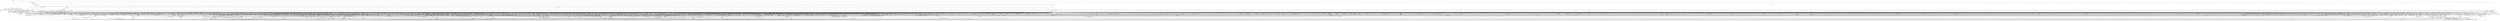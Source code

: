 digraph kerncollapsed {
    "Indirect call164" [color="black"];
    "page_ref_inc" [color="black"];
    "Indirect call186" [color="black"];
    "futex_hash" [color="black"];
    "memchr" [color="black"];
    "Indirect call172" [color="black"];
    "raw_spin_rq_unlock" [color="black"];
    "do_raw_spin_lock_23" [color="black"];
    "prb_commit" [color="black"];
    "__irq_put_desc_unlock" [color="black"];
    "kthread_should_stop" [color="black"];
    "task_pid_vnr_1" [color="black"];
    "folio_evictable" [color="black"];
    "Indirect call227" [color="black"];
    "ma_data_end" [color="black"];
    "tty_ldisc_close" [color="black"];
    "io_acct_cancel_pending_work" [color="black"];
    "tls_preserve_current_state" [color="black"];
    "decay_load" [color="black"];
    "memmove" [color="black"];
    "Indirect call215" [color="black"];
    "__percpu_down_write_trylock" [color="black"];
    "find_vma_prev" [color="black"];
    "mas_set_height" [color="black"];
    "Indirect call155" [color="black"];
    "__raw_spin_unlock_irqrestore_18" [color="black"];
    "pagetable_pte_dtor" [color="black"];
    "invalid_folio_referenced_vma" [color="black"];
    "device_match_devt" [color="black"];
    "page_mapping" [color="black"];
    "sane_fdtable_size" [color="black"];
    "mas_allocated.isra.0" [color="black"];
    "Indirect call159" [color="black"];
    "this_cpu_has_cap" [color="black"];
    "page_ref_inc_1" [color="black"];
    "mas_rewalk_if_dead" [color="black"];
    "__try_to_del_timer_sync" [color="black"];
    "pcpu_find_block_fit" [color="black"];
    "futex_get_value_locked" [color="black"];
    "do_raw_spin_lock_117" [color="black"];
    "__cmpxchg_case_acq_64" [color="black"];
    "__kern_my_cpu_offset_42" [color="black"];
    "percpu_ref_get_many" [color="black"];
    "xas_error.isra.0" [color="black"];
    "rcu_segcblist_enqueue" [color="black"];
    "next_zone" [color="black"];
    "fpsimd_save" [color="black"];
    "tty_name" [color="black"];
    "Indirect call31" [color="black"];
    "wakeup_kcompactd" [color="black"];
    "irq_disable" [color="black"];
    "lookup_one_qstr_excl" [color="black"];
    "mas_store_prealloc.part.0" [color="black"];
    "Indirect call203" [color="black"];
    "folio_lruvec_relock_irq.constprop.0" [color="black"];
    "mapping_shrinkable_2" [color="black"];
    "Indirect call168" [color="black"];
    "__raw_spin_lock_irq_35" [color="black"];
    "mm_counter" [color="black"];
    "prepend_char" [color="black"];
    "mas_prev_sibling" [color="black"];
    "Indirect call92" [color="black"];
    "folio_wake_bit" [color="black"];
    "bump_cpu_timer" [color="black"];
    "flush_dcache_page" [color="black"];
    "xas_reload" [color="black"];
    "__raw_spin_lock.constprop.0_2" [color="black"];
    "__xchg_case_mb_32.constprop.0" [color="black"];
    "Indirect call49" [color="black"];
    "i_uid_into_vfsuid" [color="black"];
    "mas_push_node" [color="black"];
    "__init_swait_queue_head" [color="black"];
    "sk_leave_memory_pressure" [color="black"];
    "parent_len" [color="black"];
    "hrtimer_active" [color="black"];
    "__lock_task_sighand" [color="black"];
    "mutex_can_spin_on_owner" [color="black"];
    "__kern_my_cpu_offset_38" [color="black"];
    "number" [color="black"];
    "mod_node_page_state" [color="black"];
    "find_next_bit.constprop.0_7" [color="black"];
    "get_arm64_ftr_reg" [color="black"];
    "__prepare_to_swait" [color="black"];
    "clear_ti_thread_flag_3" [color="black"];
    "kernfs_root" [color="black"];
    "irqd_irq_disabled.isra.0" [color="black"];
    "page_try_share_anon_rmap" [color="black"];
    "pid_task" [color="black"];
    "page_vma_mapped_walk_done_1" [color="black"];
    "ktime_add_safe" [color="black"];
    "commit_tree" [color="black"];
    "__dl_clear_params" [color="black"];
    "workingset_activation" [color="black"];
    "copy_from_kernel_nofault" [color="black"];
    "convert_prio" [color="black"];
    "Indirect call182" [color="black"];
    "Indirect call122" [color="black"];
    "Indirect call201" [color="black"];
    "lru_note_cost" [color="black"];
    "move_freelist_tail" [color="black"];
    "remove_wait_queue" [color="black"];
    "__preempt_count_sub" [color="black"];
    "signal_set_stop_flags" [color="black"];
    "Indirect call127" [color="black"];
    "freezing" [color="black"];
    "Indirect call72" [color="black"];
    "enqueue_pushable_dl_task" [color="black"];
    "do_raw_spin_lock_87" [color="black"];
    "security_sock_rcv_skb" [color="black"];
    "do_raw_spin_lock_33" [color="black"];
    "__mod_node_page_state" [color="black"];
    "wb_io_lists_depopulated" [color="black"];
    "attach_entity_load_avg" [color="black"];
    "update_sd_lb_stats" [color="black"];
    "Indirect call98" [color="black"];
    "folio_mapped_1" [color="black"];
    "__raw_spin_lock_irqsave_3" [color="black"];
    "tty_driver_name" [color="black"];
    "cpudl_heapify" [color="black"];
    "arm_timer" [color="black"];
    "data_check_size" [color="black"];
    "tag_get" [color="black"];
    "__cmpxchg_case_acq_64_1" [color="black"];
    "put_tree_ref" [color="black"];
    "__timer_delete" [color="black"];
    "do_raw_spin_lock_18" [color="black"];
    "task_call_func" [color="black"];
    "tty_termios_baud_rate" [color="black"];
    "split_page" [color="black"];
    "__raw_spin_unlock_irq_3" [color="black"];
    "wants_signal" [color="black"];
    "io_wq_get_acct" [color="black"];
    "mmget" [color="black"];
    "Indirect call130" [color="black"];
    "__kern_my_cpu_offset_27" [color="black"];
    "__raw_spin_lock_32" [color="black"];
    "__set_fixmap" [color="black"];
    "Indirect call213" [color="black"];
    "mte_parent_slot" [color="black"];
    "irq_set_thread_affinity" [color="black"];
    "__raw_spin_unlock_irqrestore_37" [color="black"];
    "__raw_read_unlock.constprop.0_6" [color="black"];
    "sig_handler_ignored" [color="black"];
    "pm_runtime_autosuspend_expiration" [color="black"];
    "do_raw_spin_lock_86" [color="black"];
    "do_raw_spin_lock_56" [color="black"];
    "do_raw_spin_lock_88" [color="black"];
    "__cmpxchg_case_acq_32.constprop.0_12" [color="black"];
    "__lookup_slow" [color="black"];
    "arm_smccc_1_1_get_conduit" [color="black"];
    "__isolate_free_page" [color="black"];
    "__raw_spin_lock_64" [color="black"];
    "exit_rcu" [color="black"];
    "pfn_swap_entry_to_page" [color="black"];
    "try_check_zero" [color="black"];
    "kick_process" [color="black"];
    "Indirect call50" [color="black"];
    "tlb_remove_table_sync_one" [color="black"];
    "mas_split_final_node.isra.0" [color="black"];
    "Indirect call38" [color="black"];
    "io_put_kbuf_comp.isra.0" [color="black"];
    "__dev_pm_qos_resume_latency" [color="black"];
    "mas_state_walk" [color="black"];
    "Indirect call86" [color="black"];
    "data_alloc" [color="black"];
    "idr_for_each" [color="black"];
    "sock_inuse_add" [color="black"];
    "xa_load" [color="black"];
    "Indirect call40" [color="black"];
    "find_busiest_group" [color="black"];
    "__cmpxchg_case_mb_64_4" [color="black"];
    "mte_destroy_descend.constprop.0" [color="black"];
    "Indirect call199" [color="black"];
    "__raw_spin_unlock_irqrestore_38" [color="black"];
    "security_secid_to_secctx" [color="black"];
    "__list_del_entry_1" [color="black"];
    "__pi_strlen" [color="black"];
    "d_set_d_op" [color="black"];
    "d_path" [color="black"];
    "__kern_my_cpu_offset_52" [color="black"];
    "local_bh_enable" [color="black"];
    "list_del_init_7" [color="black"];
    "__sw_hweight32" [color="black"];
    "dcache_clean_pou" [color="black"];
    "check_class_changed" [color="black"];
    "net_eq_idr" [color="black"];
    "__cmpxchg_case_8" [color="black"];
    "__flow_hash_from_keys" [color="black"];
    "__raw_spin_trylock_5" [color="black"];
    "percpu_counter_add_batch" [color="black"];
    "security_inode_init_security_anon" [color="black"];
    "kthread_probe_data" [color="black"];
    "_compound_head_5" [color="black"];
    "__cmpxchg_case_acq_32.constprop.0_21" [color="black"];
    "do_raw_spin_lock_47" [color="black"];
    "memzero_explicit" [color="black"];
    "__raw_spin_unlock_irq_6" [color="black"];
    "raw_spin_rq_trylock" [color="black"];
    "do_raw_spin_lock_31" [color="black"];
    "cpumask_and" [color="black"];
    "io_put_kbuf" [color="black"];
    "rcu_inkernel_boot_has_ended" [color="black"];
    "local_cpu_stop" [color="black"];
    "__rb_rotate_set_parents" [color="black"];
    "desc_make_reusable" [color="black"];
    "skb_orphan_1" [color="black"];
    "futex_hb_waiters_dec" [color="black"];
    "do_raw_spin_lock_26" [color="black"];
    "pte_to_swp_entry" [color="black"];
    "prepend_name" [color="black"];
    "test_ti_thread_flag_1" [color="black"];
    "__skb_header_pointer" [color="black"];
    "do_raw_spin_lock_35" [color="black"];
    "__raw_spin_lock_irqsave_6" [color="black"];
    "put_ldops.constprop.0" [color="black"];
    "__raw_spin_lock_irqsave.constprop.0_7" [color="black"];
    "__mutex_trylock_common" [color="black"];
    "unhash_mnt" [color="black"];
    "set_pageblock_migratetype" [color="black"];
    "arch_local_irq_restore" [color="black"];
    "__kern_my_cpu_offset_78" [color="black"];
    "kernfs_next_descendant_post" [color="black"];
    "arch_local_irq_save_1" [color="black"];
    "Indirect call165" [color="black"];
    "vm_stat_account" [color="black"];
    "__raw_spin_lock_43" [color="black"];
    "down_read_trylock" [color="black"];
    "__raw_spin_lock.constprop.0" [color="black"];
    "__wake_up" [color="black"];
    "folio_isolate_lru" [color="black"];
    "io_prep_async_link" [color="black"];
    "__fprop_add_percpu" [color="black"];
    "percpu_ref_put_many.constprop.0" [color="black"];
    "prepare_to_wait" [color="black"];
    "mast_ascend" [color="black"];
    "__raw_spin_unlock_irq_11" [color="black"];
    "Indirect call144" [color="black"];
    "__raw_read_lock.constprop.0_1" [color="black"];
    "__percpu_add_case_32_1" [color="black"];
    "rcu_seq_end_1" [color="black"];
    "desc_read_finalized_seq" [color="black"];
    "strcpy" [color="black"];
    "__wake_q_add" [color="black"];
    "blake2s_compress" [color="black"];
    "dev_xmit_recursion_dec" [color="black"];
    "wb_stat_error" [color="black"];
    "mas_alloc_req.isra.0" [color="black"];
    "arch_teardown_dma_ops" [color="black"];
    "srcu_gp_start" [color="black"];
    "arch_smp_send_reschedule" [color="black"];
    "rt_mutex_slowtrylock" [color="black"];
    "cpumask_any_and_distribute" [color="black"];
    "update_dl_migration" [color="black"];
    "update_rt_rq_load_avg" [color="black"];
    "tty_termios_input_baud_rate" [color="black"];
    "is_rlimit_overlimit" [color="black"];
    "mas_max_gap" [color="black"];
    "rcu_poll_gp_seq_start_unlocked" [color="black"];
    "efi_reboot" [color="black"];
    "debug_locks_off" [color="black"];
    "queued_write_lock_slowpath" [color="black"];
    "__raw_spin_lock_irq.constprop.0_1" [color="black"];
    "mas_store_b_node" [color="black"];
    "signalfd_cleanup" [color="black"];
    "fprop_reflect_period_percpu.isra.0" [color="black"];
    "cpu_timer_task_rcu" [color="black"];
    "kthread_data" [color="black"];
    "_compound_head_1" [color="black"];
    "find_next_zero_bit_2" [color="black"];
    "find_lock_task_mm" [color="black"];
    "finish_wait" [color="black"];
    "sb_clear_inode_writeback" [color="black"];
    "io_file_get_flags" [color="black"];
    "page_ref_inc_6" [color="black"];
    "__raw_spin_lock_3" [color="black"];
    "system_supports_address_auth_1" [color="black"];
    "ma_slots" [color="black"];
    "should_zap_page" [color="black"];
    "__audit_inode" [color="black"];
    "skb_checksum" [color="black"];
    "Indirect call156" [color="black"];
    "__update_min_deadline" [color="black"];
    "clear_ti_thread_flag" [color="black"];
    "cpumask_any_distribute" [color="black"];
    "__raw_spin_lock_27" [color="black"];
    "__rb_change_child.constprop.0" [color="black"];
    "sock_flag_3" [color="black"];
    "unmask_irq" [color="black"];
    "__wait_on_bit" [color="black"];
    "mtree_load" [color="black"];
    "lookup_mnt" [color="black"];
    "radix_tree_next_chunk" [color="black"];
    "do_raw_spin_lock_38" [color="black"];
    "next_online_pgdat" [color="black"];
    "nd_alloc_stack" [color="black"];
    "Indirect call166" [color="black"];
    "xa_find_after" [color="black"];
    "dev_bus_name" [color="black"];
    "vma_is_secretmem" [color="black"];
    "___d_drop" [color="black"];
    "__kern_my_cpu_offset_29" [color="black"];
    "set_ptes.constprop.0.isra.0" [color="black"];
    "do_raw_spin_lock_8" [color="black"];
    "mm_trace_rss_stat" [color="black"];
    "copy_to_user_page" [color="black"];
    "xas_start" [color="black"];
    "qdisc_maybe_clear_missed" [color="black"];
    "hrtimer_start_range_ns" [color="black"];
    "io_req_complete_defer" [color="black"];
    "mapping_shrinkable" [color="black"];
    "xas_not_node" [color="black"];
    "mutex_spin_on_owner" [color="black"];
    "audit_tree_lookup" [color="black"];
    "audit_dummy_context_1" [color="black"];
    "do_raw_spin_lock_3" [color="black"];
    "strchr" [color="black"];
    "do_raw_spin_lock_65" [color="black"];
    "fsnotify_name.isra.0" [color="black"];
    "Indirect call102" [color="black"];
    "sock_rfree" [color="black"];
    "do_raw_spin_lock_57" [color="black"];
    "prb_reserve_in_last" [color="black"];
    "do_raw_spin_lock.constprop.0_13" [color="black"];
    "clear_buddies.isra.0" [color="black"];
    "__raw_spin_lock_irq" [color="black"];
    "__raw_spin_lock_20" [color="black"];
    "__folio_cancel_dirty" [color="black"];
    "hrtimer_cancel" [color="black"];
    "is_subdir" [color="black"];
    "percpu_counter_add" [color="black"];
    "Indirect call1" [color="black"];
    "__udelay" [color="black"];
    "mas_adopt_children.isra.0" [color="black"];
    "fsnotify_update_flags" [color="black"];
    "io_acct_run_queue" [color="black"];
    "prb_next_seq" [color="black"];
    "mask_irq" [color="black"];
    "global_dirtyable_memory" [color="black"];
    "mas_data_end" [color="black"];
    "copy_highpage" [color="black"];
    "get_mountpoint" [color="black"];
    "test_ti_thread_flag_7" [color="black"];
    "__cmpxchg_case_acq_32.constprop.0_20" [color="black"];
    "__dev_fwnode" [color="black"];
    "update_cfs_rq_load_avg.isra.0" [color="black"];
    "inode_maybe_inc_iversion" [color="black"];
    "radix_tree_load_root" [color="black"];
    "__raw_spin_lock_irq_18" [color="black"];
    "enqueue_hrtimer.constprop.0" [color="black"];
    "Indirect call205" [color="black"];
    "__kern_my_cpu_offset_83" [color="black"];
    "Indirect call163" [color="black"];
    "virt_to_slab" [color="black"];
    "console_srcu_read_unlock" [color="black"];
    "strncmp" [color="black"];
    "mtree_range_walk" [color="black"];
    "inode_add_lru" [color="black"];
    "fsnotify_grab_connector" [color="black"];
    "audit_string_contains_control" [color="black"];
    "__raw_spin_lock_irqsave_4" [color="black"];
    "__io_put_kbuf_list" [color="black"];
    "workingset_age_nonresident" [color="black"];
    "do_raw_spin_lock_118" [color="black"];
    "do_delayed_call" [color="black"];
    "need_seqretry" [color="black"];
    "Indirect call23" [color="black"];
    "__raw_spin_lock_irq_23" [color="black"];
    "sibling_imbalance.isra.0" [color="black"];
    "__percpu_counter_sum" [color="black"];
    "calc_wheel_index" [color="black"];
    "folio_size" [color="black"];
    "do_csum" [color="black"];
    "tick_get_broadcast_device" [color="black"];
    "Indirect call53" [color="black"];
    "do_raw_spin_lock_25" [color="black"];
    "security_inode_permission" [color="black"];
    "Indirect call138" [color="black"];
    "read_seqbegin_or_lock" [color="black"];
    "zone_reclaimable_pages" [color="black"];
    "do_raw_spin_lock_17" [color="black"];
    "do_raw_spin_lock_10" [color="black"];
    "walk_component" [color="black"];
    "rb_insert_color_cached" [color="black"];
    "kernfs_release_file.part.0.isra.0" [color="black"];
    "Indirect call105" [color="black"];
    "task_fits_cpu" [color="black"];
    "mnt_get_count" [color="black"];
    "migrate_disable" [color="black"];
    "____do_softirq" [color="black"];
    "__kern_my_cpu_offset_60" [color="black"];
    "Indirect call119" [color="black"];
    "do_raw_spin_lock_37" [color="black"];
    "check_cb_ovld_locked" [color="black"];
    "Indirect call181" [color="black"];
    "get_new_cred" [color="black"];
    "Indirect call6" [color="black"];
    "__skb_set_length" [color="black"];
    "__d_find_any_alias" [color="black"];
    "arch_local_irq_save_2" [color="black"];
    "task_join_group_stop" [color="black"];
    "recalc_sigpending_tsk" [color="black"];
    "init_completion" [color="black"];
    "xas_retry" [color="black"];
    "lock_mnt_tree" [color="black"];
    "qdisc_qstats_cpu_qlen_inc" [color="black"];
    "page_vma_mapped_walk_done" [color="black"];
    "mnt_add_count" [color="black"];
    "__kern_my_cpu_offset_55" [color="black"];
    "count_vm_event" [color="black"];
    "ktime_get_coarse_real_ts64" [color="black"];
    "test_ti_thread_flag_6" [color="black"];
    "dget" [color="black"];
    "percpu_ref_put_many.constprop.0_1" [color="black"];
    "resched_curr" [color="black"];
    "__raw_spin_lock_irq_26" [color="black"];
    "qdisc_qstats_cpu_qlen_dec" [color="black"];
    "__raw_spin_lock_irqsave_21" [color="black"];
    "workingset_eviction" [color="black"];
    "__raw_spin_unlock_irq_43" [color="black"];
    "__init_rwsem" [color="black"];
    "Indirect call231" [color="black"];
    "_compound_head" [color="black"];
    "pcpu_page_idx" [color="black"];
    "cpumask_next_and" [color="black"];
    "xas_set_order.part.0" [color="black"];
    "io_poll_mark_cancelled" [color="black"];
    "Indirect call101" [color="black"];
    "xas_next_entry.constprop.0" [color="black"];
    "restore_nameidata" [color="black"];
    "lru_add_fn" [color="black"];
    "__kern_my_cpu_offset_49" [color="black"];
    "irq_work_claim" [color="black"];
    "vfs_prepare_mode" [color="black"];
    "step_into" [color="black"];
    "do_raw_spin_lock_46" [color="black"];
    "__raw_spin_trylock" [color="black"];
    "add_nr_running" [color="black"];
    "is_migration_entry" [color="black"];
    "arch_get_random_longs" [color="black"];
    "radix_tree_iter_tag_clear" [color="black"];
    "getname_flags" [color="black"];
    "Indirect call65" [color="black"];
    "pcpu_update_empty_pages" [color="black"];
    "__percpu_add_case_32_2" [color="black"];
    "tag_clear_highpage" [color="black"];
    "__raw_spin_lock_irqsave" [color="black"];
    "Indirect call63" [color="black"];
    "sve_state_size" [color="black"];
    "pagefault_enable_1" [color="black"];
    "__pfn_to_section" [color="black"];
    "vfs_mknod" [color="black"];
    "Indirect call210" [color="black"];
    "set_kpti_asid_bits" [color="black"];
    "__cmpxchg_case_mb_64_7" [color="black"];
    "release_thread" [color="black"];
    "Indirect call74" [color="black"];
    "strreplace" [color="black"];
    "queued_read_lock.constprop.0" [color="black"];
    "arch_local_irq_disable_2" [color="black"];
    "console_is_usable" [color="black"];
    "__audit_inode_child" [color="black"];
    "pvm_find_va_enclose_addr" [color="black"];
    "__siphash_unaligned" [color="black"];
    "do_raw_spin_lock_7" [color="black"];
    "get_ldops" [color="black"];
    "get_file_2" [color="black"];
    "retain_dentry" [color="black"];
    "pte_mkdirty" [color="black"];
    "__kern_my_cpu_offset_134" [color="black"];
    "blake2s.constprop.0" [color="black"];
    "zone_watermark_ok_safe" [color="black"];
    "deactivate_task" [color="black"];
    "mte_update_gcr_excl.isra.0" [color="black"];
    "sk_mem_reclaim" [color="black"];
    "__raw_spin_lock_irqsave_22" [color="black"];
    "set_ti_thread_flag_5" [color="black"];
    "Indirect call209" [color="black"];
    "__fswab32_10" [color="black"];
    "Indirect call179" [color="black"];
    "irq_get_irq_data" [color="black"];
    "update_misfit_status" [color="black"];
    "dentry_string_cmp" [color="black"];
    "__raw_spin_lock_irqsave_15" [color="black"];
    "vmalloc_to_page" [color="black"];
    "_find_next_bit" [color="black"];
    "Indirect call47" [color="black"];
    "set_page_dirty" [color="black"];
    "io_is_timeout_noseq" [color="black"];
    "pid_nr_ns" [color="black"];
    "__printk_cpu_sync_try_get" [color="black"];
    "__dequeue_entity" [color="black"];
    "__raw_spin_trylock_4" [color="black"];
    "zone_page_state_snapshot" [color="black"];
    "queued_read_lock_slowpath" [color="black"];
    "Indirect call141" [color="black"];
    "Indirect call177" [color="black"];
    "gup_folio_next" [color="black"];
    "__percpu_add_case_32_21" [color="black"];
    "fast_dput" [color="black"];
    "smp_call_function" [color="black"];
    "Indirect call176" [color="black"];
    "redirty_tail_locked" [color="black"];
    "console_srcu_read_lock" [color="black"];
    "do_raw_spin_lock_69" [color="black"];
    "folio_total_mapcount" [color="black"];
    "__task_pid_nr_ns" [color="black"];
    "__raw_spin_lock_irqsave_51" [color="black"];
    "cd_forget" [color="black"];
    "do_raw_spin_lock_29" [color="black"];
    "audit_inode_child" [color="black"];
    "next_mnt" [color="black"];
    "lock_hrtimer_base" [color="black"];
    "device_pm_check_callbacks" [color="black"];
    "lockref_put_or_lock" [color="black"];
    "kernel_init_pages" [color="black"];
    "lockref_get_not_zero" [color="black"];
    "sub_rq_bw.isra.0" [color="black"];
    "set_task_cpu" [color="black"];
    "__fsnotify_update_child_dentry_flags" [color="black"];
    "futex_cmpxchg_value_locked" [color="black"];
    "d_alloc" [color="black"];
    "posix_cpu_timers_exit" [color="black"];
    "ldsem_down_read_trylock" [color="black"];
    "add_timer" [color="black"];
    "ktime_get_real_seconds" [color="black"];
    "post_alloc_hook" [color="black"];
    "__raw_spin_lock_5" [color="black"];
    "move_freepages_block" [color="black"];
    "find_next_zero_bit" [color="black"];
    "vm_unacct_memory_1" [color="black"];
    "kernfs_get" [color="black"];
    "__traverse_mounts" [color="black"];
    "__audit_uring_entry" [color="black"];
    "count_vm_events" [color="black"];
    "arch_local_irq_save_5" [color="black"];
    "pcpu_post_unmap_tlb_flush" [color="black"];
    "srcu_funnel_exp_start" [color="black"];
    "mas_set_split_parent.isra.0" [color="black"];
    "do_raw_spin_lock_50" [color="black"];
    "mte_update_sctlr_user" [color="black"];
    "__raw_spin_lock_irqsave_1" [color="black"];
    "zone_watermark_ok" [color="black"];
    "pcpu_chunk_relocate" [color="black"];
    "Indirect call136" [color="black"];
    "sched_cgroup_fork" [color="black"];
    "__raw_spin_lock_42" [color="black"];
    "sme_save_state" [color="black"];
    "d_lookup_done" [color="black"];
    "__percpu_add_case_64" [color="black"];
    "sve_save_state" [color="black"];
    "find_next_bit_6" [color="black"];
    "__reuseport_detach_closed_sock" [color="black"];
    "task_sigpending_2" [color="black"];
    "__put_unused_fd" [color="black"];
    "workingset_refault" [color="black"];
    "find_next_bit_13" [color="black"];
    "_atomic_dec_and_lock" [color="black"];
    "access_ok_12" [color="black"];
    "__printk_cpu_sync_wait" [color="black"];
    "do_raw_spin_lock_85" [color="black"];
    "pcpu_chunk_refresh_hint" [color="black"];
    "prep_new_page" [color="black"];
    "timer_base.isra.0" [color="black"];
    "do_raw_spin_lock_12" [color="black"];
    "list_del_init_8" [color="black"];
    "first_zones_zonelist_1" [color="black"];
    "search_cmp_ftr_reg" [color="black"];
    "__next_zones_zonelist" [color="black"];
    "__percpu_add_case_32_13" [color="black"];
    "io_schedule_prepare" [color="black"];
    "__raw_spin_lock_irq_17" [color="black"];
    "dequeue_task" [color="black"];
    "mas_next_slot" [color="black"];
    "hrtimer_reprogram.constprop.0" [color="black"];
    "super_wake" [color="black"];
    "Indirect call43" [color="black"];
    "arch_local_irq_save_8" [color="black"];
    "zone_page_state_snapshot.constprop.0" [color="black"];
    "arch_local_irq_save" [color="black"];
    "klist_node_attached" [color="black"];
    "__kern_my_cpu_offset_11" [color="black"];
    "mte_clear_page_tags" [color="black"];
    "hrtimer_start_expires" [color="black"];
    "drain_local_pages" [color="black"];
    "io_match_task_safe" [color="black"];
    "__task_rq_lock" [color="black"];
    "Indirect call12" [color="black"];
    "invalid_migration_vma" [color="black"];
    "prepare_alloc_pages.constprop.0" [color="black"];
    "rb_insert_color" [color="black"];
    "__kern_my_cpu_offset_79" [color="black"];
    "select_collect" [color="black"];
    "check_vma_flags" [color="black"];
    "__cmpxchg_case_acq_32.constprop.0_6" [color="black"];
    "get_vfs_caps_from_disk" [color="black"];
    "has_managed_dma" [color="black"];
    "copy_user_highpage" [color="black"];
    "cpumask_empty_3" [color="black"];
    "Indirect call125" [color="black"];
    "__raw_spin_lock_18" [color="black"];
    "__d_lookup_rcu_op_compare" [color="black"];
    "irq_work_queue" [color="black"];
    "Indirect call109" [color="black"];
    "simple_xattr_space" [color="black"];
    "io_wq_hash_work" [color="black"];
    "system_supports_mte_1" [color="black"];
    "cpu_switch_to" [color="black"];
    "__raw_spin_lock" [color="black"];
    "_find_first_and_bit" [color="black"];
    "__mutex_init" [color="black"];
    "get_sd_balance_interval" [color="black"];
    "replace_mark_chunk" [color="black"];
    "Indirect call5" [color="black"];
    "__raw_spin_trylock_3" [color="black"];
    "__percpu_add_case_64_3" [color="black"];
    "__disable_irq" [color="black"];
    "__enqueue_entity" [color="black"];
    "__kern_my_cpu_offset_77" [color="black"];
    "try_to_unmap_flush" [color="black"];
    "Indirect call96" [color="black"];
    "lockref_get" [color="black"];
    "do_raw_spin_lock.constprop.0_14" [color="black"];
    "find_next_bit_7" [color="black"];
    "__raw_spin_unlock_irq_20" [color="black"];
    "strnlen" [color="black"];
    "__get_cpu_fpsimd_context" [color="black"];
    "__raw_spin_unlock_irq_21" [color="black"];
    "posix_cpu_timers_exit_group" [color="black"];
    "__raw_spin_lock_irqsave.constprop.0_8" [color="black"];
    "security_task_getsecid_obj" [color="black"];
    "security_audit_rule_match" [color="black"];
    "do_raw_spin_lock_11" [color="black"];
    "compound_order_1" [color="black"];
    "system_supports_generic_auth" [color="black"];
    "__cmpxchg_case_acq_32.constprop.0_16" [color="black"];
    "__pageblock_pfn_to_page" [color="black"];
    "pwq_activate_inactive_work" [color="black"];
    "__finish_swait" [color="black"];
    "xa_err" [color="black"];
    "load_unaligned_zeropad_1" [color="black"];
    "skb_pfmemalloc" [color="black"];
    "Indirect call131" [color="black"];
    "fsnotify_data_inode" [color="black"];
    "hrtimer_sleeper_start_expires" [color="black"];
    "__raw_spin_unlock_irq_37" [color="black"];
    "__raw_spin_unlock_irqrestore_21" [color="black"];
    "find_unlink_vmap_area" [color="black"];
    "__futex_unqueue" [color="black"];
    "__raw_spin_lock_14" [color="black"];
    "Indirect call216" [color="black"];
    "audit_serial" [color="black"];
    "defer_console_output" [color="black"];
    "__raw_spin_lock_irq_19" [color="black"];
    "page_ref_add" [color="black"];
    "__raw_spin_lock_irq_32" [color="black"];
    "Indirect call124" [color="black"];
    "__put_cpu_fpsimd_context" [color="black"];
    "__lock_parent" [color="black"];
    "find_next_bit.constprop.0_5" [color="black"];
    "Indirect call222" [color="black"];
    "__kern_my_cpu_offset_61" [color="black"];
    "kthread_is_per_cpu" [color="black"];
    "copy_page" [color="black"];
    "anon_vma_interval_tree_iter_first" [color="black"];
    "__clear_close_on_exec.isra.0" [color="black"];
    "link_path_walk" [color="black"];
    "__raw_spin_lock_irq_3" [color="black"];
    "set_load_weight" [color="black"];
    "__ipi_send_mask" [color="black"];
    "prb_final_commit" [color="black"];
    "del_page_from_free_list" [color="black"];
    "find_submount" [color="black"];
    "__raw_spin_unlock_irqrestore_15" [color="black"];
    "cpumask_weight" [color="black"];
    "d_lru_del" [color="black"];
    "__raw_spin_unlock_irqrestore_4" [color="black"];
    "wb_io_lists_populated" [color="black"];
    "xas_next_entry" [color="black"];
    "__legitimize_path" [color="black"];
    "path_get" [color="black"];
    "dec_rlimit_ucounts" [color="black"];
    "__raw_spin_lock_irq_31" [color="black"];
    "pcpu_init_md_blocks" [color="black"];
    "leave_rcu" [color="black"];
    "split_map_pages" [color="black"];
    "get_task_mm" [color="black"];
    "folio_trylock" [color="black"];
    "sk_error_report" [color="black"];
    "rcu_seq_start" [color="black"];
    "do_raw_spin_lock_30" [color="black"];
    "__kern_my_cpu_offset_21" [color="black"];
    "Indirect call26" [color="black"];
    "__count_vm_events_1" [color="black"];
    "Indirect call62" [color="black"];
    "cpu_clock_sample_group" [color="black"];
    "skb_tailroom" [color="black"];
    "Indirect call121" [color="black"];
    "__wb_writeout_add" [color="black"];
    "membarrier_update_current_mm" [color="black"];
    "__raw_spin_unlock_irqrestore_2" [color="black"];
    "touch_atime" [color="black"];
    "Indirect call16" [color="black"];
    "rt_mutex_init_proxy_locked" [color="black"];
    "__raw_spin_lock_irqsave_7" [color="black"];
    "unlock_mount_hash" [color="black"];
    "mas_wr_node_walk" [color="black"];
    "Indirect call167" [color="black"];
    "dev_nit_active" [color="black"];
    "_prb_read_valid" [color="black"];
    "__to_kthread" [color="black"];
    "__percpu_add_case_32_3" [color="black"];
    "inode_permission" [color="black"];
    "folio_trylock_2" [color="black"];
    "cpumask_and.isra.0_3" [color="black"];
    "d_lookup" [color="black"];
    "mte_dead_walk" [color="black"];
    "__bpf_free_used_maps" [color="black"];
    "ktime_get_mono_fast_ns" [color="black"];
    "rseq_migrate" [color="black"];
    "__kern_my_cpu_offset_74" [color="black"];
    "do_raw_spin_lock_66" [color="black"];
    "Indirect call51" [color="black"];
    "__preempt_count_add.constprop.0_1" [color="black"];
    "maybe_mkwrite.isra.0" [color="black"];
    "atime_needs_update" [color="black"];
    "__percpu_add_case_32_8" [color="black"];
    "se_weight.isra.0" [color="black"];
    "allow_write_access" [color="black"];
    "steal_suitable_fallback" [color="black"];
    "__raw_spin_unlock_irq_12" [color="black"];
    "security_inode_getsecid" [color="black"];
    "__dl_sub" [color="black"];
    "__legitimize_mnt" [color="black"];
    "slab_is_available" [color="black"];
    "__raw_spin_lock_irqsave_23" [color="black"];
    "tlb_flush_mmu_tlbonly" [color="black"];
    "Indirect call103" [color="black"];
    "__irq_disable" [color="black"];
    "Indirect call39" [color="black"];
    "anon_vma_interval_tree_post_update_vma" [color="black"];
    "do_raw_spin_lock_5" [color="black"];
    "csum_partial" [color="black"];
    "get_state_synchronize_rcu_full" [color="black"];
    "find_later_rq" [color="black"];
    "__printk_safe_exit" [color="black"];
    "mapping_shrinkable_1" [color="black"];
    "local_bh_disable" [color="black"];
    "_mix_pool_bytes" [color="black"];
    "get_cpu_fpsimd_context" [color="black"];
    "pm_qos_read_value" [color="black"];
    "io_poll_remove_entry" [color="black"];
    "virt_to_folio" [color="black"];
    "lock_mount_hash" [color="black"];
    "fsnotify_create" [color="black"];
    "do_raw_spin_lock_6" [color="black"];
    "Indirect call110" [color="black"];
    "__cmpwait_case_32_3" [color="black"];
    "__raw_write_lock.constprop.0_1" [color="black"];
    "rcu_poll_gp_seq_end_unlocked" [color="black"];
    "arch_irq_work_raise" [color="black"];
    "__d_lookup" [color="black"];
    "do_raw_spin_lock_60" [color="black"];
    "enqueue_timer" [color="black"];
    "__raw_spin_lock_irqsave_41" [color="black"];
    "__irq_can_set_affinity" [color="black"];
    "vma_interval_tree_insert" [color="black"];
    "_compound_head_4" [color="black"];
    "cpumask_first" [color="black"];
    "cpumask_intersects.constprop.0_1" [color="black"];
    "Indirect call194" [color="black"];
    "__percpu_add_case_64_6" [color="black"];
    "__cmpxchg_case_mb_32.constprop.0" [color="black"];
    "__clear_open_fd" [color="black"];
    "netdev_start_xmit" [color="black"];
    "pcpu_block_refresh_hint" [color="black"];
    "write_seqlock.constprop.0" [color="black"];
    "kill_device" [color="black"];
    "Indirect call58" [color="black"];
    "arch_local_irq_restore_1" [color="black"];
    "noop_dirty_folio" [color="black"];
    "fatal_signal_pending_5" [color="black"];
    "get_page" [color="black"];
    "from_vfsgid" [color="black"];
    "tsk_fork_get_node" [color="black"];
    "tlb_gather_mmu_fullmm" [color="black"];
    "d_ancestor" [color="black"];
    "set_pfnblock_flags_mask" [color="black"];
    "__kern_my_cpu_offset_16" [color="black"];
    "mas_next_range" [color="black"];
    "__mnt_drop_write" [color="black"];
    "mas_set_alloc_req" [color="black"];
    "check_preempt_curr" [color="black"];
    "wb_has_dirty_io" [color="black"];
    "__wake_up_pollfree" [color="black"];
    "__raw_spin_lock_irq_4" [color="black"];
    "sub_running_bw.isra.0" [color="black"];
    "security_audit_rule_free" [color="black"];
    "memset" [color="black"];
    "d_set_mounted" [color="black"];
    "Indirect call161" [color="black"];
    "page_ref_dec_and_test" [color="black"];
    "__percpu_add_case_64.constprop.0_1" [color="black"];
    "space_used" [color="black"];
    "Indirect call66" [color="black"];
    "llist_reverse_order" [color="black"];
    "__raw_spin_lock_irqsave_50" [color="black"];
    "override_creds" [color="black"];
    "io_poll_add_hash" [color="black"];
    "mas_start" [color="black"];
    "get_file" [color="black"];
    "kill_super_notify" [color="black"];
    "tlb_flush_1" [color="black"];
    "__peernet2id" [color="black"];
    "Indirect call114" [color="black"];
    "__local_bh_enable_ip" [color="black"];
    "__lookup_mnt" [color="black"];
    "clear_ti_thread_flag_5" [color="black"];
    "Indirect call190" [color="black"];
    "xas_set_mark" [color="black"];
    "mas_parent_type" [color="black"];
    "__raw_write_unlock_irq_4" [color="black"];
    "do_raw_spin_lock_67" [color="black"];
    "reusable_anon_vma" [color="black"];
    "__percpu_add_case_32_15" [color="black"];
    "PageMovable" [color="black"];
    "pmd_offset.isra.0" [color="black"];
    "get_data" [color="black"];
    "do_raw_spin_lock_97" [color="black"];
    "audit_copy_inode" [color="black"];
    "Indirect call118" [color="black"];
    "list_move_1" [color="black"];
    "sock_flag_1" [color="black"];
    "tick_get_broadcast_mask" [color="black"];
    "__raw_spin_lock_irqsave_17" [color="black"];
    "mte_sync_tags" [color="black"];
    "__wake_up_locked_key" [color="black"];
    "__mutex_remove_waiter" [color="black"];
    "zone_watermark_fast.constprop.0" [color="black"];
    "detach_if_pending" [color="black"];
    "__raw_spin_lock_4" [color="black"];
    "list_lru_add" [color="black"];
    "current_is_kswapd" [color="black"];
    "do_raw_spin_lock_93" [color="black"];
    "sched_clock_cpu" [color="black"];
    "Indirect call106" [color="black"];
    "__kern_my_cpu_offset_44" [color="black"];
    "csum_block_add_ext" [color="black"];
    "security_capable" [color="black"];
    "mas_leaf_set_meta" [color="black"];
    "mast_spanning_rebalance.isra.0" [color="black"];
    "console_verbose" [color="black"];
    "__kern_my_cpu_offset_6" [color="black"];
    "test_ti_thread_flag_22" [color="black"];
    "mas_next_sibling" [color="black"];
    "Indirect call11" [color="black"];
    "Indirect call111" [color="black"];
    "tlb_flush" [color="black"];
    "__raw_spin_unlock_irqrestore_6" [color="black"];
    "Indirect call142" [color="black"];
    "wake_up_klogd" [color="black"];
    "page_ref_add_1" [color="black"];
    "cpu_util_cfs_boost" [color="black"];
    "__raw_read_lock.constprop.0_5" [color="black"];
    "__zone_watermark_ok" [color="black"];
    "Indirect call24" [color="black"];
    "inc_rlimit_ucounts" [color="black"];
    "get_pwq" [color="black"];
    "_find_first_zero_bit" [color="black"];
    "__cmpxchg_case_acq_32.constprop.0_15" [color="black"];
    "skb_has_frag_list" [color="black"];
    "from_vfsuid" [color="black"];
    "first_zones_zonelist" [color="black"];
    "put_dec_trunc8" [color="black"];
    "osq_unlock" [color="black"];
    "Indirect call57" [color="black"];
    "Indirect call132" [color="black"];
    "folio_order" [color="black"];
    "update_group_capacity" [color="black"];
    "pud_set_huge" [color="black"];
    "__kern_my_cpu_offset_91" [color="black"];
    "percpu_counter_set" [color="black"];
    "__disable_irq_nosync" [color="black"];
    "Indirect call95" [color="black"];
    "vma_address" [color="black"];
    "change_page_range" [color="black"];
    "__raw_spin_lock_2" [color="black"];
    "Indirect call7" [color="black"];
    "update_pm_runtime_accounting" [color="black"];
    "Indirect call33" [color="black"];
    "__kern_my_cpu_offset_54" [color="black"];
    "__raw_spin_unlock_irq_5" [color="black"];
    "extract_entropy.constprop.0" [color="black"];
    "do_raw_spin_lock_58" [color="black"];
    "drop_links" [color="black"];
    "Indirect call61" [color="black"];
    "inode_to_bdi" [color="black"];
    "__percpu_add_case_64_4" [color="black"];
    "tty_driver_flush_buffer" [color="black"];
    "__accumulate_pelt_segments" [color="black"];
    "__kern_my_cpu_offset_19" [color="black"];
    "io_prep_async_work" [color="black"];
    "nd_jump_root" [color="black"];
    "pte_offset_kernel.isra.0" [color="black"];
    "d_hash" [color="black"];
    "__raw_spin_lock.constprop.0_1" [color="black"];
    "pde_subdir_first" [color="black"];
    "first_online_pgdat" [color="black"];
    "dl_clear_overload.part.0" [color="black"];
    "move_linked_works" [color="black"];
    "put_dec_full8" [color="black"];
    "cpu_clock_sample" [color="black"];
    "mast_split_data" [color="black"];
    "Indirect call204" [color="black"];
    "mas_mab_cp" [color="black"];
    "access_ok_14" [color="black"];
    "tag_set" [color="black"];
    "__raw_spin_unlock_irqrestore" [color="black"];
    "sync_exp_work_done" [color="black"];
    "inc_tlb_flush_pending" [color="black"];
    "__raw_spin_trylock_1" [color="black"];
    "vmf_pte_changed" [color="black"];
    "__ksize" [color="black"];
    "Indirect call112" [color="black"];
    "__raw_spin_lock_15" [color="black"];
    "__raw_spin_unlock_irqrestore.constprop.0_2" [color="black"];
    "__update_gt_cputime" [color="black"];
    "d_shrink_add" [color="black"];
    "Indirect call123" [color="black"];
    "kmap_local_page" [color="black"];
    "extfrag_for_order" [color="black"];
    "pm_runtime_put_noidle_2" [color="black"];
    "tick_get_device" [color="black"];
    "__balance_callbacks" [color="black"];
    "find_next_bit_10" [color="black"];
    "__down_trylock_console_sem.constprop.0" [color="black"];
    "no_page_table" [color="black"];
    "panic_smp_self_stop" [color="black"];
    "rcu_is_watching" [color="black"];
    "fill_contig_page_info" [color="black"];
    "rb_next" [color="black"];
    "__raw_spin_unlock_irqrestore.constprop.0_1" [color="black"];
    "kmsg_dump" [color="black"];
    "Indirect call15" [color="black"];
    "__integrity_iint_find" [color="black"];
    "vm_commit_limit" [color="black"];
    "__fprop_add_percpu_max" [color="black"];
    "wp_page_reuse" [color="black"];
    "rcu_start_this_gp" [color="black"];
    "mast_fill_bnode" [color="black"];
    "__kern_my_cpu_offset_18" [color="black"];
    "__vfs_getxattr" [color="black"];
    "rcu_gp_is_expedited" [color="black"];
    "__get_task_comm" [color="black"];
    "__kern_my_cpu_offset_71" [color="black"];
    "futex_top_waiter" [color="black"];
    "pagefault_enable_2" [color="black"];
    "folio_mark_dirty" [color="black"];
    "Indirect call233" [color="black"];
    "__remove_inode_hash" [color="black"];
    "__kern_my_cpu_offset_80" [color="black"];
    "lockref_get_not_dead" [color="black"];
    "mapping_unmap_writable" [color="black"];
    "invalid_mkclean_vma" [color="black"];
    "Indirect call143" [color="black"];
    "node_page_state_add" [color="black"];
    "task_get_vl" [color="black"];
    "timerqueue_del" [color="black"];
    "__dput_to_list" [color="black"];
    "do_raw_spin_lock.constprop.0_6" [color="black"];
    "mas_pause" [color="black"];
    "rcu_poll_gp_seq_start" [color="black"];
    "mas_wr_new_end" [color="black"];
    "update_dl_rq_load_avg" [color="black"];
    "igrab" [color="black"];
    "__wake_up_klogd.part.0" [color="black"];
    "find_first_bit_4" [color="black"];
    "__const_udelay" [color="black"];
    "fpsimd_save_state" [color="black"];
    "Indirect call171" [color="black"];
    "audit_gid_comparator" [color="black"];
    "lookup_fast" [color="black"];
    "__smp_call_single_queue" [color="black"];
    "pcpu_size_to_slot" [color="black"];
    "do_raw_spin_lock_99" [color="black"];
    "futex_q_lock" [color="black"];
    "user_disable_single_step" [color="black"];
    "audit_uid_comparator" [color="black"];
    "fsnotify" [color="black"];
    "Indirect call107" [color="black"];
    "files_lookup_fd_raw" [color="black"];
    "virt_to_head_page.isra.0" [color="black"];
    "Indirect call67" [color="black"];
    "finish_swait" [color="black"];
    "__io_prep_linked_timeout" [color="black"];
    "notifier_call_chain" [color="black"];
    "fsnotify_connector_sb" [color="black"];
    "isolation_suitable.isra.0" [color="black"];
    "dl_set_overload.part.0" [color="black"];
    "percpu_counter_dec" [color="black"];
    "read_sanitised_ftr_reg" [color="black"];
    "list_del_init" [color="black"];
    "memcg_charge_kernel_stack.part.0" [color="black"];
    "__cmpxchg_case_acq_32.constprop.0" [color="black"];
    "mas_find_child" [color="black"];
    "__iget" [color="black"];
    "__raw_spin_lock_22" [color="black"];
    "Indirect call185" [color="black"];
    "is_path_reachable" [color="black"];
    "update_newidle_cost" [color="black"];
    "memblock_is_map_memory" [color="black"];
    "find_alive_thread.isra.0" [color="black"];
    "do_softirq" [color="black"];
    "Indirect call21" [color="black"];
    "write_sequnlock.constprop.0" [color="black"];
    "__cmpwait_case_32" [color="black"];
    "task_clear_jobctl_trapping" [color="black"];
    "compound_order" [color="black"];
    "clear_siginfo" [color="black"];
    "list_lru_del" [color="black"];
    "__mnt_drop_write_file" [color="black"];
    "Indirect call25" [color="black"];
    "do_raw_spin_lock_1" [color="black"];
    "Indirect call195" [color="black"];
    "Indirect call230" [color="black"];
    "compaction_defer_reset" [color="black"];
    "hrtimer_try_to_cancel" [color="black"];
    "__inode_add_lru" [color="black"];
    "Indirect call100" [color="black"];
    "__cmpxchg_case_mb_32_10" [color="black"];
    "fpsimd_preserve_current_state" [color="black"];
    "__raw_spin_lock_irqsave_52" [color="black"];
    "min_deadline_cb_propagate" [color="black"];
    "fetch_robust_entry" [color="black"];
    "forward_timer_base" [color="black"];
    "lookup_mountpoint" [color="black"];
    "Indirect call207" [color="black"];
    "find_next_bit.constprop.0_1" [color="black"];
    "chacha_block_generic" [color="black"];
    "inode_io_list_move_locked" [color="black"];
    "__cmpxchg_case_acq_32_2" [color="black"];
    "xas_set_offset" [color="black"];
    "prepend_path" [color="black"];
    "Indirect call20" [color="black"];
    "fatal_signal_pending" [color="black"];
    "timer_delete_sync" [color="black"];
    "xas_find" [color="black"];
    "slab_want_init_on_free" [color="black"];
    "__list_del_entry" [color="black"];
    "take_dentry_name_snapshot" [color="black"];
    "find_next_zero_bit_1" [color="black"];
    "Indirect call85" [color="black"];
    "pcpu_block_update_hint_alloc" [color="black"];
    "hrtimer_force_reprogram.constprop.0" [color="black"];
    "propagate_mnt" [color="black"];
    "sync_icache_aliases" [color="black"];
    "arch_get_random_seed_longs" [color="black"];
    "find_next_bit_18" [color="black"];
    "set_secondary_fwnode" [color="black"];
    "clear_page" [color="black"];
    "__irq_get_desc_lock" [color="black"];
    "get_state_synchronize_rcu" [color="black"];
    "list_move_tail" [color="black"];
    "clear_ti_thread_flag_1" [color="black"];
    "stackinfo_on_stack" [color="black"];
    "fsnotify_group_assert_locked" [color="black"];
    "__kern_my_cpu_offset_14" [color="black"];
    "graft_tree" [color="black"];
    "__audit_getname" [color="black"];
    "futex_q_unlock" [color="black"];
    "__efistub_caches_clean_inval_pou" [color="black"];
    "__raw_spin_unlock_irq_28" [color="black"];
    "Indirect call8" [color="black"];
    "__raw_spin_unlock_irq" [color="black"];
    "pgdat_balanced" [color="black"];
    "to_desc" [color="black"];
    "__cmpxchg_case_mb_32_6" [color="black"];
    "inactive_is_low.constprop.0" [color="black"];
    "__var_waitqueue" [color="black"];
    "__cmpxchg_case_rel_32" [color="black"];
    "hlist_bl_lock" [color="black"];
    "skb_flow_get_icmp_tci" [color="black"];
    "__skb_fill_page_desc" [color="black"];
    "task_work_cancel_match" [color="black"];
    "move_queued_task.constprop.0" [color="black"];
    "__kern_my_cpu_offset_36" [color="black"];
    "flush_tlb_batched_pending" [color="black"];
    "mas_safe_pivot" [color="black"];
    "cpu_active" [color="black"];
    "rb_erase_cached.isra.0" [color="black"];
    "__raw_spin_unlock_irq_23" [color="black"];
    "no_blink" [color="black"];
    "mas_safe_min" [color="black"];
    "complete_walk" [color="black"];
    "do_raw_spin_lock_80" [color="black"];
    "cpumask_next.constprop.0" [color="black"];
    "Indirect call200" [color="black"];
    "mnt_set_mountpoint" [color="black"];
    "__raw_spin_unlock_irqrestore_24" [color="black"];
    "gfp_pfmemalloc_allowed" [color="black"];
    "mod_node_state" [color="black"];
    "Indirect call188" [color="black"];
    "raw_spin_rq_lock_1" [color="black"];
    "find_next_bit.constprop.0_14" [color="black"];
    "addr_to_vb_xa" [color="black"];
    "__kern_my_cpu_offset_62" [color="black"];
    "cpumask_and.isra.0_1" [color="black"];
    "to_kthread" [color="black"];
    "__io_acct_run_queue" [color="black"];
    "hlist_del_init_4" [color="black"];
    "cpuhp_invoke_callback" [color="black"];
    "__acct_reclaim_writeback" [color="black"];
    "kernfs_name_hash" [color="black"];
    "do_raw_spin_lock_45" [color="black"];
    "__raw_spin_unlock_irq_17" [color="black"];
    "__timer_delete_sync" [color="black"];
    "find_first_bit_6" [color="black"];
    "xas_update.isra.0" [color="black"];
    "rcu_accelerate_cbs" [color="black"];
    "mas_walk" [color="black"];
    "get_group_info.isra.0" [color="black"];
    "rt_mutex_futex_trylock" [color="black"];
    "kobj_child_ns_ops" [color="black"];
    "__raw_spin_lock_irqsave_25" [color="black"];
    "filename_create" [color="black"];
    "get_work_pwq" [color="black"];
    "do_raw_spin_lock_42" [color="black"];
    "Indirect call64" [color="black"];
    "hlist_del_init_2" [color="black"];
    "timespec64_equal" [color="black"];
    "clear_nonspinnable" [color="black"];
    "exit_oom_victim" [color="black"];
    "check_and_switch_context" [color="black"];
    "__wb_update_bandwidth.constprop.0" [color="black"];
    "online_section_nr" [color="black"];
    "get_pfnblock_flags_mask" [color="black"];
    "skb_headers_offset_update" [color="black"];
    "rcu_segcblist_add_len" [color="black"];
    "Indirect call87" [color="black"];
    "Indirect call83" [color="black"];
    "do_raw_spin_lock_52" [color="black"];
    "task_sched_runtime" [color="black"];
    "is_cpu_allowed" [color="black"];
    "Indirect call149" [color="black"];
    "gup_signal_pending" [color="black"];
    "pmd_install" [color="black"];
    "__raw_read_unlock.constprop.0" [color="black"];
    "skb_zcopy_downgrade_managed" [color="black"];
    "mnt_get_writers" [color="black"];
    "skb_tailroom_2" [color="black"];
    "Indirect call137" [color="black"];
    "__kmem_obj_info" [color="black"];
    "prb_read_valid" [color="black"];
    "skip_atoi" [color="black"];
    "double_rq_lock" [color="black"];
    "__sync_icache_dcache" [color="black"];
    "folio_not_mapped" [color="black"];
    "account_pipe_buffers" [color="black"];
    "task_set_jobctl_pending" [color="black"];
    "propagation_next" [color="black"];
    "tcp_get_info_chrono_stats" [color="black"];
    "folio_evictable_1" [color="black"];
    "__rb_insert_augmented" [color="black"];
    "Indirect call202" [color="black"];
    "cpu_util.constprop.0" [color="black"];
    "Indirect call70" [color="black"];
    "task_curr" [color="black"];
    "mm_counter_file" [color="black"];
    "system_supports_tlb_range_1" [color="black"];
    "Indirect call129" [color="black"];
    "_compound_head_13" [color="black"];
    "clear_ti_thread_flag_4" [color="black"];
    "pfn_valid_1" [color="black"];
    "compaction_zonelist_suitable" [color="black"];
    "__fget_light" [color="black"];
    "cpu_online_2" [color="black"];
    "capacity_of" [color="black"];
    "__bitmap_set" [color="black"];
    "__raw_spin_lock_bh.constprop.0_5" [color="black"];
    "req_set_fail" [color="black"];
    "anon_vma_interval_tree_remove" [color="black"];
    "__set_task_special" [color="black"];
    "other_cpu_in_panic" [color="black"];
    "pfn_valid_2" [color="black"];
    "rcu_dynticks_snap" [color="black"];
    "finish_automount" [color="black"];
    "io_req_defer_failed" [color="black"];
    "list_del_3" [color="black"];
    "lock_timer_base" [color="black"];
    "memblock_search" [color="black"];
    "lookup_dcache" [color="black"];
    "folio_account_cleaned" [color="black"];
    "__kern_my_cpu_offset_70" [color="black"];
    "__raw_spin_unlock_irq_7" [color="black"];
    "sched_clock_noinstr" [color="black"];
    "arm64_kernel_unmapped_at_el0_3" [color="black"];
    "dev_pm_disable_wake_irq_check" [color="black"];
    "mas_prev" [color="black"];
    "dl_bw_of" [color="black"];
    "__bitmap_equal" [color="black"];
    "mte_set_pivot" [color="black"];
    "cpu_timer_dequeue" [color="black"];
    "do_raw_spin_lock_28" [color="black"];
    "mas_leaf_max_gap" [color="black"];
    "kernfs_should_drain_open_files" [color="black"];
    "arch_local_irq_restore_3" [color="black"];
    "ptrauth_keys_install_user" [color="black"];
    "__cmpxchg_case_mb_32_4" [color="black"];
    "__cmpxchg_case_mb_32_8" [color="black"];
    "Indirect call75" [color="black"];
    "Indirect call45" [color="black"];
    "HAS_UNMAPPED_ID" [color="black"];
    "Indirect call52" [color="black"];
    "recalc_sigpending" [color="black"];
    "xas_find_conflict" [color="black"];
    "find_next_bit.constprop.0_21" [color="black"];
    "__raw_spin_lock_54" [color="black"];
    "__page_cache_release" [color="black"];
    "__sw_hweight64" [color="black"];
    "__raw_spin_lock_irq_6" [color="black"];
    "__cmpxchg_case_acq_32_3" [color="black"];
    "vfsgid_in_group_p" [color="black"];
    "posix_cpu_timer_rearm" [color="black"];
    "do_raw_spin_lock_48" [color="black"];
    "update_min_vruntime" [color="black"];
    "num_other_online_cpus" [color="black"];
    "__raw_spin_unlock_irq_36" [color="black"];
    "inode_lru_list_del" [color="black"];
    "fd_install" [color="black"];
    "__list_del_entry_2" [color="black"];
    "__raw_spin_unlock_irqrestore_29" [color="black"];
    "req_set_fail_3" [color="black"];
    "down_trylock" [color="black"];
    "Indirect call229" [color="black"];
    "__fsnotify_recalc_mask" [color="black"];
    "rcu_gpnum_ovf" [color="black"];
    "IS_ERR_OR_NULL_3" [color="black"];
    "new_context" [color="black"];
    "raw_spin_rq_lock" [color="black"];
    "io_cqring_wake" [color="black"];
    "activate_task" [color="black"];
    "__free_one_page" [color="black"];
    "tag_clear" [color="black"];
    "wake_up_var" [color="black"];
    "req_set_fail_4" [color="black"];
    "put_prev_task" [color="black"];
    "skb_zcopy" [color="black"];
    "__bitmap_subset" [color="black"];
    "mod_zone_state" [color="black"];
    "get_file_1" [color="black"];
    "folio_test_uptodate" [color="black"];
    "__raw_spin_lock_62" [color="black"];
    "__irq_startup" [color="black"];
    "generic_permission" [color="black"];
    "folio_nr_pages_1" [color="black"];
    "copyin" [color="black"];
    "__posix_timers_find" [color="black"];
    "irq_work_single" [color="black"];
    "__raw_write_lock_irq" [color="black"];
    "eth_type_vlan" [color="black"];
    "put_filesystem" [color="black"];
    "__raw_spin_unlock_irqrestore_1" [color="black"];
    "__raw_spin_lock_31" [color="black"];
    "is_valid_gup_args" [color="black"];
    "arch_tlbbatch_should_defer.constprop.0" [color="black"];
    "strncpy_from_user" [color="black"];
    "access_ok_42" [color="black"];
    "fsnotify_put_sb_connectors" [color="black"];
    "mas_next_setup.constprop.0" [color="black"];
    "rcu_stall_is_suppressed" [color="black"];
    "mm_set_has_pinned_flag" [color="black"];
    "allow_direct_reclaim" [color="black"];
    "rwsem_read_trylock" [color="black"];
    "init_multi_vma_prep" [color="black"];
    "unreserve_highatomic_pageblock" [color="black"];
    "irq_enable" [color="black"];
    "folio_trylock_flag" [color="black"];
    "io_wq_work_match_item" [color="black"];
    "mas_new_ma_node" [color="black"];
    "Indirect call178" [color="black"];
    "find_mergeable_anon_vma" [color="black"];
    "do_raw_spin_lock_64" [color="black"];
    "privileged_wrt_inode_uidgid" [color="black"];
    "find_suitable_fallback" [color="black"];
    "post_ttbr_update_workaround" [color="black"];
    "rwsem_set_nonspinnable" [color="black"];
    "prb_first_valid_seq" [color="black"];
    "__xchg_case_mb_64.constprop.0_2" [color="black"];
    "arch_send_call_function_single_ipi" [color="black"];
    "find_next_bit_17" [color="black"];
    "__raw_spin_unlock_irq_35" [color="black"];
    "__raw_spin_lock_irq.constprop.0_2" [color="black"];
    "Indirect call184" [color="black"];
    "task_sigpending_1" [color="black"];
    "put_link" [color="black"];
    "folio_mapped_2" [color="black"];
    "__percpu_add_case_32_20" [color="black"];
    "__kern_my_cpu_offset_23" [color="black"];
    "__raw_spin_lock_irqsave_11" [color="black"];
    "mutex_is_locked" [color="black"];
    "mas_descend" [color="black"];
    "find_vm_area" [color="black"];
    "unlock_page" [color="black"];
    "Indirect call135" [color="black"];
    "kmalloc_slab" [color="black"];
    "spin_lock_irqsave_ssp_contention" [color="black"];
    "irq_domain_activate_irq" [color="black"];
    "cpudl_find" [color="black"];
    "find_last_bit" [color="black"];
    "pagefault_disable" [color="black"];
    "synchronize_rcu.part.0" [color="black"];
    "vma_interval_tree_iter_first" [color="black"];
    "find_task_by_pid_ns" [color="black"];
    "ma_dead_node" [color="black"];
    "chacha_permute" [color="black"];
    "test_ti_thread_flag_11" [color="black"];
    "list_splice_tail_init" [color="black"];
    "__rb_erase_color" [color="black"];
    "__d_lookup_rcu" [color="black"];
    "do_raw_spin_lock_44" [color="black"];
    "cpudl_heapify_up" [color="black"];
    "errseq_sample" [color="black"];
    "is_zero_page" [color="black"];
    "Indirect call169" [color="black"];
    "__mutex_trylock" [color="black"];
    "wb_update_bandwidth" [color="black"];
    "__bitmap_and" [color="black"];
    "__cmpxchg_case_acq_32.constprop.0_4" [color="black"];
    "try_grab_page" [color="black"];
    "set_tlb_ubc_flush_pending" [color="black"];
    "pcpu_unit_page_offset" [color="black"];
    "xas_pause" [color="black"];
    "pick_next_pushable_dl_task" [color="black"];
    "oom_unkillable_task.isra.0" [color="black"];
    "__nr_to_section" [color="black"];
    "anon_vma_interval_tree_pre_update_vma" [color="black"];
    "Indirect call173" [color="black"];
    "__page_set_anon_rmap" [color="black"];
    "__raw_spin_unlock_irq_25" [color="black"];
    "__raw_spin_lock_irqsave.constprop.0_2" [color="black"];
    "__flush_tlb_kernel_pgtable" [color="black"];
    "vma_iter_config" [color="black"];
    "xa_mk_value" [color="black"];
    "__pi_memcmp" [color="black"];
    "__irq_work_queue_local" [color="black"];
    "mas_is_err" [color="black"];
    "get_task_exe_file" [color="black"];
    "__raw_spin_lock_16" [color="black"];
    "__raw_spin_unlock_irq_4" [color="black"];
    "Indirect call113" [color="black"];
    "Indirect call46" [color="black"];
    "fprop_fraction_percpu" [color="black"];
    "tty_update_time" [color="black"];
    "folio_nr_pages_4" [color="black"];
    "srcu_get_delay.isra.0" [color="black"];
    "__d_lookup_unhash" [color="black"];
    "put_unused_fd" [color="black"];
    "io_wq_work_match_all" [color="black"];
    "compact_lock_irqsave" [color="black"];
    "_double_lock_balance" [color="black"];
    "list_del_4" [color="black"];
    "__percpu_add_case_64_1" [color="black"];
    "d_revalidate" [color="black"];
    "try_to_take_rt_mutex" [color="black"];
    "rb_prev" [color="black"];
    "Indirect call3" [color="black"];
    "drain_pages_zone" [color="black"];
    "rcu_segcblist_pend_cbs" [color="black"];
    "security_d_instantiate" [color="black"];
    "_copy_from_iter" [color="black"];
    "mode_strip_umask.isra.0" [color="black"];
    "__raw_spin_lock_irqsave_18" [color="black"];
    "Indirect call73" [color="black"];
    "get_file.isra.0" [color="black"];
    "req_ref_put_and_test" [color="black"];
    "print_tainted" [color="black"];
    "rcu_cblist_dequeue" [color="black"];
    "__raw_spin_unlock_irq_38" [color="black"];
    "arm64_kernel_unmapped_at_el0_4" [color="black"];
    "pmd_offset.isra.0_1" [color="black"];
    "__cmpxchg_case_acq_32_1" [color="black"];
    "Indirect call32" [color="black"];
    "may_create" [color="black"];
    "__cmpxchg_case_acq_32.constprop.0_18" [color="black"];
    "__set_close_on_exec.isra.0" [color="black"];
    "__raw_spin_lock_24" [color="black"];
    "__srcu_read_lock" [color="black"];
    "blake2s_final" [color="black"];
    "__raw_spin_lock_28" [color="black"];
    "deny_write_access.isra.0" [color="black"];
    "plist_add" [color="black"];
    "__d_instantiate" [color="black"];
    "__raw_spin_lock_irq_21" [color="black"];
    "wq_worker_running" [color="black"];
    "__wait_for_common" [color="black"];
    "set_ptes.constprop.0.isra.0_1" [color="black"];
    "Indirect call29" [color="black"];
    "this_cpu_has_cap.part.0" [color="black"];
    "do_raw_spin_lock_32" [color="black"];
    "io_wq_exit_start" [color="black"];
    "audit_inode" [color="black"];
    "try_to_unmap_flush_dirty" [color="black"];
    "Indirect call88" [color="black"];
    "mode_strip_sgid" [color="black"];
    "__mod_lruvec_state" [color="black"];
    "lru_note_cost_refault" [color="black"];
    "thread_group_cputime" [color="black"];
    "__filename_parentat" [color="black"];
    "__remove_hrtimer" [color="black"];
    "mas_put_in_tree" [color="black"];
    "xas_next_offset" [color="black"];
    "pfn_is_map_memory" [color="black"];
    "find_vmap_area" [color="black"];
    "__xchg_case_mb_64.constprop.0_3" [color="black"];
    "Indirect call115" [color="black"];
    "Indirect call175" [color="black"];
    "unlock_mount" [color="black"];
    "queued_spin_lock_slowpath" [color="black"];
    "Indirect call120" [color="black"];
    "__io_put_kbuf" [color="black"];
    "collect_posix_cputimers" [color="black"];
    "is_bad_inode" [color="black"];
    "mntget" [color="black"];
    "Indirect call78" [color="black"];
    "__percpu_add_case_64.constprop.0" [color="black"];
    "lru_lazyfree_fn" [color="black"];
    "path_parentat" [color="black"];
    "pcpu_free_area.isra.0" [color="black"];
    "mas_find_setup.constprop.0" [color="black"];
    "__kern_my_cpu_offset_15" [color="black"];
    "__dl_add" [color="black"];
    "Indirect call59" [color="black"];
    "folio_mapped_3" [color="black"];
    "__raw_spin_lock_irq_1" [color="black"];
    "pm_runtime_deactivate_timer" [color="black"];
    "rwsem_spin_on_owner" [color="black"];
    "cpu_online_1" [color="black"];
    "d_find_any_alias" [color="black"];
    "folio_mapped" [color="black"];
    "make_vfsuid" [color="black"];
    "Indirect call206" [color="black"];
    "ptep_clear_flush" [color="black"];
    "vma_interval_tree_augment_propagate" [color="black"];
    "post_init_entity_util_avg" [color="black"];
    "fpsimd_thread_switch" [color="black"];
    "io_poll_can_finish_inline.isra.0" [color="black"];
    "purge_fragmented_block" [color="black"];
    "percpu_ref_get_many.constprop.0" [color="black"];
    "__cmpxchg_case_acq_32" [color="black"];
    "done_path_create" [color="black"];
    "__kern_my_cpu_offset_24" [color="black"];
    "pmd_clear_huge" [color="black"];
    "signal_pending_state_2" [color="black"];
    "pm_ops_is_empty" [color="black"];
    "test_and_set_bit_lock.constprop.0" [color="black"];
    "set_cpu_online" [color="black"];
    "put_dec" [color="black"];
    "__raw_spin_unlock_irqrestore_5" [color="black"];
    "avg_vruntime" [color="black"];
    "Indirect call147" [color="black"];
    "__cmpxchg_case_acq_32.constprop.0_5" [color="black"];
    "idr_find" [color="black"];
    "getname" [color="black"];
    "folio_invalidate" [color="black"];
    "set_swapper_pgd" [color="black"];
    "set_next_entity" [color="black"];
    "hlist_del_init" [color="black"];
    "__kern_my_cpu_offset_89" [color="black"];
    "fsnotify_handle_inode_event.isra.0" [color="black"];
    "_compound_head_7" [color="black"];
    "reweight_task" [color="black"];
    "prepare_to_swait_event" [color="black"];
    "cpu_online_3" [color="black"];
    "printk_parse_prefix" [color="black"];
    "Indirect call35" [color="black"];
    "mas_pop_node" [color="black"];
    "mab_no_null_split" [color="black"];
    "__xchg_case_64.constprop.0" [color="black"];
    "capable_wrt_inode_uidgid" [color="black"];
    "check_stable_address_space" [color="black"];
    "mmgrab_2" [color="black"];
    "Indirect call89" [color="black"];
    "sched_ttwu_pending" [color="black"];
    "mte_thread_switch" [color="black"];
    "__raw_spin_lock_19" [color="black"];
    "__bitmap_clear" [color="black"];
    "Indirect call211" [color="black"];
    "flush_dcache_folio" [color="black"];
    "__raw_spin_unlock_irqrestore_31" [color="black"];
    "set_root_1" [color="black"];
    "mas_prev_range" [color="black"];
    "count_vm_event_1" [color="black"];
    "test_ti_thread_flag_21" [color="black"];
    "Indirect call212" [color="black"];
    "audit_mark_compare" [color="black"];
    "__cmpwait_case_32_2" [color="black"];
    "find_next_bit_3" [color="black"];
    "__kern_my_cpu_offset_22" [color="black"];
    "anon_vma_interval_tree_insert" [color="black"];
    "__wb_calc_thresh" [color="black"];
    "__cmpxchg_case_mb_32_13" [color="black"];
    "is_posix_acl_xattr" [color="black"];
    "__kern_my_cpu_offset_76" [color="black"];
    "__raw_spin_unlock_irq_19" [color="black"];
    "queued_read_unlock.constprop.0_2" [color="black"];
    "ttwu_queue_wakelist" [color="black"];
    "skb_cloned" [color="black"];
    "Indirect call54" [color="black"];
    "pagefault_enable" [color="black"];
    "copy_thread" [color="black"];
    "__printk_safe_enter" [color="black"];
    "__raw_spin_unlock_irq_45" [color="black"];
    "percpu_down_read_1" [color="black"];
    "propagate_one" [color="black"];
    "__finalize_skb_around" [color="black"];
    "Indirect call140" [color="black"];
    "dl_task_is_earliest_deadline" [color="black"];
    "__cmpxchg_case_acq_32.constprop.0_10" [color="black"];
    "count_vm_event_2" [color="black"];
    "set_ti_thread_flag_4" [color="black"];
    "mod_zone_page_state" [color="black"];
    "__cmpxchg_case_mb_64" [color="black"];
    "ksize" [color="black"];
    "wake_all_kswapds" [color="black"];
    "io_timeout_extract" [color="black"];
    "rcu_seq_start_1" [color="black"];
    "proto_memory_pcpu_drain" [color="black"];
    "crng_fast_key_erasure" [color="black"];
    "xas_load" [color="black"];
    "current_wq_worker" [color="black"];
    "load_unaligned_zeropad" [color="black"];
    "osq_wait_next" [color="black"];
    "drain_pages" [color="black"];
    "__raw_spin_unlock_irqrestore_12" [color="black"];
    "security_sk_free" [color="black"];
    "dput_to_list" [color="black"];
    "propagate_mount_unlock" [color="black"];
    "mte_zero_clear_page_tags" [color="black"];
    "d_is_dir.isra.0_1" [color="black"];
    "__kern_my_cpu_offset_35" [color="black"];
    "test_ti_thread_flag_19" [color="black"];
    "__kern_my_cpu_offset_133" [color="black"];
    "__skb_set_length_1" [color="black"];
    "__kern_my_cpu_offset_2" [color="black"];
    "Indirect call97" [color="black"];
    "terminate_walk" [color="black"];
    "__mnt_want_write" [color="black"];
    "set_task_reclaim_state" [color="black"];
    "legitimize_root" [color="black"];
    "flush_signal_handlers" [color="black"];
    "__set_open_fd" [color="black"];
    "get_work_pool" [color="black"];
    "mt_find" [color="black"];
    "do_raw_spin_lock_43" [color="black"];
    "__raw_spin_unlock_irqrestore_17" [color="black"];
    "access_ok_2" [color="black"];
    "io_run_cancel" [color="black"];
    "disable_irq_nosync" [color="black"];
    "_compound_head_3" [color="black"];
    "rcu_segcblist_init" [color="black"];
    "pick_next_task_idle" [color="black"];
    "active_load_balance_cpu_stop" [color="black"];
    "Indirect call99" [color="black"];
    "i_gid_into_vfsgid" [color="black"];
    "list_del_2" [color="black"];
    "lockref_mark_dead" [color="black"];
    "mas_ascend" [color="black"];
    "freezing_slow_path" [color="black"];
    "rcu_segcblist_entrain" [color="black"];
    "fsnotify_first_mark" [color="black"];
    "test_tsk_need_resched" [color="black"];
    "pcpu_chunk_slot" [color="black"];
    "xa_is_node" [color="black"];
    "show_mem_node_skip" [color="black"];
    "do_raw_spin_lock.constprop.0_3" [color="black"];
    "put_cpu_fpsimd_context" [color="black"];
    "io_cancel_req_match" [color="black"];
    "Indirect call14" [color="black"];
    "__kern_my_cpu_offset_25" [color="black"];
    "__raw_spin_lock_irq_20" [color="black"];
    "__kern_my_cpu_offset_56" [color="black"];
    "next_group" [color="black"];
    "task_pid_vnr" [color="black"];
    "u64_stats_add_2" [color="black"];
    "vma_interval_tree_remove" [color="black"];
    "Indirect call196" [color="black"];
    "node_tag_clear" [color="black"];
    "Indirect call76" [color="black"];
    "__skb_dequeue_3" [color="black"];
    "d_walk" [color="black"];
    "Indirect call71" [color="black"];
    "lru_deactivate_file_fn" [color="black"];
    "queued_write_lock.constprop.0_1" [color="black"];
    "do_raw_spin_lock_13" [color="black"];
    "__raw_spin_lock_34" [color="black"];
    "pud_clear_huge" [color="black"];
    "xa_find" [color="black"];
    "skb_zcopy_clear" [color="black"];
    "rcu_exp_jiffies_till_stall_check" [color="black"];
    "__kern_my_cpu_offset_53" [color="black"];
    "rpm_check_suspend_allowed" [color="black"];
    "Indirect call116" [color="black"];
    "__raw_spin_unlock_irqrestore_9" [color="black"];
    "security_inode_create" [color="black"];
    "__raw_spin_lock_irqsave_34" [color="black"];
    "cpu_mitigations_off" [color="black"];
    "wb_stat_mod" [color="black"];
    "Indirect call148" [color="black"];
    "shrink_lock_dentry" [color="black"];
    "__kern_my_cpu_offset_26" [color="black"];
    "in_group_p" [color="black"];
    "cpu_online" [color="black"];
    "Indirect call18" [color="black"];
    "Indirect call150" [color="black"];
    "vma_interval_tree_iter_next" [color="black"];
    "set_ti_thread_flag" [color="black"];
    "rcu_segcblist_advance" [color="black"];
    "touch_mnt_namespace" [color="black"];
    "sock_flag.constprop.0" [color="black"];
    "cfs_rq_of" [color="black"];
    "__skb_zcopy_downgrade_managed" [color="black"];
    "mab_calc_split" [color="black"];
    "device_links_read_lock" [color="black"];
    "folio_nr_pages_3" [color="black"];
    "list_del_1" [color="black"];
    "mte_dead_leaves.constprop.0" [color="black"];
    "mas_wr_walk" [color="black"];
    "count_vm_events_1" [color="black"];
    "timekeeping_get_ns" [color="black"];
    "__hrtimer_next_event_base.constprop.0" [color="black"];
    "__percpu_add_case_64_2" [color="black"];
    "xas_result" [color="black"];
    "__wake_up_common" [color="black"];
    "__raw_spin_unlock_bh.constprop.0" [color="black"];
    "__update_load_avg_se" [color="black"];
    "percpu_ref_noop_confirm_switch" [color="black"];
    "set_next_task" [color="black"];
    "detach_entity_load_avg" [color="black"];
    "Indirect call128" [color="black"];
    "skb_header_pointer_2" [color="black"];
    "Indirect call145" [color="black"];
    "skb_may_tx_timestamp.part.0" [color="black"];
    "__sk_mem_reduce_allocated" [color="black"];
    "__raw_spin_lock_irq_7" [color="black"];
    "Indirect call41" [color="black"];
    "io_cqe_cache_refill" [color="black"];
    "irqd_set.isra.0_1" [color="black"];
    "Indirect call108" [color="black"];
    "desc_read" [color="black"];
    "__srcu_read_unlock" [color="black"];
    "d_instantiate" [color="black"];
    "__raw_spin_unlock_irq_18" [color="black"];
    "folio_unlock" [color="black"];
    "__wake_up_sync_key" [color="black"];
    "ktime_get" [color="black"];
    "clear_ti_thread_flag_6" [color="black"];
    "netdev_name" [color="black"];
    "d_flags_for_inode" [color="black"];
    "Indirect call17" [color="black"];
    "__bitmap_intersects" [color="black"];
    "try_release_thread_stack_to_cache" [color="black"];
    "__xchg_case_acq_64.isra.0" [color="black"];
    "__do_once_start" [color="black"];
    "pi_state_update_owner" [color="black"];
    "xas_error.isra.0_1" [color="black"];
    "filemap_release_folio" [color="black"];
    "__arch_copy_from_user" [color="black"];
    "clear_inode" [color="black"];
    "remove_nodes.constprop.0" [color="black"];
    "arch_local_irq_save_4" [color="black"];
    "console_trylock" [color="black"];
    "wakeup_kswapd" [color="black"];
    "int_sqrt" [color="black"];
    "compaction_suitable" [color="black"];
    "__percpu_add_case_32" [color="black"];
    "__irq_domain_activate_irq" [color="black"];
    "folio_add_new_anon_rmap" [color="black"];
    "jiffies_to_usecs" [color="black"];
    "lru_move_tail_fn" [color="black"];
    "__mutex_add_waiter" [color="black"];
    "Indirect call93" [color="black"];
    "do_raw_spin_lock" [color="black"];
    "_raw_spin_rq_lock_irqsave" [color="black"];
    "test_and_set_ti_thread_flag_1" [color="black"];
    "mutex_trylock" [color="black"];
    "atomic_notifier_call_chain" [color="black"];
    "audit_rate_check.part.0" [color="black"];
    "radix_tree_tag_get" [color="black"];
    "can_set_direct_map" [color="black"];
    "filemap_check_errors" [color="black"];
    "copy_from_kernel_nofault_allowed" [color="black"];
    "timer_reduce" [color="black"];
    "wake_up_bit" [color="black"];
    "arch_timer_evtstrm_available" [color="black"];
    "add_wait_queue" [color="black"];
    "qdisc_run_begin" [color="black"];
    "find_worker_executing_work" [color="black"];
    "page_ref_inc_4" [color="black"];
    "do_raw_spin_lock_72" [color="black"];
    "task_participate_group_stop" [color="black"];
    "rt_mutex_top_waiter" [color="black"];
    "Indirect call219" [color="black"];
    "Indirect call117" [color="black"];
    "__count_vm_events" [color="black"];
    "arch_asym_cpu_priority" [color="black"];
    "__raw_spin_unlock_irq.constprop.0_1" [color="black"];
    "do_raw_spin_lock.constprop.0_10" [color="black"];
    "find_vma" [color="black"];
    "folio_pfn" [color="black"];
    "_find_last_bit" [color="black"];
    "lockref_put_return" [color="black"];
    "do_raw_spin_lock_51" [color="black"];
    "__raw_spin_unlock_irqrestore_10" [color="black"];
    "signal_pending_11" [color="black"];
    "__raw_spin_lock_46" [color="black"];
    "rcu_is_cpu_rrupt_from_idle" [color="black"];
    "hlist_bl_unlock" [color="black"];
    "__kern_my_cpu_offset_47" [color="black"];
    "page_move_anon_rmap" [color="black"];
    "__raw_spin_lock_irqsave.constprop.0_3" [color="black"];
    "wakeup_source_deactivate" [color="black"];
    "pageblock_pfn_to_page" [color="black"];
    "do_raw_spin_lock_24" [color="black"];
    "access_ok_16" [color="black"];
    "__hrtimer_get_next_event" [color="black"];
    "Indirect call44" [color="black"];
    "update_curr" [color="black"];
    "Indirect call81" [color="black"];
    "rcu_segcblist_move_seglen" [color="black"];
    "vma_fs_can_writeback" [color="black"];
    "timer_wait_running" [color="black"];
    "mas_wr_walk_descend" [color="black"];
    "__add_wait_queue" [color="black"];
    "__cmpxchg_case_mb_32_5" [color="black"];
    "rcu_cblist_init" [color="black"];
    "list_del_init_5" [color="black"];
    "ktime_get_real_ts64" [color="black"];
    "zone_page_state_add" [color="black"];
    "page_ref_inc_3" [color="black"];
    "dl_bw_cpus" [color="black"];
    "pmd_set_huge" [color="black"];
    "cpu_util_cfs" [color="black"];
    "in_group_or_capable" [color="black"];
    "auditsc_get_stamp" [color="black"];
    "free_unref_page_commit" [color="black"];
    "_atomic_dec_and_lock_irqsave" [color="black"];
    "pte_to_swp_entry_2" [color="black"];
    "Indirect call133" [color="black"];
    "xas_clear_mark" [color="black"];
    "__pm_relax" [color="black"];
    "xas_init_marks" [color="black"];
    "kmalloc_size_roundup" [color="black"];
    "__cmpxchg_case_acq_32.constprop.0_1" [color="black"];
    "Indirect call34" [color="black"];
    "min_deadline_cb_rotate" [color="black"];
    "__percpu_add_case_64_7" [color="black"];
    "select_collect2" [color="black"];
    "fsuidgid_has_mapping.isra.0" [color="black"];
    "__raw_spin_unlock_irqrestore_14" [color="black"];
    "__attach_mnt" [color="black"];
    "attach_recursive_mnt" [color="black"];
    "__raw_spin_unlock_irqrestore_8" [color="black"];
    "find_next_bit.constprop.0_6" [color="black"];
    "bstats_update" [color="black"];
    "Indirect call146" [color="black"];
    "read_seqbegin.constprop.0" [color="black"];
    "audit_comparator" [color="black"];
    "internal_add_timer" [color="black"];
    "io_cancel_cb" [color="black"];
    "Indirect call217" [color="black"];
    "Indirect call232" [color="black"];
    "posixtimer_rearm" [color="black"];
    "sched_post_fork" [color="black"];
    "entity_eligible" [color="black"];
    "__kern_my_cpu_offset_17" [color="black"];
    "__cmpxchg_case_mb_64_1" [color="black"];
    "osq_lock" [color="black"];
    "compound_order_2" [color="black"];
    "Indirect call0" [color="black"];
    "lock_parent" [color="black"];
    "prepend" [color="black"];
    "task_clear_jobctl_pending" [color="black"];
    "cpudl_set" [color="black"];
    "Indirect call55" [color="black"];
    "call_function_single_prep_ipi" [color="black"];
    "folio_activate_fn" [color="black"];
    "expand" [color="black"];
    "rcu_segcblist_inc_len" [color="black"];
    "cpus_share_cache" [color="black"];
    "pm_runtime_get_noresume" [color="black"];
    "Indirect call139" [color="black"];
    "is_software_node" [color="black"];
    "__msecs_to_jiffies" [color="black"];
    "find_next_bit_29" [color="black"];
    "__raw_spin_unlock_irq_29" [color="black"];
    "lazy_max_pages" [color="black"];
    "page_ref_dec_and_test_2" [color="black"];
    "cpumask_subset" [color="black"];
    "__kern_my_cpu_offset_67" [color="black"];
    "find_next_bit_15" [color="black"];
    "count_vm_events_2" [color="black"];
    "sync_rcu_exp_done_unlocked" [color="black"];
    "do_mknodat" [color="black"];
    "io_cancel_ctx_cb" [color="black"];
    "oom_badness" [color="black"];
    "task_ppid_nr" [color="black"];
    "Indirect call153" [color="black"];
    "exit_task_stack_account" [color="black"];
    "__raw_spin_lock_irqsave_44" [color="black"];
    "__pi_strcmp" [color="black"];
    "do_raw_spin_lock_16" [color="black"];
    "__flush_tlb_page_nosync" [color="black"];
    "__pick_first_entity" [color="black"];
    "__page_dup_rmap.constprop.0" [color="black"];
    "timer_delete" [color="black"];
    "init_timer_key" [color="black"];
    "_find_next_zero_bit" [color="black"];
    "__count_vm_events_3" [color="black"];
    "Indirect call79" [color="black"];
    "mab_mas_cp" [color="black"];
    "mnt_drop_write" [color="black"];
    "auditd_test_task" [color="black"];
    "tlb_remove_table_smp_sync" [color="black"];
    "__count_vm_events_2" [color="black"];
    "task_rq_lock" [color="black"];
    "need_mlock_drain" [color="black"];
    "mas_bulk_rebalance" [color="black"];
    "__set_task_comm" [color="black"];
    "update_rq_clock" [color="black"];
    "check_preempt_curr_dl" [color="black"];
    "add_mm_rss_vec" [color="black"];
    "Indirect call104" [color="black"];
    "__kern_my_cpu_offset_50" [color="black"];
    "skb_tailroom_1" [color="black"];
    "__find_vmap_area.constprop.0" [color="black"];
    "arch_stack_walk" [color="black"];
    "Indirect call48" [color="black"];
    "mas_update_gap" [color="black"];
    "device_links_read_unlock" [color="black"];
    "prepare_to_wait_event" [color="black"];
    "__kern_my_cpu_offset_4" [color="black"];
    "find_first_bit_1" [color="black"];
    "path_is_under" [color="black"];
    "Indirect call225" [color="black"];
    "__wake_up_common_lock" [color="black"];
    "Indirect call220" [color="black"];
    "free_vmap_area_rb_augment_cb_rotate" [color="black"];
    "__bitmap_weight" [color="black"];
    "do_raw_spin_lock_36" [color="black"];
    "Indirect call22" [color="black"];
    "____core____" [color="kernel"];
    "sk_memory_allocated_sub" [color="black"];
    "__raw_spin_unlock_irqrestore_3" [color="black"];
    "copy_fd_bitmaps" [color="black"];
    "io_cancel_task_cb" [color="black"];
    "Indirect call228" [color="black"];
    "group_classify" [color="black"];
    "__raw_spin_lock_irqsave_42" [color="black"];
    "pcpu_chunk_populated" [color="black"];
    "__raw_spin_lock_12" [color="black"];
    "__cmpxchg_case_64.isra.0" [color="black"];
    "flush_tlb_mm" [color="black"];
    "hrtimer_forward" [color="black"];
    "netlink_has_listeners" [color="black"];
    "__lshrti3" [color="black"];
    "mmgrab_1" [color="black"];
    "__xa_clear_mark" [color="black"];
    "__ptrace_link" [color="black"];
    "do_raw_spin_lock_73" [color="black"];
    "mas_set_parent.constprop.0" [color="black"];
    "rcu_seq_end" [color="black"];
    "folio_nr_pages_2" [color="black"];
    "__raw_read_unlock.constprop.0_2" [color="black"];
    "d_same_name" [color="black"];
    "posix_cputimers_group_init" [color="black"];
    "spin_lock_irqsave_check_contention" [color="black"];
    "pm_qos_update_flags" [color="black"];
    "enqueue_task" [color="black"];
    "compaction_free" [color="black"];
    "__irq_domain_deactivate_irq" [color="black"];
    "fsnotify_compare_groups" [color="black"];
    "page_ref_inc_2" [color="black"];
    "__xas_next" [color="black"];
    "flush_tlb_kernel_range" [color="black"];
    "siginfo_layout" [color="black"];
    "Indirect call80" [color="black"];
    "page_ref_dec_and_test_1" [color="black"];
    "irq_to_desc" [color="black"];
    "signal_pending" [color="black"];
    "__percpu_add_return_case_32_1" [color="black"];
    "__raw_spin_lock_irqsave_39" [color="black"];
    "__raw_write_lock_irq.constprop.0" [color="black"];
    "rb_first" [color="black"];
    "__skb_checksum" [color="black"];
    "access_ok_39" [color="black"];
    "__raw_spin_lock_irq_34" [color="black"];
    "smp_call_function_single" [color="black"];
    "Indirect call56" [color="black"];
    "find_next_bit.constprop.0_8" [color="black"];
    "skb_copy_bits" [color="black"];
    "__gfp_pfmemalloc_flags" [color="black"];
    "security_inode_mknod" [color="black"];
    "_find_next_and_bit" [color="black"];
    "nsec_to_clock_t" [color="black"];
    "netlink_overrun" [color="black"];
    "mas_wr_walk_index.isra.0" [color="black"];
    "ptep_set_access_flags" [color="black"];
    "mnt_dec_writers" [color="black"];
    "__cmpwait_case_32_1" [color="black"];
    "__raw_spin_lock_irqsave_29" [color="black"];
    "__d_drop" [color="black"];
    "__dev_put.part.0" [color="black"];
    "dl_rq_of_se" [color="black"];
    "find_first_bit_3" [color="black"];
    "flush_tlb_mm_1" [color="black"];
    "raw_spin_rq_lock_nested" [color="black"];
    "fatal_signal_pending_6" [color="black"];
    "Indirect call154" [color="black"];
    "Indirect call158" [color="black"];
    "__delay" [color="black"];
    "_prb_commit" [color="black"];
    "netlink_lock_table" [color="black"];
    "do_raw_spin_lock_15" [color="black"];
    "timerqueue_add" [color="black"];
    "__remove_shared_vm_struct.constprop.0" [color="black"];
    "mas_push_data" [color="black"];
    "sock_rmem_free" [color="black"];
    "Indirect call42" [color="black"];
    "do_raw_spin_lock_27" [color="black"];
    "fatal_signal_pending_4" [color="black"];
    "__audit_reusename" [color="black"];
    "fragmentation_index" [color="black"];
    "__kern_my_cpu_offset_37" [color="black"];
    "__raw_spin_lock_41" [color="black"];
    "Indirect call174" [color="black"];
    "folio_anon_vma" [color="black"];
    "smp_call_function_many_cond" [color="black"];
    "system_supports_tlb_range" [color="black"];
    "skb_queue_tail" [color="black"];
    "arm64_kernel_unmapped_at_el0_2" [color="black"];
    "io_poll_find.constprop.0" [color="black"];
    "Indirect call68" [color="black"];
    "bsearch" [color="black"];
    "llist_add_batch" [color="black"];
    "invent_group_ids" [color="black"];
    "rcu_segcblist_extract_done_cbs" [color="black"];
    "folio_trylock_1" [color="black"];
    "pvm_determine_end_from_reverse" [color="black"];
    "rcu_exp_need_qs" [color="black"];
    "mas_next" [color="black"];
    "__raw_spin_lock_irqsave.constprop.0_9" [color="black"];
    "netlink_unlock_table" [color="black"];
    "__fdget_raw" [color="black"];
    "Indirect call94" [color="black"];
    "do_softirq_own_stack" [color="black"];
    "Indirect call13" [color="black"];
    "_task_util_est" [color="black"];
    "lru_deactivate_fn" [color="black"];
    "__tlb_reset_range" [color="black"];
    "__d_lookup_unhash_wake" [color="black"];
    "count_mounts" [color="black"];
    "file_ns_capable" [color="black"];
    "llist_del_first" [color="black"];
    "__radix_tree_lookup" [color="black"];
    "find_lock_later_rq" [color="black"];
    "Indirect call162" [color="black"];
    "do_raw_spin_lock.constprop.0_11" [color="black"];
    "mab_shift_right" [color="black"];
    "folio_mapping" [color="black"];
    "list_del_init_6" [color="black"];
    "group_open_release" [color="black"];
    "tty_port_kopened" [color="black"];
    "__raw_spin_lock_irq_43" [color="black"];
    "Indirect call224" [color="black"];
    "legitimize_links" [color="black"];
    "Indirect call214" [color="black"];
    "fatal_signal_pending_3" [color="black"];
    "tlb_gather_mmu" [color="black"];
    "Indirect call170" [color="black"];
    "do_raw_spin_lock_14" [color="black"];
    "cpumask_copy_1" [color="black"];
    "__raw_spin_unlock_irqrestore_11" [color="black"];
    "pde_subdir_find" [color="black"];
    "list_del_init_2" [color="black"];
    "signal_pending_state_1" [color="black"];
    "node_dirty_ok" [color="black"];
    "__cmpxchg_case_acq_32.constprop.0_14" [color="black"];
    "task_will_free_mem" [color="black"];
    "Indirect call157" [color="black"];
    "Indirect call126" [color="black"];
    "sched_clock" [color="black"];
    "test_ti_thread_flag_10" [color="black"];
    "Indirect call180" [color="black"];
    "test_taint" [color="black"];
    "prep_compound_page" [color="black"];
    "__rpm_get_callback" [color="black"];
    "__mnt_want_write_file" [color="black"];
    "d_shrink_del" [color="black"];
    "qdisc_qstats_cpu_backlog_dec" [color="black"];
    "arch_local_irq_save_3" [color="black"];
    "__raw_spin_lock_irqsave_12" [color="black"];
    "__cmpxchg_case_acq_32.constprop.0_2" [color="black"];
    "will_become_orphaned_pgrp" [color="black"];
    "vma_last_pgoff" [color="black"];
    "__cmpxchg_case_rel_64" [color="black"];
    "arch_local_irq_save_7" [color="black"];
    "free_pcppages_bulk" [color="black"];
    "Indirect call27" [color="black"];
    "__mnt_is_readonly" [color="black"];
    "pcpu_next_fit_region.constprop.0" [color="black"];
    "crng_make_state" [color="black"];
    "prepare_to_wait_exclusive" [color="black"];
    "__task_will_free_mem" [color="black"];
    "do_raw_spin_lock_116" [color="black"];
    "sve_get_vl" [color="black"];
    "pcpu_alloc_area" [color="black"];
    "__cmpxchg_case_acq_32.constprop.0_8" [color="black"];
    "raw_spin_rq_unlock_irqrestore" [color="black"];
    "jiffies_to_msecs" [color="black"];
    "audit_compare_dname_path" [color="black"];
    "get_arm64_ftr_reg_nowarn" [color="black"];
    "should_fail_alloc_page" [color="black"];
    "rt_mutex_setprio" [color="black"];
    "d_alloc_parallel" [color="black"];
    "__anon_vma_interval_tree_subtree_search" [color="black"];
    "idle_cpu" [color="black"];
    "__rt_mutex_futex_trylock" [color="black"];
    "__cmpxchg_case_mb_64_2" [color="black"];
    "test_ti_thread_flag_4" [color="black"];
    "radix_tree_lookup" [color="black"];
    "Indirect call10" [color="black"];
    "bit_waitqueue" [color="black"];
    "mod_timer" [color="black"];
    "eventfd_signal_mask" [color="black"];
    "mte_copy_page_tags" [color="black"];
    "update_blocked_averages" [color="black"];
    "cpumask_weight.constprop.0_5" [color="black"];
    "mas_wr_end_piv" [color="black"];
    "get_mm_exe_file" [color="black"];
    "tty_ldisc_open" [color="black"];
    "u64_stats_add_1" [color="black"];
    "__raw_spin_unlock_irq_1" [color="black"];
    "audit_alloc_name" [color="black"];
    "__mod_timer" [color="black"];
    "choose_mountpoint_rcu" [color="black"];
    "clear_ti_thread_flag_8" [color="black"];
    "__do_set_cpus_allowed" [color="black"];
    "do_raw_spin_lock_61" [color="black"];
    "__raw_spin_unlock_irqrestore_33" [color="black"];
    "smp_call_function_many" [color="black"];
    "do_add_mount" [color="black"];
    "_get_random_bytes" [color="black"];
    "Indirect call28" [color="black"];
    "Indirect call189" [color="black"];
    "__reuseport_detach_sock.isra.0" [color="black"];
    "Indirect call218" [color="black"];
    "find_buddy_page_pfn" [color="black"];
    "double_unlock_balance" [color="black"];
    "cpupri_set" [color="black"];
    "set_work_data" [color="black"];
    "__raw_write_unlock_irq_5" [color="black"];
    "generic_exec_single" [color="black"];
    "__io_disarm_linked_timeout" [color="black"];
    "Indirect call223" [color="black"];
    "__lock_timer" [color="black"];
    "Indirect call82" [color="black"];
    "__update_load_avg_cfs_rq" [color="black"];
    "dequeue_load_avg" [color="black"];
    "do_raw_spin_lock_34" [color="black"];
    "tick_get_wakeup_device" [color="black"];
    "__sk_mem_reclaim" [color="black"];
    "Indirect call134" [color="black"];
    "folio_try_get_rcu" [color="black"];
    "folio_trylock_4" [color="black"];
    "srcu_read_unlock.constprop.0" [color="black"];
    "task_rq_unlock" [color="black"];
    "should_failslab" [color="black"];
    "handle_dots" [color="black"];
    "dev_xmit_recursion_inc" [color="black"];
    "strscpy" [color="black"];
    "timerqueue_iterate_next" [color="black"];
    "process_shares_mm" [color="black"];
    "Indirect call183" [color="black"];
    "desc_make_final" [color="black"];
    "cpu_do_switch_mm" [color="black"];
    "do_raw_spin_lock_2" [color="black"];
    "rcu_segcblist_first_pend_cb" [color="black"];
    "get_ucounts_or_wrap" [color="black"];
    "is_current_pgrp_orphaned" [color="black"];
    "rcu_jiffies_till_stall_check" [color="black"];
    "__raw_spin_lock_irq_25" [color="black"];
    "io_should_retry_thread" [color="black"];
    "current_umask" [color="black"];
    "Indirect call77" [color="black"];
    "folio_nr_pages" [color="black"];
    "mas_find" [color="black"];
    "__raw_read_lock_irqsave.constprop.0_1" [color="black"];
    "__raw_spin_lock_irqsave_19" [color="black"];
    "__cmpxchg_case_64" [color="black"];
    "mas_wr_store_setup" [color="black"];
    "arch_local_irq_enable_2" [color="black"];
    "can_migrate_task" [color="black"];
    "skb_header_cloned" [color="black"];
    "do_raw_spin_lock_9" [color="black"];
    "Indirect call197" [color="black"];
    "__raw_spin_unlock_irq.constprop.0_2" [color="black"];
    "list_del_init_3" [color="black"];
    "io_poll_get_ownership" [color="black"];
    "make_vfsgid" [color="black"];
    "domain_dirty_limits" [color="black"];
    "io_run_local_work_continue" [color="black"];
    "free_vmap_area_rb_augment_cb_propagate" [color="black"];
    "rcu_segcblist_ready_cbs" [color="black"];
    "Indirect call91" [color="black"];
    "system_supports_mte" [color="black"];
    "d_find_alias" [color="black"];
    "fsnotify_detach_connector_from_object" [color="black"];
    "unlock_task_sighand.isra.0_1" [color="black"];
    "kmap_atomic_1" [color="black"];
    "Indirect call36" [color="black"];
    "kthread_insert_work_sanity_check" [color="black"];
    "__raw_spin_lock_6" [color="black"];
    "io_poll_remove_entries" [color="black"];
    "update_sctlr_el1" [color="black"];
    "sched_asym_prefer" [color="black"];
    "Indirect call226" [color="black"];
    "fatal_signal_pending_1" [color="black"];
    "lowest_in_progress" [color="black"];
    "Indirect call30" [color="black"];
    "fsnotify_free_mark" [color="black"];
    "do_kernel_restart" [color="black"];
    "__raw_spin_lock_irq_5" [color="black"];
    "ma_pivots" [color="black"];
    "inode_cgwb_move_to_attached" [color="black"];
    "vma_interval_tree_insert_after" [color="black"];
    "calc_delta_fair" [color="black"];
    "fpsimd_flush_task_state" [color="black"];
    "check_mnt.isra.0" [color="black"];
    "__cmpxchg_case_acq_32.constprop.0_19" [color="black"];
    "ktime_get_with_offset" [color="black"];
    "Indirect call193" [color="black"];
    "skb_frag_ref" [color="black"];
    "io_wq_worker_running" [color="black"];
    "__kern_my_cpu_offset_28" [color="black"];
    "io_get_cqe_overflow" [color="black"];
    "find_next_bit_8" [color="black"];
    "__printk_cpu_sync_put" [color="black"];
    "Indirect call198" [color="black"];
    "mas_prev_setup.constprop.0" [color="black"];
    "find_next_and_bit.constprop.0" [color="black"];
    "rb_erase" [color="black"];
    "__raw_spin_lock_irq_41" [color="black"];
    "__mod_zone_page_state" [color="black"];
    "Indirect call187" [color="black"];
    "__cmpxchg_case_mb_32_2" [color="black"];
    "__raw_spin_lock_irq_12" [color="black"];
    "rcu_advance_cbs" [color="black"];
    "blake2s_update" [color="black"];
    "pcpu_next_md_free_region" [color="black"];
    "__raw_spin_lock_irqsave.constprop.0_1" [color="black"];
    "try_to_unlazy_next" [color="black"];
    "groups_search" [color="black"];
    "tk_xtime.constprop.0" [color="black"];
    "pcpu_block_update" [color="black"];
    "irq_chip_retrigger_hierarchy" [color="black"];
    "find_next_bit.constprop.0_11" [color="black"];
    "timer_delete_hook" [color="black"];
    "xattr_resolve_name" [color="black"];
    "__raw_spin_lock_63" [color="black"];
    "cpumask_first_and" [color="black"];
    "get_random_bytes" [color="black"];
    "u64_stats_inc" [color="black"];
    "Indirect call151" [color="black"];
    "is_vmalloc_addr" [color="black"];
    "rt_mutex_proxy_unlock" [color="black"];
    "set_area_direct_map" [color="black"];
    "__skb_flow_get_ports" [color="black"];
    "Indirect call152" [color="black"];
    "pgattr_change_is_safe" [color="black"];
    "tty_audit_fork" [color="black"];
    "__wake_up_parent" [color="black"];
    "workingset_update_node" [color="black"];
    "__dl_update" [color="black"];
    "strscpy_pad" [color="black"];
    "add_device_randomness" [color="black"];
    "__hlist_del" [color="black"];
    "Indirect call37" [color="black"];
    "__raw_spin_lock_26" [color="black"];
    "attach_pid" [color="black"];
    "need_active_balance" [color="black"];
    "update_load_avg" [color="black"];
    "dev_to_swnode" [color="black"];
    "rwsem_set_reader_owned" [color="black"];
    "get_cred" [color="black"];
    "attach_task" [color="black"];
    "pageblock_skip_persistent" [color="black"];
    "Indirect call160" [color="black"];
    "_compound_head_2" [color="black"];
    "__raw_spin_lock_52" [color="black"];
    "vma_interval_tree_augment_rotate" [color="black"];
    "workingset_test_recent" [color="black"];
    "try_to_unlazy" [color="black"];
    "__raw_write_lock_irq_1" [color="black"];
    "__percpu_add_case_64.constprop.0_3" [color="black"];
    "path_init" [color="black"];
    "Indirect call2" [color="black"];
    "__attach_to_pi_owner" [color="black"];
    "cleanup_timerqueue" [color="black"];
    "group_balance_cpu" [color="black"];
    "__cmpxchg_case_acq_32.constprop.0_7" [color="black"];
    "mas_prev_slot" [color="black"];
    "mnt_want_write" [color="black"];
    "group_close_release" [color="black"];
    "next_signal" [color="black"];
    "set_tsk_need_resched" [color="black"];
    "__raw_spin_unlock_irqrestore_32" [color="black"];
    "csum_partial_ext" [color="black"];
    "wb_dirty_limits" [color="black"];
    "rcu_gp_is_normal" [color="black"];
    "_find_next_or_bit" [color="black"];
    "vma_needs_dirty_tracking" [color="black"];
    "__wake_up_locked_key_bookmark" [color="black"];
    "peernet2id" [color="black"];
    "security_current_getsecid_subj" [color="black"];
    "rcu_seq_set_state" [color="black"];
    "__anon_vma_interval_tree_augment_rotate" [color="black"];
    "__cmpxchg_case_mb_64_6" [color="black"];
    "kernfs_leftmost_descendant" [color="black"];
    "__rt_mutex_slowtrylock" [color="black"];
    "__raw_spin_lock_21" [color="black"];
    "__cmpxchg_case_acq_32.constprop.0_17" [color="black"];
    "do_raw_spin_lock_83" [color="black"];
    "tk_clock_read" [color="black"];
    "slab_want_init_on_alloc" [color="black"];
    "cleanup_group_ids" [color="black"];
    "vma_interval_tree_subtree_search" [color="black"];
    "folio_size_2" [color="black"];
    "__raw_spin_lock_irqsave_5" [color="black"];
    "ihold" [color="black"];
    "task_active_pid_ns" [color="black"];
    "__anon_vma_interval_tree_augment_propagate" [color="black"];
    "init_entity_runnable_average" [color="black"];
    "do_raw_spin_lock_41" [color="black"];
    "percpu_up_read_1" [color="black"];
    "__note_gp_changes" [color="black"];
    "list_splice" [color="black"];
    "_find_first_bit" [color="black"];
    "plist_del" [color="black"];
    "security_file_set_fowner" [color="black"];
    "do_raw_spin_lock_63" [color="black"];
    "get_next_ino" [color="black"];
    "call_on_irq_stack" [color="black"];
    "__wake_up_bit" [color="black"];
    "Indirect call69" [color="black"];
    "find_next_and_bit" [color="black"];
    "kmem_valid_obj" [color="black"];
    "rcu_seq_snap" [color="black"];
    "ttwu_do_activate.constprop.0" [color="black"];
    "__init_waitqueue_head" [color="black"];
    "arch_local_irq_restore_2" [color="black"];
    "__percpu_add_case_32_7" [color="black"];
    "__futex_queue" [color="black"];
    "__raw_spin_lock_49" [color="black"];
    "tlb_flush_mmu_tlbonly_1" [color="black"];
    "dec_mm_counter" [color="black"];
    "Indirect call19" [color="black"];
    "io_fill_cqe_aux" [color="black"];
    "Indirect call221" [color="black"];
    "__cmpxchg_case_acq_32.constprop.0_9" [color="black"];
    "find_task_by_vpid" [color="black"];
    "iov_iter_revert" [color="black"];
    "__reset_isolation_pfn" [color="black"];
    "__cmpxchg_case_mb_32_3" [color="black"];
    "__arm64_sys_mknod" [color="black"];
    "rcu_segcblist_accelerate" [color="black"];
    "__raw_spin_lock_irq_11" [color="black"];
    "grow_tree_refs" [color="black"];
    "strcspn" [color="black"];
    "__raw_spin_lock_23" [color="black"];
    "inode_io_list_del" [color="black"];
    "audit_log_path_denied" [color="black"];
    "anon_vma_interval_tree_iter_next" [color="black"];
    "clear_bit_unlock.constprop.0" [color="black"];
    "fasync_insert_entry" [color="black"];
    "__raise_softirq_irqoff" [color="black"];
    "__raw_spin_lock_irqsave_32" [color="black"];
    "do_raw_spin_lock.constprop.0_7" [color="black"];
    "prb_reserve" [color="black"];
    "Indirect call90" [color="black"];
    "mab_set_b_end" [color="black"];
    "class_raw_spinlock_irqsave_destructor" [color="black"];
    "do_init_timer.constprop.0" [color="black"];
    "Indirect call84" [color="black"];
    "Indirect call208" [color="black"];
    "set_nameidata" [color="black"];
    "arch_send_call_function_ipi_mask" [color="black"];
    "rcu_poll_gp_seq_end" [color="black"];
    "set_pud" [color="black"];
    "update_cached_migrate" [color="black"];
    "security_release_secctx" [color="black"];
    "__raw_spin_lock_30" [color="black"];
    "mapping_allow_writable" [color="black"];
    "Indirect call9" [color="black"];
    "signal_pending_state" [color="black"];
    "__cmpxchg_case_acq_32.constprop.0_13" [color="black"];
    "aio_nr_sub" [color="black"];
    "__kern_my_cpu_offset_51" [color="black"];
    "find_next_bit_11" [color="black"];
    "Indirect call191" [color="black"];
    "data_push_tail" [color="black"];
    "Indirect call192" [color="black"];
    "gup_must_unshare" [color="black"];
    "Indirect call4" [color="black"];
    "io_wq_cancel_pending_work" [color="black"];
    "security_inode_follow_link" [color="black"];
    "set_ptes.isra.0" [color="black"];
    "Indirect call60" [color="black"];
    "dev_driver_string" [color="black"];
    "kobj_ns_ops" [color="black"];
    "percpu_ref_put_many" [color="black"];
    "add_wait_queue_exclusive" [color="black"];
    "security_task_kill" [color="black"];
    "xas_find_marked" [color="black"];
    "get_cred_1" [color="black"];
    "vfs_create" [color="black"];
    "add_timer_on" [color="black"];
    "vma_interval_tree_iter_first" -> "vma_interval_tree_subtree_search" [color="black"];
    "cpumask_first_and" -> "_find_first_and_bit" [color="black"];
    "percpu_down_read_1" -> "__kern_my_cpu_offset_62" [color="black"];
    "percpu_down_read_1" -> "__percpu_add_case_32_8" [color="black"];
    "percpu_down_read_1" -> "____core____" [color="black"];
    "irq_work_queue" -> "irq_work_claim" [color="black"];
    "irq_work_queue" -> "__irq_work_queue_local" [color="black"];
    "security_inode_init_security_anon" -> "Indirect call64" [color="black"];
    "dev_xmit_recursion_inc" -> "__kern_my_cpu_offset_79" [color="black"];
    "xa_find" -> "xas_find" [color="black"];
    "xa_find" -> "xas_find_marked" [color="black"];
    "find_next_and_bit" -> "_find_next_and_bit" [color="black"];
    "__srcu_read_lock" -> "__kern_my_cpu_offset_35" [color="black"];
    "__srcu_read_lock" -> "__percpu_add_case_64.constprop.0" [color="black"];
    "zone_page_state_snapshot" -> "_find_next_bit" [color="black"];
    "read_sanitised_ftr_reg" -> "get_arm64_ftr_reg" [color="black"];
    "__rt_mutex_slowtrylock" -> "try_to_take_rt_mutex" [color="black"];
    "__rt_mutex_slowtrylock" -> "__xchg_case_acq_64.isra.0" [color="black"];
    "__irq_domain_activate_irq" -> "Indirect call118" [color="black"];
    "__irq_domain_activate_irq" -> "__irq_domain_deactivate_irq" [color="black"];
    "__irq_domain_activate_irq" -> "__irq_domain_activate_irq" [color="black"];
    "kernfs_leftmost_descendant" -> "rb_first" [color="black"];
    "synchronize_rcu.part.0" -> "rcu_poll_gp_seq_start_unlocked" [color="black"];
    "synchronize_rcu.part.0" -> "rcu_poll_gp_seq_end_unlocked" [color="black"];
    "synchronize_rcu.part.0" -> "arch_local_irq_save_4" [color="black"];
    "synchronize_rcu.part.0" -> "arch_local_irq_restore_2" [color="black"];
    "synchronize_rcu.part.0" -> "__kern_my_cpu_offset_36" [color="black"];
    "__raw_spin_lock_irq_18" -> "do_raw_spin_lock_31" [color="black"];
    "skb_may_tx_timestamp.part.0" -> "file_ns_capable" [color="black"];
    "skb_may_tx_timestamp.part.0" -> "__preempt_count_add.constprop.0_1" [color="black"];
    "skb_may_tx_timestamp.part.0" -> "queued_read_lock_slowpath" [color="black"];
    "skb_may_tx_timestamp.part.0" -> "__local_bh_enable_ip" [color="black"];
    "percpu_up_read_1" -> "__percpu_add_case_32_8" [color="black"];
    "percpu_up_read_1" -> "____core____" [color="black"];
    "percpu_up_read_1" -> "__kern_my_cpu_offset_62" [color="black"];
    "do_raw_spin_lock_32" -> "queued_spin_lock_slowpath" [color="black"];
    "__finalize_skb_around" -> "__kern_my_cpu_offset_78" [color="black"];
    "cpumask_and.isra.0_3" -> "__bitmap_and" [color="black"];
    "is_subdir" -> "d_ancestor" [color="black"];
    "is_subdir" -> "read_seqbegin.constprop.0" [color="black"];
    "sock_rfree" -> "sk_mem_reclaim" [color="black"];
    "tlb_flush_1" -> "system_supports_tlb_range_1" [color="black"];
    "tlb_flush_1" -> "arm64_kernel_unmapped_at_el0_4" [color="black"];
    "tlb_flush_1" -> "flush_tlb_mm_1" [color="black"];
    "mnt_get_count" -> "find_next_bit.constprop.0_11" [color="black"];
    "do_raw_spin_lock_5" -> "queued_spin_lock_slowpath" [color="black"];
    "rcu_segcblist_extract_done_cbs" -> "rcu_segcblist_ready_cbs" [color="black"];
    "futex_cmpxchg_value_locked" -> "pagefault_enable" [color="black"];
    "futex_cmpxchg_value_locked" -> "access_ok_12" [color="black"];
    "pcpu_block_update_hint_alloc" -> "_find_next_zero_bit" [color="black"];
    "pcpu_block_update_hint_alloc" -> "pcpu_chunk_refresh_hint" [color="black"];
    "pcpu_block_update_hint_alloc" -> "pcpu_block_refresh_hint" [color="black"];
    "pcpu_block_update_hint_alloc" -> "pcpu_update_empty_pages" [color="black"];
    "eventfd_signal_mask" -> "__wake_up_locked_key" [color="black"];
    "eventfd_signal_mask" -> "do_raw_spin_lock_56" [color="black"];
    "__d_find_any_alias" -> "lockref_get" [color="black"];
    "terminate_walk" -> "leave_rcu" [color="black"];
    "terminate_walk" -> "____core____" [color="black"];
    "terminate_walk" -> "drop_links" [color="black"];
    "xas_find_marked" -> "xa_is_node" [color="black"];
    "xas_find_marked" -> "xas_set_offset" [color="black"];
    "xas_find_marked" -> "xas_error.isra.0_1" [color="black"];
    "do_raw_spin_lock_50" -> "__cmpxchg_case_acq_32.constprop.0_17" [color="black"];
    "do_raw_spin_lock_50" -> "queued_spin_lock_slowpath" [color="black"];
    "__raw_spin_lock_irq.constprop.0_2" -> "queued_spin_lock_slowpath" [color="black"];
    "lockref_put_return" -> "__cmpxchg_case_64" [color="black"];
    "cpumask_and" -> "__bitmap_and" [color="black"];
    "check_preempt_curr_dl" -> "resched_curr" [color="black"];
    "check_preempt_curr_dl" -> "test_tsk_need_resched" [color="black"];
    "check_preempt_curr_dl" -> "cpudl_find" [color="black"];
    "__raw_spin_lock_2" -> "do_raw_spin_lock_5" [color="black"];
    "d_lookup_done" -> "__d_lookup_unhash_wake" [color="black"];
    "xattr_resolve_name" -> "is_bad_inode" [color="black"];
    "mas_adopt_children.isra.0" -> "ma_slots" [color="black"];
    "mas_adopt_children.isra.0" -> "ma_data_end" [color="black"];
    "mas_adopt_children.isra.0" -> "mas_set_parent.constprop.0" [color="black"];
    "mas_adopt_children.isra.0" -> "ma_pivots" [color="black"];
    "__raw_spin_lock_irqsave_52" -> "queued_spin_lock_slowpath" [color="black"];
    "dput_to_list" -> "__dput_to_list" [color="black"];
    "dput_to_list" -> "fast_dput" [color="black"];
    "dput_to_list" -> "retain_dentry" [color="black"];
    "cpudl_set" -> "cpudl_heapify" [color="black"];
    "cpudl_set" -> "__raw_spin_lock_irqsave_4" [color="black"];
    "cpudl_set" -> "__raw_spin_unlock_irqrestore_3" [color="black"];
    "cpudl_set" -> "cpudl_heapify_up" [color="black"];
    "sched_clock_noinstr" -> "Indirect call1" [color="black"];
    "cpumask_intersects.constprop.0_1" -> "__bitmap_intersects" [color="black"];
    "__raw_read_lock_irqsave.constprop.0_1" -> "queued_read_lock_slowpath" [color="black"];
    "__count_vm_events_1" -> "__kern_my_cpu_offset_51" [color="black"];
    "mod_timer" -> "__mod_timer" [color="black"];
    "do_raw_spin_lock_65" -> "queued_spin_lock_slowpath" [color="black"];
    "wb_io_lists_depopulated" -> "wb_has_dirty_io" [color="black"];
    "wq_worker_running" -> "kthread_data" [color="black"];
    "mas_leaf_max_gap" -> "ma_pivots" [color="black"];
    "mas_leaf_max_gap" -> "ma_slots" [color="black"];
    "mas_leaf_max_gap" -> "ma_data_end" [color="black"];
    "try_to_unlazy" -> "__legitimize_path" [color="black"];
    "try_to_unlazy" -> "legitimize_links" [color="black"];
    "try_to_unlazy" -> "legitimize_root" [color="black"];
    "try_to_unlazy" -> "leave_rcu" [color="black"];
    "pcpu_find_block_fit" -> "find_next_bit_17" [color="black"];
    "pcpu_find_block_fit" -> "find_next_zero_bit_1" [color="black"];
    "pcpu_find_block_fit" -> "pcpu_next_fit_region.constprop.0" [color="black"];
    "cpu_clock_sample_group" -> "thread_group_cputime" [color="black"];
    "cpu_clock_sample_group" -> "__update_gt_cputime" [color="black"];
    "auditsc_get_stamp" -> "audit_serial" [color="black"];
    "__raw_spin_lock_irq_26" -> "do_raw_spin_lock_52" [color="black"];
    "__raw_spin_lock_41" -> "do_raw_spin_lock_60" [color="black"];
    "kmalloc_size_roundup" -> "kmalloc_slab" [color="black"];
    "fsnotify" -> "fsnotify_handle_inode_event.isra.0" [color="black"];
    "fsnotify" -> "fsnotify_compare_groups" [color="black"];
    "fsnotify" -> "memset" [color="black"];
    "fsnotify" -> "Indirect call54" [color="black"];
    "fsnotify" -> "__srcu_read_unlock" [color="black"];
    "fsnotify" -> "__srcu_read_lock" [color="black"];
    "fsnotify" -> "fsnotify_first_mark" [color="black"];
    "wb_io_lists_populated" -> "wb_has_dirty_io" [color="black"];
    "do_raw_spin_lock_8" -> "queued_spin_lock_slowpath" [color="black"];
    "flush_dcache_page" -> "flush_dcache_folio" [color="black"];
    "__dl_update" -> "find_next_and_bit.constprop.0" [color="black"];
    "__legitimize_path" -> "__legitimize_mnt" [color="black"];
    "__legitimize_path" -> "lockref_get_not_dead" [color="black"];
    "collect_posix_cputimers" -> "cpu_timer_dequeue" [color="black"];
    "__wake_up_bit" -> "__wake_up" [color="black"];
    "__raw_spin_lock_irq_21" -> "do_raw_spin_lock_38" [color="black"];
    "smp_call_function_many_cond" -> "llist_add_batch" [color="black"];
    "smp_call_function_many_cond" -> "cpumask_first_and" [color="black"];
    "smp_call_function_many_cond" -> "__bitmap_and" [color="black"];
    "smp_call_function_many_cond" -> "arch_send_call_function_ipi_mask" [color="black"];
    "smp_call_function_many_cond" -> "__kern_my_cpu_offset_42" [color="black"];
    "smp_call_function_many_cond" -> "Indirect call130" [color="black"];
    "smp_call_function_many_cond" -> "arch_send_call_function_single_ipi" [color="black"];
    "smp_call_function_many_cond" -> "call_function_single_prep_ipi" [color="black"];
    "smp_call_function_many_cond" -> "__cmpwait_case_32_3" [color="black"];
    "smp_call_function_many_cond" -> "find_next_bit_13" [color="black"];
    "smp_call_function_many_cond" -> "cpu_online_3" [color="black"];
    "smp_call_function_many_cond" -> "cpumask_next_and" [color="black"];
    "__raw_spin_lock_62" -> "do_raw_spin_lock_117" [color="black"];
    "queued_read_lock.constprop.0" -> "queued_read_lock_slowpath" [color="black"];
    "__fget_light" -> "files_lookup_fd_raw" [color="black"];
    "__fget_light" -> "____core____" [color="black"];
    "__wake_up_common" -> "Indirect call26" [color="black"];
    "audit_copy_inode" -> "get_vfs_caps_from_disk" [color="black"];
    "audit_copy_inode" -> "security_inode_getsecid" [color="black"];
    "task_ppid_nr" -> "__task_pid_nr_ns" [color="black"];
    "steal_suitable_fallback" -> "get_pfnblock_flags_mask" [color="black"];
    "steal_suitable_fallback" -> "set_pageblock_migratetype" [color="black"];
    "steal_suitable_fallback" -> "move_freepages_block" [color="black"];
    "osq_lock" -> "__kern_my_cpu_offset_26" [color="black"];
    "osq_lock" -> "osq_wait_next" [color="black"];
    "find_next_bit.constprop.0_8" -> "_find_next_bit" [color="black"];
    "d_alloc" -> "____core____" [color="black"];
    "d_alloc" -> "__raw_spin_lock_21" [color="black"];
    "lockref_get" -> "__raw_spin_lock_43" [color="black"];
    "lockref_get" -> "__cmpxchg_case_64" [color="black"];
    "do_raw_spin_lock_9" -> "__cmpxchg_case_acq_32" [color="black"];
    "do_raw_spin_lock_9" -> "queued_spin_lock_slowpath" [color="black"];
    "posix_cpu_timer_rearm" -> "cpu_clock_sample" [color="black"];
    "posix_cpu_timer_rearm" -> "arm_timer" [color="black"];
    "posix_cpu_timer_rearm" -> "unlock_task_sighand.isra.0_1" [color="black"];
    "posix_cpu_timer_rearm" -> "cpu_clock_sample_group" [color="black"];
    "posix_cpu_timer_rearm" -> "__lock_task_sighand" [color="black"];
    "posix_cpu_timer_rearm" -> "bump_cpu_timer" [color="black"];
    "posix_cpu_timer_rearm" -> "cpu_timer_task_rcu" [color="black"];
    "xas_find" -> "xa_is_node" [color="black"];
    "xas_find" -> "xas_not_node" [color="black"];
    "xas_find" -> "xas_error.isra.0_1" [color="black"];
    "xas_find" -> "xas_load" [color="black"];
    "xas_find" -> "xas_next_offset" [color="black"];
    "folio_evictable" -> "folio_mapping" [color="black"];
    "set_next_entity" -> "clear_buddies.isra.0" [color="black"];
    "set_next_entity" -> "update_load_avg" [color="black"];
    "set_next_entity" -> "__dequeue_entity" [color="black"];
    "mas_wr_node_walk" -> "mas_safe_min" [color="black"];
    "mas_wr_node_walk" -> "ma_data_end" [color="black"];
    "mas_wr_node_walk" -> "ma_pivots" [color="black"];
    "lookup_fast" -> "d_revalidate" [color="black"];
    "lookup_fast" -> "try_to_unlazy_next" [color="black"];
    "lookup_fast" -> "try_to_unlazy" [color="black"];
    "lookup_fast" -> "____core____" [color="black"];
    "lookup_fast" -> "__d_lookup_rcu" [color="black"];
    "lookup_fast" -> "__d_lookup" [color="black"];
    "cpumask_weight" -> "__bitmap_weight" [color="black"];
    "__acct_reclaim_writeback" -> "__wake_up" [color="black"];
    "__acct_reclaim_writeback" -> "folio_nr_pages_3" [color="black"];
    "__acct_reclaim_writeback" -> "mod_node_page_state" [color="black"];
    "__count_vm_events_3" -> "__kern_my_cpu_offset_56" [color="black"];
    "rcu_segcblist_accelerate" -> "rcu_segcblist_move_seglen" [color="black"];
    "vfsgid_in_group_p" -> "in_group_p" [color="black"];
    "min_deadline_cb_rotate" -> "__update_min_deadline" [color="black"];
    "dequeue_task" -> "update_rq_clock" [color="black"];
    "dequeue_task" -> "Indirect call11" [color="black"];
    "__raw_spin_lock_21" -> "__cmpxchg_case_acq_32.constprop.0_16" [color="black"];
    "__raw_spin_lock_21" -> "queued_spin_lock_slowpath" [color="black"];
    "choose_mountpoint_rcu" -> "choose_mountpoint_rcu" [color="black"];
    "console_is_usable" -> "__kern_my_cpu_offset_28" [color="black"];
    "__ipi_send_mask" -> "find_next_bit_10" [color="black"];
    "__ipi_send_mask" -> "Indirect call4" [color="black"];
    "__ipi_send_mask" -> "irq_get_irq_data" [color="black"];
    "__raw_spin_trylock_5" -> "__cmpxchg_case_acq_32_3" [color="black"];
    "put_unused_fd" -> "__put_unused_fd" [color="black"];
    "put_unused_fd" -> "__raw_spin_lock_23" [color="black"];
    "chacha_block_generic" -> "chacha_permute" [color="black"];
    "chacha_block_generic" -> "memmove" [color="black"];
    "finish_swait" -> "list_del_init_2" [color="black"];
    "finish_swait" -> "__raw_spin_unlock_irqrestore_4" [color="black"];
    "finish_swait" -> "__raw_spin_lock_irqsave_5" [color="black"];
    "mas_prev_setup.constprop.0" -> "mas_walk" [color="black"];
    "workingset_refault" -> "lru_note_cost_refault" [color="black"];
    "workingset_refault" -> "mod_node_page_state" [color="black"];
    "workingset_refault" -> "workingset_age_nonresident" [color="black"];
    "workingset_refault" -> "workingset_test_recent" [color="black"];
    "__pm_relax" -> "wakeup_source_deactivate" [color="black"];
    "__pm_relax" -> "__raw_spin_unlock_irqrestore_33" [color="black"];
    "__pm_relax" -> "__raw_spin_lock_irqsave_44" [color="black"];
    "mte_sync_tags" -> "mte_clear_page_tags" [color="black"];
    "timekeeping_get_ns" -> "tk_clock_read" [color="black"];
    "do_raw_spin_lock_2" -> "__cmpxchg_case_acq_32.constprop.0_2" [color="black"];
    "do_raw_spin_lock_2" -> "queued_spin_lock_slowpath" [color="black"];
    "skb_zcopy_clear" -> "Indirect call72" [color="black"];
    "skb_zcopy_clear" -> "skb_zcopy" [color="black"];
    "__raw_spin_lock.constprop.0" -> "queued_spin_lock_slowpath" [color="black"];
    "do_raw_spin_lock_99" -> "queued_spin_lock_slowpath" [color="black"];
    "folio_not_mapped" -> "folio_mapped_2" [color="black"];
    "getname_flags" -> "__audit_getname" [color="black"];
    "getname_flags" -> "__audit_reusename" [color="black"];
    "getname_flags" -> "____core____" [color="black"];
    "getname_flags" -> "audit_dummy_context_1" [color="black"];
    "getname_flags" -> "strncpy_from_user" [color="black"];
    "__radix_tree_lookup" -> "radix_tree_load_root" [color="black"];
    "fprop_fraction_percpu" -> "fprop_reflect_period_percpu.isra.0" [color="black"];
    "io_poll_find.constprop.0" -> "do_raw_spin_lock_63" [color="black"];
    "__raw_spin_lock_irqsave.constprop.0_1" -> "queued_spin_lock_slowpath" [color="black"];
    "recalc_sigpending" -> "clear_ti_thread_flag_5" [color="black"];
    "recalc_sigpending" -> "recalc_sigpending_tsk" [color="black"];
    "recalc_sigpending" -> "freezing_slow_path" [color="black"];
    "vma_interval_tree_insert_after" -> "vma_last_pgoff" [color="black"];
    "vma_interval_tree_insert_after" -> "vma_interval_tree_augment_rotate" [color="black"];
    "vma_interval_tree_insert_after" -> "__rb_insert_augmented" [color="black"];
    "addr_to_vb_xa" -> "__bitmap_weight" [color="black"];
    "raw_spin_rq_trylock" -> "__cmpxchg_case_acq_32" [color="black"];
    "prb_read_valid" -> "_prb_read_valid" [color="black"];
    "do_raw_spin_lock_13" -> "queued_spin_lock_slowpath" [color="black"];
    "_prb_read_valid" -> "desc_read_finalized_seq" [color="black"];
    "_prb_read_valid" -> "get_data" [color="black"];
    "_prb_read_valid" -> "memchr" [color="black"];
    "_prb_read_valid" -> "memmove" [color="black"];
    "_prb_read_valid" -> "to_desc" [color="black"];
    "_prb_read_valid" -> "desc_read" [color="black"];
    "mas_prev_range" -> "mas_prev_setup.constprop.0" [color="black"];
    "mas_prev_range" -> "mas_prev_slot" [color="black"];
    "tty_ldisc_close" -> "Indirect call199" [color="black"];
    "find_next_bit_15" -> "_find_next_bit" [color="black"];
    "path_parentat" -> "link_path_walk" [color="black"];
    "path_parentat" -> "terminate_walk" [color="black"];
    "path_parentat" -> "path_init" [color="black"];
    "path_parentat" -> "complete_walk" [color="black"];
    "timer_delete_hook" -> "Indirect call180" [color="black"];
    "blake2s_final" -> "blake2s_compress" [color="black"];
    "blake2s_final" -> "memmove" [color="black"];
    "blake2s_final" -> "memset" [color="black"];
    "find_next_bit_7" -> "_find_next_bit" [color="black"];
    "__const_udelay" -> "__delay" [color="black"];
    "__raw_spin_lock_irqsave_6" -> "do_raw_spin_lock_13" [color="black"];
    "dl_bw_cpus" -> "find_next_and_bit.constprop.0" [color="black"];
    "dl_bw_cpus" -> "__bitmap_subset" [color="black"];
    "dl_bw_cpus" -> "cpumask_weight" [color="black"];
    "redirty_tail_locked" -> "wb_io_lists_depopulated" [color="black"];
    "redirty_tail_locked" -> "list_del_init_7" [color="black"];
    "redirty_tail_locked" -> "inode_io_list_move_locked" [color="black"];
    "io_wq_cancel_pending_work" -> "io_acct_cancel_pending_work" [color="black"];
    "wb_dirty_limits" -> "__percpu_counter_sum" [color="black"];
    "wb_dirty_limits" -> "wb_stat_error" [color="black"];
    "wb_dirty_limits" -> "__wb_calc_thresh" [color="black"];
    "timer_wait_running" -> "Indirect call181" [color="black"];
    "timer_wait_running" -> "__raw_spin_unlock_irqrestore_14" [color="black"];
    "timer_wait_running" -> "__lock_timer" [color="black"];
    "d_shrink_add" -> "__percpu_add_case_64_3" [color="black"];
    "d_shrink_add" -> "__kern_my_cpu_offset_60" [color="black"];
    "__percpu_add_case_32_2" -> "__percpu_add_case_32_2" [color="black"];
    "task_call_func" -> "Indirect call204" [color="black"];
    "task_call_func" -> "__cmpwait_case_32" [color="black"];
    "task_call_func" -> "__raw_spin_unlock_irqrestore_2" [color="black"];
    "task_call_func" -> "__raw_spin_lock_irqsave_3" [color="black"];
    "task_call_func" -> "__task_rq_lock" [color="black"];
    "__down_trylock_console_sem.constprop.0" -> "down_trylock" [color="black"];
    "__down_trylock_console_sem.constprop.0" -> "arch_local_irq_save_3" [color="black"];
    "__down_trylock_console_sem.constprop.0" -> "arch_local_irq_restore_1" [color="black"];
    "__down_trylock_console_sem.constprop.0" -> "__printk_safe_enter" [color="black"];
    "__down_trylock_console_sem.constprop.0" -> "__printk_safe_exit" [color="black"];
    "do_raw_spin_lock.constprop.0_11" -> "queued_spin_lock_slowpath" [color="black"];
    "try_to_unlazy_next" -> "lockref_get_not_dead" [color="black"];
    "try_to_unlazy_next" -> "leave_rcu" [color="black"];
    "try_to_unlazy_next" -> "legitimize_links" [color="black"];
    "try_to_unlazy_next" -> "legitimize_root" [color="black"];
    "try_to_unlazy_next" -> "____core____" [color="black"];
    "try_to_unlazy_next" -> "__legitimize_mnt" [color="black"];
    "__raw_spin_trylock_4" -> "__cmpxchg_case_acq_32.constprop.0_16" [color="black"];
    "drain_local_pages" -> "__kern_my_cpu_offset_56" [color="black"];
    "drain_local_pages" -> "drain_pages_zone" [color="black"];
    "drain_local_pages" -> "drain_pages" [color="black"];
    "rcu_poll_gp_seq_start_unlocked" -> "__raw_spin_unlock_irqrestore_9" [color="black"];
    "rcu_poll_gp_seq_start_unlocked" -> "rcu_poll_gp_seq_start" [color="black"];
    "rcu_poll_gp_seq_start_unlocked" -> "__raw_spin_lock_irqsave_12" [color="black"];
    "do_raw_spin_lock_24" -> "__cmpxchg_case_acq_32.constprop.0_8" [color="black"];
    "do_raw_spin_lock_24" -> "queued_spin_lock_slowpath" [color="black"];
    "__irq_work_queue_local" -> "arch_irq_work_raise" [color="black"];
    "__irq_work_queue_local" -> "__kern_my_cpu_offset_44" [color="black"];
    "__irq_work_queue_local" -> "llist_add_batch" [color="black"];
    "irq_domain_activate_irq" -> "__irq_domain_activate_irq" [color="black"];
    "find_vmap_area" -> "__find_vmap_area.constprop.0" [color="black"];
    "find_vmap_area" -> "__raw_spin_lock_15" [color="black"];
    "do_raw_spin_lock_88" -> "queued_spin_lock_slowpath" [color="black"];
    "unhash_mnt" -> "hlist_del_init_2" [color="black"];
    "unhash_mnt" -> "list_del_init_6" [color="black"];
    "unhash_mnt" -> "__hlist_del" [color="black"];
    "mm_counter_file" -> "_compound_head_5" [color="black"];
    "prb_next_seq" -> "desc_read" [color="black"];
    "prb_next_seq" -> "_prb_read_valid" [color="black"];
    "io_acct_cancel_pending_work" -> "Indirect call164" [color="black"];
    "io_acct_cancel_pending_work" -> "io_run_cancel" [color="black"];
    "io_acct_cancel_pending_work" -> "__raw_spin_lock_42" [color="black"];
    "__wake_up" -> "__wake_up_common_lock" [color="black"];
    "lru_note_cost_refault" -> "folio_nr_pages_2" [color="black"];
    "lru_note_cost_refault" -> "lru_note_cost" [color="black"];
    "__free_one_page" -> "__mod_zone_page_state" [color="black"];
    "__free_one_page" -> "find_buddy_page_pfn" [color="black"];
    "__free_one_page" -> "del_page_from_free_list" [color="black"];
    "__raw_spin_lock_irqsave.constprop.0_9" -> "queued_spin_lock_slowpath" [color="black"];
    "sk_error_report" -> "Indirect call88" [color="black"];
    "__irq_put_desc_unlock" -> "Indirect call111" [color="black"];
    "capable_wrt_inode_uidgid" -> "____core____" [color="black"];
    "capable_wrt_inode_uidgid" -> "privileged_wrt_inode_uidgid" [color="black"];
    "vma_interval_tree_augment_rotate" -> "vma_last_pgoff" [color="black"];
    "mas_push_node" -> "mas_set_alloc_req" [color="black"];
    "mas_push_node" -> "mas_alloc_req.isra.0" [color="black"];
    "mas_push_node" -> "mas_allocated.isra.0" [color="black"];
    "filemap_release_folio" -> "Indirect call169" [color="black"];
    "filemap_release_folio" -> "folio_mapping" [color="black"];
    "nd_alloc_stack" -> "____core____" [color="black"];
    "nd_alloc_stack" -> "memmove" [color="black"];
    "mnt_get_writers" -> "find_next_bit.constprop.0_11" [color="black"];
    "find_next_zero_bit_1" -> "_find_next_zero_bit" [color="black"];
    "proto_memory_pcpu_drain" -> "__kern_my_cpu_offset_77" [color="black"];
    "fsnotify_free_mark" -> "Indirect call44" [color="black"];
    "fsnotify_free_mark" -> "__raw_spin_lock_30" [color="black"];
    "fd_install" -> "__raw_spin_lock_23" [color="black"];
    "io_poll_add_hash" -> "do_raw_spin_lock_63" [color="black"];
    "__raw_spin_lock_irqsave_51" -> "queued_spin_lock_slowpath" [color="black"];
    "get_task_exe_file" -> "__raw_spin_lock" [color="black"];
    "get_task_exe_file" -> "get_mm_exe_file" [color="black"];
    "reweight_task" -> "avg_vruntime" [color="black"];
    "reweight_task" -> "__enqueue_entity" [color="black"];
    "reweight_task" -> "update_min_vruntime" [color="black"];
    "reweight_task" -> "se_weight.isra.0" [color="black"];
    "reweight_task" -> "dequeue_load_avg" [color="black"];
    "reweight_task" -> "update_curr" [color="black"];
    "reweight_task" -> "cfs_rq_of" [color="black"];
    "reweight_task" -> "calc_delta_fair" [color="black"];
    "reweight_task" -> "__dequeue_entity" [color="black"];
    "kernfs_release_file.part.0.isra.0" -> "Indirect call68" [color="black"];
    "__put_cpu_fpsimd_context" -> "__kern_my_cpu_offset_4" [color="black"];
    "__fprop_add_percpu" -> "fprop_reflect_period_percpu.isra.0" [color="black"];
    "__fprop_add_percpu" -> "percpu_counter_add_batch" [color="black"];
    "put_prev_task" -> "Indirect call10" [color="black"];
    "folio_lruvec_relock_irq.constprop.0" -> "do_raw_spin_lock_43" [color="black"];
    "try_grab_page" -> "page_ref_inc_2" [color="black"];
    "try_grab_page" -> "is_zero_page" [color="black"];
    "try_grab_page" -> "_compound_head_4" [color="black"];
    "try_grab_page" -> "mod_node_page_state" [color="black"];
    "try_grab_page" -> "page_ref_add_1" [color="black"];
    "__raw_spin_lock_irq_43" -> "do_raw_spin_lock_88" [color="black"];
    "shrink_lock_dentry" -> "__raw_spin_trylock_4" [color="black"];
    "shrink_lock_dentry" -> "__raw_spin_lock_21" [color="black"];
    "vfs_mknod" -> "vfs_prepare_mode" [color="black"];
    "vfs_mknod" -> "may_create" [color="black"];
    "vfs_mknod" -> "fsnotify_create" [color="black"];
    "vfs_mknod" -> "security_inode_mknod" [color="black"];
    "vfs_mknod" -> "Indirect call221" [color="black"];
    "vfs_mknod" -> "____core____" [color="black"];
    "d_set_mounted" -> "__raw_spin_lock_21" [color="black"];
    "d_set_mounted" -> "write_sequnlock.constprop.0" [color="black"];
    "d_set_mounted" -> "write_seqlock.constprop.0" [color="black"];
    "invent_group_ids" -> "cleanup_group_ids" [color="black"];
    "invent_group_ids" -> "____core____" [color="black"];
    "invent_group_ids" -> "next_mnt" [color="black"];
    "arch_timer_evtstrm_available" -> "__kern_my_cpu_offset_76" [color="black"];
    "do_raw_spin_lock_93" -> "queued_spin_lock_slowpath" [color="black"];
    "lock_parent" -> "__raw_spin_trylock_4" [color="black"];
    "lock_parent" -> "__lock_parent" [color="black"];
    "add_timer" -> "__mod_timer" [color="black"];
    "find_vma" -> "mt_find" [color="black"];
    "do_softirq" -> "do_softirq_own_stack" [color="black"];
    "do_softirq" -> "__kern_my_cpu_offset_2" [color="black"];
    "hrtimer_try_to_cancel" -> "__kern_my_cpu_offset_38" [color="black"];
    "hrtimer_try_to_cancel" -> "__raw_spin_unlock_irqrestore_12" [color="black"];
    "hrtimer_try_to_cancel" -> "hrtimer_active" [color="black"];
    "hrtimer_try_to_cancel" -> "__remove_hrtimer" [color="black"];
    "hrtimer_try_to_cancel" -> "lock_hrtimer_base" [color="black"];
    "percpu_ref_put_many.constprop.0_1" -> "__kern_my_cpu_offset_70" [color="black"];
    "percpu_ref_put_many.constprop.0_1" -> "__percpu_add_case_64_7" [color="black"];
    "percpu_ref_put_many.constprop.0_1" -> "Indirect call133" [color="black"];
    "spin_lock_irqsave_ssp_contention" -> "__raw_spin_trylock" [color="black"];
    "spin_lock_irqsave_ssp_contention" -> "__raw_spin_lock_irqsave_11" [color="black"];
    "spin_lock_irqsave_ssp_contention" -> "spin_lock_irqsave_check_contention" [color="black"];
    "cpu_util_cfs_boost" -> "cpu_util.constprop.0" [color="black"];
    "do_raw_spin_lock_26" -> "queued_spin_lock_slowpath" [color="black"];
    "_atomic_dec_and_lock" -> "do_raw_spin_lock_116" [color="black"];
    "_atomic_dec_and_lock" -> "__cmpxchg_case_mb_32_13" [color="black"];
    "__raw_spin_lock.constprop.0_2" -> "queued_spin_lock_slowpath" [color="black"];
    "__raw_spin_lock_irqsave.constprop.0_3" -> "queued_spin_lock_slowpath" [color="black"];
    "gup_folio_next" -> "_compound_head_4" [color="black"];
    "do_raw_spin_lock_25" -> "__cmpxchg_case_acq_32.constprop.0_9" [color="black"];
    "do_raw_spin_lock_25" -> "queued_spin_lock_slowpath" [color="black"];
    "mnt_add_count" -> "__kern_my_cpu_offset_62" [color="black"];
    "mnt_add_count" -> "__percpu_add_case_32_8" [color="black"];
    "__raw_spin_lock_irq_3" -> "do_raw_spin_lock_3" [color="black"];
    "__srcu_read_unlock" -> "__kern_my_cpu_offset_35" [color="black"];
    "__srcu_read_unlock" -> "__percpu_add_case_64.constprop.0" [color="black"];
    "compaction_suitable" -> "__zone_watermark_ok" [color="black"];
    "compaction_suitable" -> "fragmentation_index" [color="black"];
    "sched_ttwu_pending" -> "_raw_spin_rq_lock_irqsave" [color="black"];
    "sched_ttwu_pending" -> "update_rq_clock" [color="black"];
    "sched_ttwu_pending" -> "ttwu_do_activate.constprop.0" [color="black"];
    "sched_ttwu_pending" -> "__kern_my_cpu_offset_21" [color="black"];
    "sched_ttwu_pending" -> "raw_spin_rq_unlock_irqrestore" [color="black"];
    "security_inode_follow_link" -> "Indirect call233" [color="black"];
    "__raw_spin_lock_4" -> "queued_spin_lock_slowpath" [color="black"];
    "mas_mab_cp" -> "ma_pivots" [color="black"];
    "mas_mab_cp" -> "mas_safe_pivot" [color="black"];
    "mas_mab_cp" -> "ma_slots" [color="black"];
    "mas_mab_cp" -> "memmove" [color="black"];
    "get_next_ino" -> "__kern_my_cpu_offset_61" [color="black"];
    "__raw_read_lock.constprop.0_5" -> "queued_read_lock_slowpath" [color="black"];
    "mode_strip_umask.isra.0" -> "current_umask" [color="black"];
    "count_vm_event" -> "__kern_my_cpu_offset_51" [color="black"];
    "count_vm_event" -> "__percpu_add_case_64_1" [color="black"];
    "_atomic_dec_and_lock_irqsave" -> "__cmpxchg_case_mb_32_13" [color="black"];
    "_atomic_dec_and_lock_irqsave" -> "do_raw_spin_lock_116" [color="black"];
    "__percpu_add_case_32_7" -> "__percpu_add_case_32_7" [color="black"];
    "legitimize_links" -> "drop_links" [color="black"];
    "legitimize_links" -> "__legitimize_path" [color="black"];
    "_prb_commit" -> "to_desc" [color="black"];
    "_prb_commit" -> "__cmpxchg_case_mb_64_1" [color="black"];
    "__timer_delete" -> "lock_timer_base" [color="black"];
    "__timer_delete" -> "__raw_spin_unlock_irqrestore_11" [color="black"];
    "__timer_delete" -> "detach_if_pending" [color="black"];
    "hrtimer_reprogram.constprop.0" -> "__kern_my_cpu_offset_38" [color="black"];
    "count_vm_events" -> "__kern_my_cpu_offset_51" [color="black"];
    "count_vm_events" -> "__percpu_add_case_64_1" [color="black"];
    "__raw_spin_lock_15" -> "__cmpxchg_case_acq_32.constprop.0_12" [color="black"];
    "__raw_spin_lock_15" -> "queued_spin_lock_slowpath" [color="black"];
    "anon_vma_interval_tree_pre_update_vma" -> "anon_vma_interval_tree_remove" [color="black"];
    "mas_wr_walk_descend" -> "ma_slots" [color="black"];
    "mas_wr_walk_descend" -> "mas_wr_node_walk" [color="black"];
    "__wake_up_sync_key" -> "__wake_up_common_lock" [color="black"];
    "update_blocked_averages" -> "raw_spin_rq_unlock" [color="black"];
    "update_blocked_averages" -> "update_rq_clock" [color="black"];
    "update_blocked_averages" -> "arch_local_irq_save_2" [color="black"];
    "update_blocked_averages" -> "raw_spin_rq_lock_1" [color="black"];
    "update_blocked_averages" -> "update_cfs_rq_load_avg.isra.0" [color="black"];
    "update_blocked_averages" -> "update_rt_rq_load_avg" [color="black"];
    "update_blocked_averages" -> "update_dl_rq_load_avg" [color="black"];
    "ksize" -> "__ksize" [color="black"];
    "rcu_accelerate_cbs" -> "rcu_seq_snap" [color="black"];
    "rcu_accelerate_cbs" -> "rcu_start_this_gp" [color="black"];
    "rcu_accelerate_cbs" -> "rcu_segcblist_pend_cbs" [color="black"];
    "rcu_accelerate_cbs" -> "rcu_segcblist_accelerate" [color="black"];
    "hrtimer_sleeper_start_expires" -> "hrtimer_start_expires" [color="black"];
    "next_group" -> "next_group" [color="black"];
    "inode_cgwb_move_to_attached" -> "wb_io_lists_depopulated" [color="black"];
    "inode_cgwb_move_to_attached" -> "list_del_init_7" [color="black"];
    "arch_irq_work_raise" -> "__kern_my_cpu_offset_11" [color="black"];
    "arch_irq_work_raise" -> "__ipi_send_mask" [color="black"];
    "security_secid_to_secctx" -> "Indirect call145" [color="black"];
    "d_find_any_alias" -> "__raw_spin_lock_21" [color="black"];
    "d_find_any_alias" -> "__d_find_any_alias" [color="black"];
    "__skb_zcopy_downgrade_managed" -> "skb_frag_ref" [color="black"];
    "__sk_mem_reclaim" -> "__sk_mem_reduce_allocated" [color="black"];
    "__raw_spin_lock_irq_35" -> "do_raw_spin_lock_73" [color="black"];
    "HAS_UNMAPPED_ID" -> "i_uid_into_vfsuid" [color="black"];
    "HAS_UNMAPPED_ID" -> "i_gid_into_vfsgid" [color="black"];
    "__wake_up_parent" -> "__wake_up_sync_key" [color="black"];
    "irq_to_desc" -> "mtree_load" [color="black"];
    "pagetable_pte_dtor" -> "mod_node_page_state" [color="black"];
    "mnt_dec_writers" -> "__percpu_add_case_32_8" [color="black"];
    "mnt_dec_writers" -> "__kern_my_cpu_offset_62" [color="black"];
    "number" -> "put_dec" [color="black"];
    "touch_mnt_namespace" -> "__wake_up" [color="black"];
    "__wake_up_pollfree" -> "__wake_up" [color="black"];
    "simple_xattr_space" -> "__pi_strlen" [color="black"];
    "__percpu_add_case_32_15" -> "__percpu_add_case_32_15" [color="black"];
    "signal_pending_11" -> "test_ti_thread_flag_22" [color="black"];
    "console_srcu_read_lock" -> "__srcu_read_lock" [color="black"];
    "do_raw_spin_lock_64" -> "queued_spin_lock_slowpath" [color="black"];
    "mab_set_b_end" -> "mas_max_gap" [color="black"];
    "move_linked_works" -> "__list_del_entry" [color="black"];
    "find_next_and_bit.constprop.0" -> "_find_next_and_bit" [color="black"];
    "recalc_sigpending_tsk" -> "set_ti_thread_flag_4" [color="black"];
    "lookup_one_qstr_excl" -> "____core____" [color="black"];
    "lookup_one_qstr_excl" -> "Indirect call223" [color="black"];
    "lookup_one_qstr_excl" -> "lookup_dcache" [color="black"];
    "lookup_one_qstr_excl" -> "d_alloc" [color="black"];
    "deactivate_task" -> "dequeue_task" [color="black"];
    "sched_clock_cpu" -> "sched_clock" [color="black"];
    "oom_badness" -> "find_lock_task_mm" [color="black"];
    "oom_badness" -> "oom_unkillable_task.isra.0" [color="black"];
    "__irq_domain_deactivate_irq" -> "Indirect call119" [color="black"];
    "__irq_domain_deactivate_irq" -> "__irq_domain_deactivate_irq" [color="black"];
    "done_path_create" -> "____core____" [color="black"];
    "done_path_create" -> "mnt_drop_write" [color="black"];
    "hrtimer_active" -> "hrtimer_active" [color="black"];
    "qdisc_qstats_cpu_qlen_dec" -> "__kern_my_cpu_offset_89" [color="black"];
    "qdisc_qstats_cpu_qlen_dec" -> "__percpu_add_case_32_20" [color="black"];
    "lru_deactivate_fn" -> "__mod_lruvec_state" [color="black"];
    "lru_deactivate_fn" -> "__mod_zone_page_state" [color="black"];
    "lru_deactivate_fn" -> "list_del_1" [color="black"];
    "lru_deactivate_fn" -> "folio_nr_pages_2" [color="black"];
    "lru_deactivate_fn" -> "__count_vm_events" [color="black"];
    "__raw_spin_lock_34" -> "queued_spin_lock_slowpath" [color="black"];
    "task_work_cancel_match" -> "Indirect call18" [color="black"];
    "task_work_cancel_match" -> "__cmpxchg_case_mb_64" [color="black"];
    "task_work_cancel_match" -> "do_raw_spin_lock_6" [color="black"];
    "wake_up_bit" -> "bit_waitqueue" [color="black"];
    "wake_up_bit" -> "__wake_up_bit" [color="black"];
    "__hrtimer_next_event_base.constprop.0" -> "timerqueue_iterate_next" [color="black"];
    "anon_vma_interval_tree_remove" -> "rb_next" [color="black"];
    "anon_vma_interval_tree_remove" -> "__anon_vma_interval_tree_augment_propagate" [color="black"];
    "anon_vma_interval_tree_remove" -> "__anon_vma_interval_tree_augment_rotate" [color="black"];
    "anon_vma_interval_tree_remove" -> "__rb_erase_color" [color="black"];
    "percpu_ref_get_many.constprop.0" -> "__kern_my_cpu_offset_70" [color="black"];
    "percpu_ref_get_many.constprop.0" -> "__percpu_add_case_64_7" [color="black"];
    "d_path" -> "Indirect call148" [color="black"];
    "d_path" -> "prepend_char" [color="black"];
    "d_path" -> "prepend" [color="black"];
    "d_path" -> "prepend_path" [color="black"];
    "__xa_clear_mark" -> "xas_load" [color="black"];
    "__xa_clear_mark" -> "xas_clear_mark" [color="black"];
    "cpumask_first" -> "find_first_bit_4" [color="black"];
    "mntget" -> "mnt_add_count" [color="black"];
    "timerqueue_del" -> "rb_next" [color="black"];
    "timerqueue_del" -> "rb_erase" [color="black"];
    "__raw_spin_lock_irq_17" -> "do_raw_spin_lock_30" [color="black"];
    "__balance_callbacks" -> "Indirect call172" [color="black"];
    "__isolate_free_page" -> "set_pageblock_migratetype" [color="black"];
    "__isolate_free_page" -> "zone_watermark_ok" [color="black"];
    "__isolate_free_page" -> "__mod_zone_page_state" [color="black"];
    "__isolate_free_page" -> "del_page_from_free_list" [color="black"];
    "__isolate_free_page" -> "get_pfnblock_flags_mask" [color="black"];
    "tty_driver_flush_buffer" -> "Indirect call198" [color="black"];
    "do_raw_spin_lock_80" -> "queued_spin_lock_slowpath" [color="black"];
    "__dev_pm_qos_resume_latency" -> "pm_qos_read_value" [color="black"];
    "__dev_pm_qos_resume_latency" -> "IS_ERR_OR_NULL_3" [color="black"];
    "update_rt_rq_load_avg" -> "__accumulate_pelt_segments" [color="black"];
    "update_rt_rq_load_avg" -> "decay_load" [color="black"];
    "mas_ascend" -> "ma_dead_node" [color="black"];
    "mas_ascend" -> "ma_pivots" [color="black"];
    "mas_ascend" -> "mte_parent_slot" [color="black"];
    "mas_ascend" -> "mas_parent_type" [color="black"];
    "fpsimd_save" -> "test_ti_thread_flag_1" [color="black"];
    "fpsimd_save" -> "fpsimd_save_state" [color="black"];
    "fpsimd_save" -> "sve_save_state" [color="black"];
    "fpsimd_save" -> "sve_get_vl" [color="black"];
    "fpsimd_save" -> "sme_save_state" [color="black"];
    "fpsimd_save" -> "__kern_my_cpu_offset_4" [color="black"];
    "group_balance_cpu" -> "cpumask_first" [color="black"];
    "i_uid_into_vfsuid" -> "make_vfsuid" [color="black"];
    "__traverse_mounts" -> "Indirect call232" [color="black"];
    "__traverse_mounts" -> "dget" [color="black"];
    "__traverse_mounts" -> "____core____" [color="black"];
    "__traverse_mounts" -> "lookup_mnt" [color="black"];
    "__traverse_mounts" -> "finish_automount" [color="black"];
    "sched_clock" -> "sched_clock_noinstr" [color="black"];
    "io_poll_remove_entries" -> "io_poll_remove_entry" [color="black"];
    "find_vma_prev" -> "mas_walk" [color="black"];
    "find_vma_prev" -> "mas_next" [color="black"];
    "find_vma_prev" -> "mas_prev" [color="black"];
    "thread_group_cputime" -> "__raw_spin_unlock_irqrestore_3" [color="black"];
    "thread_group_cputime" -> "__raw_spin_lock_irqsave_4" [color="black"];
    "thread_group_cputime" -> "task_sched_runtime" [color="black"];
    "rcu_is_cpu_rrupt_from_idle" -> "__kern_my_cpu_offset_36" [color="black"];
    "__raw_spin_lock_23" -> "queued_spin_lock_slowpath" [color="black"];
    "__audit_uring_entry" -> "ktime_get_coarse_real_ts64" [color="black"];
    "fsnotify_grab_connector" -> "__raw_spin_lock_30" [color="black"];
    "fsnotify_grab_connector" -> "__srcu_read_lock" [color="black"];
    "fsnotify_grab_connector" -> "srcu_read_unlock.constprop.0" [color="black"];
    "tlb_gather_mmu" -> "inc_tlb_flush_pending" [color="black"];
    "tlb_gather_mmu" -> "__tlb_reset_range" [color="black"];
    "rcu_segcblist_entrain" -> "rcu_segcblist_inc_len" [color="black"];
    "d_lookup" -> "read_seqbegin.constprop.0" [color="black"];
    "d_lookup" -> "__d_lookup" [color="black"];
    "update_misfit_status" -> "task_fits_cpu" [color="black"];
    "security_inode_create" -> "Indirect call220" [color="black"];
    "futex_get_value_locked" -> "access_ok_12" [color="black"];
    "futex_get_value_locked" -> "pagefault_enable" [color="black"];
    "qdisc_qstats_cpu_backlog_dec" -> "__kern_my_cpu_offset_89" [color="black"];
    "qdisc_qstats_cpu_backlog_dec" -> "__percpu_add_case_32_20" [color="black"];
    "netlink_overrun" -> "sk_error_report" [color="black"];
    "zone_reclaimable_pages" -> "zone_page_state_snapshot" [color="black"];
    "tk_clock_read" -> "Indirect call67" [color="black"];
    "signal_pending_state" -> "signal_pending" [color="black"];
    "tty_ldisc_open" -> "Indirect call200" [color="black"];
    "audit_inode_child" -> "__audit_inode_child" [color="black"];
    "audit_inode_child" -> "audit_dummy_context_1" [color="black"];
    "__do_once_start" -> "queued_spin_lock_slowpath" [color="black"];
    "__count_vm_events" -> "__kern_my_cpu_offset_50" [color="black"];
    "pud_clear_huge" -> "set_pud" [color="black"];
    "__ksize" -> "virt_to_folio" [color="black"];
    "percpu_ref_put_many" -> "Indirect call184" [color="black"];
    "percpu_ref_put_many" -> "__kern_my_cpu_offset_67" [color="black"];
    "percpu_ref_put_many" -> "__percpu_add_case_64_6" [color="black"];
    "__raw_spin_lock_irqsave_34" -> "do_raw_spin_lock_73" [color="black"];
    "__percpu_add_case_64_2" -> "__percpu_add_case_64_2" [color="black"];
    "folio_unlock" -> "folio_wake_bit" [color="black"];
    "__mnt_drop_write_file" -> "__mnt_drop_write" [color="black"];
    "__do_set_cpus_allowed" -> "put_prev_task" [color="black"];
    "__do_set_cpus_allowed" -> "enqueue_task" [color="black"];
    "__do_set_cpus_allowed" -> "dequeue_task" [color="black"];
    "__do_set_cpus_allowed" -> "Indirect call8" [color="black"];
    "__do_set_cpus_allowed" -> "set_next_task" [color="black"];
    "__raw_spin_lock_49" -> "do_raw_spin_lock_86" [color="black"];
    "sk_mem_reclaim" -> "__sk_mem_reclaim" [color="black"];
    "task_will_free_mem" -> "__task_will_free_mem" [color="black"];
    "task_will_free_mem" -> "process_shares_mm" [color="black"];
    "__rb_insert_augmented" -> "Indirect call23" [color="black"];
    "__rb_insert_augmented" -> "__rb_rotate_set_parents" [color="black"];
    "attach_task" -> "activate_task" [color="black"];
    "attach_task" -> "check_preempt_curr" [color="black"];
    "cpuhp_invoke_callback" -> "Indirect call193" [color="black"];
    "do_raw_spin_lock_69" -> "queued_spin_lock_slowpath" [color="black"];
    "cpumask_next.constprop.0" -> "find_next_bit_11" [color="black"];
    "__raw_read_lock.constprop.0_1" -> "queued_read_lock_slowpath" [color="black"];
    "mas_data_end" -> "ma_dead_node" [color="black"];
    "mas_data_end" -> "ma_pivots" [color="black"];
    "flush_tlb_mm_1" -> "arm64_kernel_unmapped_at_el0_4" [color="black"];
    "task_rq_unlock" -> "__raw_spin_unlock_irqrestore_2" [color="black"];
    "fsnotify_put_sb_connectors" -> "wake_up_var" [color="black"];
    "fsnotify_put_sb_connectors" -> "fsnotify_connector_sb" [color="black"];
    "lock_mount_hash" -> "__raw_spin_lock_24" [color="black"];
    "mod_zone_page_state" -> "mod_zone_state" [color="black"];
    "is_path_reachable" -> "is_subdir" [color="black"];
    "mt_find" -> "mas_state_walk" [color="black"];
    "mt_find" -> "mas_next_slot" [color="black"];
    "io_req_defer_failed" -> "Indirect call183" [color="black"];
    "io_req_defer_failed" -> "req_set_fail" [color="black"];
    "io_req_defer_failed" -> "io_req_complete_defer" [color="black"];
    "io_req_defer_failed" -> "__io_put_kbuf" [color="black"];
    "sk_leave_memory_pressure" -> "Indirect call87" [color="black"];
    "posixtimer_rearm" -> "Indirect call202" [color="black"];
    "posixtimer_rearm" -> "__raw_spin_unlock_irqrestore_14" [color="black"];
    "posixtimer_rearm" -> "__lock_timer" [color="black"];
    "__rb_erase_color" -> "Indirect call25" [color="black"];
    "__rb_erase_color" -> "__rb_rotate_set_parents" [color="black"];
    "audit_inode" -> "audit_dummy_context_1" [color="black"];
    "audit_inode" -> "__audit_inode" [color="black"];
    "queued_write_lock.constprop.0_1" -> "queued_write_lock_slowpath" [color="black"];
    "mnt_want_write" -> "percpu_down_read_1" [color="black"];
    "mnt_want_write" -> "percpu_up_read_1" [color="black"];
    "mnt_want_write" -> "__mnt_want_write" [color="black"];
    "can_migrate_task" -> "find_next_and_bit" [color="black"];
    "can_migrate_task" -> "kthread_is_per_cpu" [color="black"];
    "can_migrate_task" -> "cfs_rq_of" [color="black"];
    "filename_create" -> "mnt_drop_write" [color="black"];
    "filename_create" -> "lookup_one_qstr_excl" [color="black"];
    "filename_create" -> "__filename_parentat" [color="black"];
    "filename_create" -> "____core____" [color="black"];
    "filename_create" -> "mnt_want_write" [color="black"];
    "__reset_isolation_pfn" -> "set_pfnblock_flags_mask" [color="black"];
    "__reset_isolation_pfn" -> "pfn_valid_1" [color="black"];
    "__reset_isolation_pfn" -> "_compound_head_2" [color="black"];
    "__reset_isolation_pfn" -> "pageblock_skip_persistent" [color="black"];
    "__reset_isolation_pfn" -> "get_pfnblock_flags_mask" [color="black"];
    "do_raw_spin_lock_47" -> "queued_spin_lock_slowpath" [color="black"];
    "__note_gp_changes" -> "rcu_advance_cbs" [color="black"];
    "__note_gp_changes" -> "__kern_my_cpu_offset_36" [color="black"];
    "__note_gp_changes" -> "rcu_gpnum_ovf" [color="black"];
    "__note_gp_changes" -> "rcu_accelerate_cbs" [color="black"];
    "__disable_irq" -> "irq_disable" [color="black"];
    "mas_find_setup.constprop.0" -> "mas_walk" [color="black"];
    "__audit_getname" -> "audit_alloc_name" [color="black"];
    "__raw_spin_lock_14" -> "queued_spin_lock_slowpath" [color="black"];
    "wb_update_bandwidth" -> "memset" [color="black"];
    "wb_update_bandwidth" -> "__wb_update_bandwidth.constprop.0" [color="black"];
    "sync_icache_aliases" -> "__efistub_caches_clean_inval_pou" [color="black"];
    "sync_icache_aliases" -> "dcache_clean_pou" [color="black"];
    "dev_driver_string" -> "dev_bus_name" [color="black"];
    "mas_wr_walk" -> "mas_wr_walk_descend" [color="black"];
    "audit_alloc_name" -> "____core____" [color="black"];
    "audit_alloc_name" -> "path_get" [color="black"];
    "audit_alloc_name" -> "memset" [color="black"];
    "audit_alloc_name" -> "queued_spin_lock_slowpath" [color="black"];
    "srcu_read_unlock.constprop.0" -> "__srcu_read_unlock" [color="black"];
    "get_cred" -> "get_new_cred" [color="black"];
    "pm_runtime_autosuspend_expiration" -> "ktime_get_mono_fast_ns" [color="black"];
    "dget" -> "lockref_get" [color="black"];
    "add_wait_queue_exclusive" -> "__raw_spin_lock_irqsave_5" [color="black"];
    "add_wait_queue_exclusive" -> "__raw_spin_unlock_irqrestore_4" [color="black"];
    "vmalloc_to_page" -> "pmd_offset.isra.0_1" [color="black"];
    "vmalloc_to_page" -> "pte_offset_kernel.isra.0" [color="black"];
    "set_ptes.isra.0" -> "mte_sync_tags" [color="black"];
    "set_ptes.isra.0" -> "__sync_icache_dcache" [color="black"];
    "do_raw_spin_lock_12" -> "queued_spin_lock_slowpath" [color="black"];
    "d_same_name" -> "Indirect call225" [color="black"];
    "d_same_name" -> "dentry_string_cmp" [color="black"];
    "security_sock_rcv_skb" -> "Indirect call86" [color="black"];
    "__inode_add_lru" -> "list_lru_add" [color="black"];
    "__inode_add_lru" -> "__kern_my_cpu_offset_61" [color="black"];
    "__inode_add_lru" -> "__percpu_add_case_64_4" [color="black"];
    "__inode_add_lru" -> "mapping_shrinkable_2" [color="black"];
    "folio_wake_bit" -> "__wake_up_locked_key_bookmark" [color="black"];
    "folio_wake_bit" -> "__raw_spin_lock_irqsave_19" [color="black"];
    "pde_subdir_first" -> "rb_first" [color="black"];
    "sb_clear_inode_writeback" -> "list_del_init_7" [color="black"];
    "sb_clear_inode_writeback" -> "do_raw_spin_lock_51" [color="black"];
    "mnt_drop_write" -> "percpu_up_read_1" [color="black"];
    "mnt_drop_write" -> "__mnt_drop_write" [color="black"];
    "inode_maybe_inc_iversion" -> "__cmpxchg_case_mb_64_2" [color="black"];
    "do_raw_spin_lock_38" -> "queued_spin_lock_slowpath" [color="black"];
    "__filename_parentat" -> "audit_inode" [color="black"];
    "__filename_parentat" -> "path_parentat" [color="black"];
    "__filename_parentat" -> "memset" [color="black"];
    "__filename_parentat" -> "set_nameidata" [color="black"];
    "__filename_parentat" -> "restore_nameidata" [color="black"];
    "xas_next_entry" -> "xas_find" [color="black"];
    "pmd_set_huge" -> "pgattr_change_is_safe" [color="black"];
    "_double_lock_balance" -> "raw_spin_rq_unlock" [color="black"];
    "_double_lock_balance" -> "double_rq_lock" [color="black"];
    "_double_lock_balance" -> "raw_spin_rq_lock_nested" [color="black"];
    "_double_lock_balance" -> "raw_spin_rq_trylock" [color="black"];
    "__raise_softirq_irqoff" -> "__kern_my_cpu_offset_2" [color="black"];
    "task_rq_lock" -> "__raw_spin_unlock_irqrestore_2" [color="black"];
    "task_rq_lock" -> "__raw_spin_lock_irqsave_3" [color="black"];
    "task_rq_lock" -> "raw_spin_rq_lock" [color="black"];
    "down_trylock" -> "__raw_spin_lock_irqsave_6" [color="black"];
    "down_trylock" -> "__raw_spin_unlock_irqrestore_5" [color="black"];
    "__raw_spin_lock_irqsave_19" -> "do_raw_spin_lock_33" [color="black"];
    "igrab" -> "__raw_spin_lock_22" [color="black"];
    "igrab" -> "__iget" [color="black"];
    "__fdget_raw" -> "__fget_light" [color="black"];
    "set_task_cpu" -> "rseq_migrate" [color="black"];
    "set_task_cpu" -> "Indirect call83" [color="black"];
    "__raw_spin_lock_irqsave_21" -> "do_raw_spin_lock_35" [color="black"];
    "mas_max_gap" -> "mas_leaf_max_gap" [color="black"];
    "__raw_spin_lock_30" -> "queued_spin_lock_slowpath" [color="black"];
    "in_group_p" -> "groups_search" [color="black"];
    "skb_checksum" -> "csum_block_add_ext" [color="black"];
    "skb_checksum" -> "csum_partial_ext" [color="black"];
    "skb_checksum" -> "__skb_checksum" [color="black"];
    "posix_cpu_timers_exit_group" -> "cleanup_timerqueue" [color="black"];
    "__raw_spin_lock_5" -> "do_raw_spin_lock_15" [color="black"];
    "lockref_put_or_lock" -> "__cmpxchg_case_64" [color="black"];
    "lockref_put_or_lock" -> "__raw_spin_lock_43" [color="black"];
    "prepend_path" -> "prepend_name" [color="black"];
    "prepend_path" -> "prepend_char" [color="black"];
    "prepend_path" -> "need_seqretry" [color="black"];
    "prepend_path" -> "read_seqbegin_or_lock" [color="black"];
    "smp_call_function_many" -> "smp_call_function_many_cond" [color="black"];
    "io_poll_can_finish_inline.isra.0" -> "io_poll_get_ownership" [color="black"];
    "__raw_spin_lock_irqsave_42" -> "do_raw_spin_lock_86" [color="black"];
    "mod_zone_state" -> "__kern_my_cpu_offset_52" [color="black"];
    "mod_zone_state" -> "zone_page_state_add" [color="black"];
    "mod_zone_state" -> "__cmpxchg_case_8" [color="black"];
    "attach_recursive_mnt" -> "get_mountpoint" [color="black"];
    "attach_recursive_mnt" -> "list_del_init_6" [color="black"];
    "attach_recursive_mnt" -> "touch_mnt_namespace" [color="black"];
    "attach_recursive_mnt" -> "count_mounts" [color="black"];
    "attach_recursive_mnt" -> "____core____" [color="black"];
    "attach_recursive_mnt" -> "propagate_mnt" [color="black"];
    "attach_recursive_mnt" -> "mnt_set_mountpoint" [color="black"];
    "attach_recursive_mnt" -> "unlock_mount_hash" [color="black"];
    "attach_recursive_mnt" -> "__raw_spin_lock_24" [color="black"];
    "attach_recursive_mnt" -> "lock_mnt_tree" [color="black"];
    "attach_recursive_mnt" -> "lock_mount_hash" [color="black"];
    "attach_recursive_mnt" -> "__lookup_mnt" [color="black"];
    "attach_recursive_mnt" -> "next_mnt" [color="black"];
    "attach_recursive_mnt" -> "unhash_mnt" [color="black"];
    "attach_recursive_mnt" -> "cleanup_group_ids" [color="black"];
    "attach_recursive_mnt" -> "invent_group_ids" [color="black"];
    "attach_recursive_mnt" -> "hlist_del_init_2" [color="black"];
    "attach_recursive_mnt" -> "commit_tree" [color="black"];
    "update_dl_migration" -> "dl_set_overload.part.0" [color="black"];
    "update_dl_migration" -> "dl_clear_overload.part.0" [color="black"];
    "sync_rcu_exp_done_unlocked" -> "__raw_spin_unlock_irqrestore_9" [color="black"];
    "sync_rcu_exp_done_unlocked" -> "__raw_spin_lock_irqsave_12" [color="black"];
    "anon_vma_interval_tree_iter_next" -> "__anon_vma_interval_tree_subtree_search" [color="black"];
    "anon_vma_interval_tree_iter_next" -> "vma_last_pgoff" [color="black"];
    "mas_find_child" -> "ma_data_end" [color="black"];
    "mas_find_child" -> "memmove" [color="black"];
    "mas_find_child" -> "ma_pivots" [color="black"];
    "mas_find_child" -> "ma_slots" [color="black"];
    "mas_find_child" -> "mas_descend" [color="black"];
    "purge_fragmented_block" -> "__raw_spin_lock_15" [color="black"];
    "io_should_retry_thread" -> "test_ti_thread_flag_21" [color="black"];
    "__raw_spin_lock_irq_5" -> "do_raw_spin_lock_12" [color="black"];
    "has_managed_dma" -> "first_online_pgdat" [color="black"];
    "has_managed_dma" -> "next_online_pgdat" [color="black"];
    "step_into" -> "__traverse_mounts" [color="black"];
    "step_into" -> "atime_needs_update" [color="black"];
    "step_into" -> "mntget" [color="black"];
    "step_into" -> "audit_inode" [color="black"];
    "step_into" -> "__lookup_mnt" [color="black"];
    "step_into" -> "Indirect call231" [color="black"];
    "step_into" -> "nd_jump_root" [color="black"];
    "step_into" -> "__legitimize_path" [color="black"];
    "step_into" -> "security_inode_follow_link" [color="black"];
    "step_into" -> "nd_alloc_stack" [color="black"];
    "step_into" -> "try_to_unlazy_next" [color="black"];
    "step_into" -> "touch_atime" [color="black"];
    "step_into" -> "i_uid_into_vfsuid" [color="black"];
    "step_into" -> "put_link" [color="black"];
    "step_into" -> "audit_log_path_denied" [color="black"];
    "step_into" -> "____core____" [color="black"];
    "step_into" -> "try_to_unlazy" [color="black"];
    "__wake_up_klogd.part.0" -> "__kern_my_cpu_offset_28" [color="black"];
    "__wake_up_klogd.part.0" -> "irq_work_queue" [color="black"];
    "mtree_load" -> "ma_dead_node" [color="black"];
    "mtree_load" -> "ma_pivots" [color="black"];
    "mtree_load" -> "ma_slots" [color="black"];
    "mtree_load" -> "mas_start" [color="black"];
    "mtree_load" -> "ma_data_end" [color="black"];
    "getname" -> "getname_flags" [color="black"];
    "arch_smp_send_reschedule" -> "__ipi_send_mask" [color="black"];
    "add_wait_queue" -> "__add_wait_queue" [color="black"];
    "add_wait_queue" -> "__raw_spin_unlock_irqrestore_4" [color="black"];
    "add_wait_queue" -> "__raw_spin_lock_irqsave_5" [color="black"];
    "ktime_get_coarse_real_ts64" -> "tk_xtime.constprop.0" [color="black"];
    "zone_watermark_fast.constprop.0" -> "__zone_watermark_ok" [color="black"];
    "remove_wait_queue" -> "__raw_spin_lock_irqsave_5" [color="black"];
    "remove_wait_queue" -> "__raw_spin_unlock_irqrestore_4" [color="black"];
    "find_next_bit.constprop.0_6" -> "_find_next_bit" [color="black"];
    "do_softirq_own_stack" -> "call_on_irq_stack" [color="black"];
    "do_softirq_own_stack" -> "____do_softirq" [color="black"];
    "hrtimer_force_reprogram.constprop.0" -> "__hrtimer_get_next_event" [color="black"];
    "do_raw_spin_lock_17" -> "queued_spin_lock_slowpath" [color="black"];
    "security_audit_rule_match" -> "Indirect call147" [color="black"];
    "security_inode_permission" -> "Indirect call219" [color="black"];
    "node_tag_clear" -> "tag_clear" [color="black"];
    "node_tag_clear" -> "tag_get" [color="black"];
    "attach_entity_load_avg" -> "se_weight.isra.0" [color="black"];
    "do_raw_spin_lock_86" -> "queued_spin_lock_slowpath" [color="black"];
    "pm_runtime_deactivate_timer" -> "hrtimer_try_to_cancel" [color="black"];
    "queued_read_lock_slowpath" -> "queued_spin_lock_slowpath" [color="black"];
    "queued_read_lock_slowpath" -> "__cmpxchg_case_acq_32_1" [color="black"];
    "queued_read_lock_slowpath" -> "__cmpwait_case_32_2" [color="black"];
    "bstats_update" -> "u64_stats_add_1" [color="black"];
    "cpumask_any_distribute" -> "find_next_bit_29" [color="black"];
    "cpumask_any_distribute" -> "_find_first_bit" [color="black"];
    "cpumask_any_distribute" -> "__kern_my_cpu_offset_133" [color="black"];
    "do_raw_spin_lock.constprop.0_10" -> "queued_spin_lock_slowpath" [color="black"];
    "touch_atime" -> "__mnt_drop_write" [color="black"];
    "touch_atime" -> "__kern_my_cpu_offset_61" [color="black"];
    "touch_atime" -> "__percpu_add_case_32_7" [color="black"];
    "touch_atime" -> "____core____" [color="black"];
    "touch_atime" -> "atime_needs_update" [color="black"];
    "touch_atime" -> "__mnt_want_write" [color="black"];
    "find_next_bit_11" -> "_find_next_bit" [color="black"];
    "xa_find_after" -> "xas_find_marked" [color="black"];
    "xa_find_after" -> "xas_find" [color="black"];
    "xas_result" -> "xas_error.isra.0_1" [color="black"];
    "need_active_balance" -> "capacity_of" [color="black"];
    "need_active_balance" -> "sched_asym_prefer" [color="black"];
    "folio_mark_dirty" -> "Indirect call38" [color="black"];
    "folio_mark_dirty" -> "noop_dirty_folio" [color="black"];
    "folio_mark_dirty" -> "folio_mapping" [color="black"];
    "mab_shift_right" -> "memmove" [color="black"];
    "do_raw_spin_lock_43" -> "queued_spin_lock_slowpath" [color="black"];
    "__mod_timer" -> "__raw_spin_unlock_irqrestore_11" [color="black"];
    "__mod_timer" -> "lock_timer_base" [color="black"];
    "__mod_timer" -> "__kern_my_cpu_offset_37" [color="black"];
    "__mod_timer" -> "do_raw_spin_lock_26" [color="black"];
    "__mod_timer" -> "internal_add_timer" [color="black"];
    "__mod_timer" -> "forward_timer_base" [color="black"];
    "__mod_timer" -> "detach_if_pending" [color="black"];
    "__mod_timer" -> "enqueue_timer" [color="black"];
    "__mod_timer" -> "calc_wheel_index" [color="black"];
    "post_alloc_hook" -> "tag_clear_highpage" [color="black"];
    "post_alloc_hook" -> "kernel_init_pages" [color="black"];
    "mab_mas_cp" -> "ma_slots" [color="black"];
    "mab_mas_cp" -> "mas_leaf_set_meta" [color="black"];
    "mab_mas_cp" -> "memmove" [color="black"];
    "mab_mas_cp" -> "ma_pivots" [color="black"];
    "set_pfnblock_flags_mask" -> "__pfn_to_section" [color="black"];
    "osq_wait_next" -> "__xchg_case_mb_64.constprop.0_2" [color="black"];
    "osq_wait_next" -> "__kern_my_cpu_offset_26" [color="black"];
    "__lock_task_sighand" -> "__raw_spin_unlock_irqrestore" [color="black"];
    "__lock_task_sighand" -> "__raw_spin_lock_irqsave" [color="black"];
    "d_lru_del" -> "list_lru_del" [color="black"];
    "d_lru_del" -> "__kern_my_cpu_offset_60" [color="black"];
    "d_lru_del" -> "__percpu_add_case_64_3" [color="black"];
    "_copy_from_iter" -> "copyin" [color="black"];
    "_copy_from_iter" -> "memmove" [color="black"];
    "_copy_from_iter" -> "xas_find" [color="black"];
    "_copy_from_iter" -> "folio_size_2" [color="black"];
    "_copy_from_iter" -> "kmap_local_page" [color="black"];
    "_copy_from_iter" -> "xas_retry" [color="black"];
    "_copy_from_iter" -> "xas_next_entry.constprop.0" [color="black"];
    "generic_exec_single" -> "cpu_online_3" [color="black"];
    "generic_exec_single" -> "__smp_call_single_queue" [color="black"];
    "generic_exec_single" -> "Indirect call57" [color="black"];
    "generic_exec_single" -> "__kern_my_cpu_offset_42" [color="black"];
    "__raw_write_lock_irq_1" -> "__cmpxchg_case_acq_32.constprop.0_18" [color="black"];
    "__raw_write_lock_irq_1" -> "queued_write_lock_slowpath" [color="black"];
    "pi_state_update_owner" -> "do_raw_spin_lock_31" [color="black"];
    "rseq_migrate" -> "set_ti_thread_flag_5" [color="black"];
    "__percpu_add_case_32" -> "__percpu_add_case_32" [color="black"];
    "do_raw_spin_lock_83" -> "queued_spin_lock_slowpath" [color="black"];
    "do_raw_spin_lock.constprop.0_6" -> "queued_spin_lock_slowpath" [color="black"];
    "__raw_spin_lock_20" -> "__cmpxchg_case_acq_32.constprop.0_15" [color="black"];
    "__raw_spin_lock_20" -> "queued_spin_lock_slowpath" [color="black"];
    "vm_unacct_memory_1" -> "percpu_counter_add_batch" [color="black"];
    "__count_vm_events_2" -> "__kern_my_cpu_offset_54" [color="black"];
    "init_completion" -> "__init_swait_queue_head" [color="black"];
    "do_raw_spin_lock_37" -> "queued_spin_lock_slowpath" [color="black"];
    "do_raw_spin_lock_31" -> "queued_spin_lock_slowpath" [color="black"];
    "check_and_switch_context" -> "Indirect call177" [color="black"];
    "check_and_switch_context" -> "__kern_my_cpu_offset_14" [color="black"];
    "check_and_switch_context" -> "__raw_spin_lock_irqsave.constprop.0_1" [color="black"];
    "check_and_switch_context" -> "new_context" [color="black"];
    "check_and_switch_context" -> "cpu_do_switch_mm" [color="black"];
    "do_raw_spin_lock_1" -> "queued_spin_lock_slowpath" [color="black"];
    "do_raw_spin_lock_1" -> "__cmpxchg_case_acq_32.constprop.0_1" [color="black"];
    "set_page_dirty" -> "folio_mark_dirty" [color="black"];
    "set_page_dirty" -> "_compound_head_1" [color="black"];
    "__raw_spin_lock_52" -> "do_raw_spin_lock_97" [color="black"];
    "irq_chip_retrigger_hierarchy" -> "Indirect call114" [color="black"];
    "irq_chip_retrigger_hierarchy" -> "irq_chip_retrigger_hierarchy" [color="black"];
    "get_vfs_caps_from_disk" -> "__vfs_getxattr" [color="black"];
    "get_vfs_caps_from_disk" -> "make_vfsuid" [color="black"];
    "__raw_spin_lock_63" -> "queued_spin_lock_slowpath" [color="black"];
    "__raw_spin_unlock_irqrestore_9" -> "arch_local_irq_restore_2" [color="black"];
    "write_seqlock.constprop.0" -> "__raw_spin_lock_21" [color="black"];
    "io_cancel_task_cb" -> "io_match_task_safe" [color="black"];
    "wakeup_kcompactd" -> "zone_watermark_ok" [color="black"];
    "wakeup_kcompactd" -> "__wake_up" [color="black"];
    "wakeup_kcompactd" -> "compaction_suitable" [color="black"];
    "rb_erase_cached.isra.0" -> "rb_erase" [color="black"];
    "rb_erase_cached.isra.0" -> "rb_next" [color="black"];
    "pcpu_chunk_relocate" -> "list_move_1" [color="black"];
    "pcpu_chunk_relocate" -> "pcpu_chunk_slot" [color="black"];
    "find_task_by_vpid" -> "task_active_pid_ns" [color="black"];
    "find_task_by_vpid" -> "find_task_by_pid_ns" [color="black"];
    "signalfd_cleanup" -> "__wake_up_pollfree" [color="black"];
    "__udelay" -> "__const_udelay" [color="black"];
    "exit_task_stack_account" -> "mod_node_page_state" [color="black"];
    "__remove_hrtimer" -> "hrtimer_force_reprogram.constprop.0" [color="black"];
    "__remove_hrtimer" -> "timerqueue_del" [color="black"];
    "prepare_to_wait_event" -> "signal_pending_state" [color="black"];
    "prepare_to_wait_event" -> "__raw_spin_lock_irqsave_5" [color="black"];
    "prepare_to_wait_event" -> "__add_wait_queue" [color="black"];
    "prepare_to_wait_event" -> "list_del_init_2" [color="black"];
    "prepare_to_wait_event" -> "__raw_spin_unlock_irqrestore_4" [color="black"];
    "__d_lookup_unhash_wake" -> "__raw_spin_lock_21" [color="black"];
    "__d_lookup_unhash_wake" -> "__d_lookup_unhash" [color="black"];
    "__d_lookup_unhash_wake" -> "__wake_up" [color="black"];
    "get_page" -> "_compound_head_13" [color="black"];
    "__update_load_avg_se" -> "decay_load" [color="black"];
    "__update_load_avg_se" -> "__accumulate_pelt_segments" [color="black"];
    "__raw_spin_lock_irq_12" -> "do_raw_spin_lock_24" [color="black"];
    "mab_calc_split" -> "mab_no_null_split" [color="black"];
    "__irq_get_desc_lock" -> "Indirect call110" [color="black"];
    "__irq_get_desc_lock" -> "do_raw_spin_lock_17" [color="black"];
    "__irq_get_desc_lock" -> "irq_to_desc" [color="black"];
    "pud_set_huge" -> "set_pud" [color="black"];
    "pud_set_huge" -> "pgattr_change_is_safe" [color="black"];
    "retain_dentry" -> "list_lru_add" [color="black"];
    "retain_dentry" -> "__kern_my_cpu_offset_60" [color="black"];
    "retain_dentry" -> "__percpu_add_case_64_3" [color="black"];
    "retain_dentry" -> "Indirect call30" [color="black"];
    "unlock_page" -> "folio_unlock" [color="black"];
    "unlock_page" -> "_compound_head_1" [color="black"];
    "pcpu_post_unmap_tlb_flush" -> "pcpu_unit_page_offset" [color="black"];
    "inode_io_list_move_locked" -> "wb_io_lists_depopulated" [color="black"];
    "inode_io_list_move_locked" -> "wb_io_lists_populated" [color="black"];
    "__raw_spin_lock_27" -> "queued_spin_lock_slowpath" [color="black"];
    "crng_fast_key_erasure" -> "chacha_block_generic" [color="black"];
    "crng_fast_key_erasure" -> "memzero_explicit" [color="black"];
    "crng_fast_key_erasure" -> "memmove" [color="black"];
    "crng_fast_key_erasure" -> "memset" [color="black"];
    "__enqueue_entity" -> "min_deadline_cb_rotate" [color="black"];
    "__enqueue_entity" -> "min_deadline_cb_propagate" [color="black"];
    "__enqueue_entity" -> "__rb_insert_augmented" [color="black"];
    "security_inode_mknod" -> "Indirect call222" [color="black"];
    "memblock_is_map_memory" -> "memblock_search" [color="black"];
    "ktime_get_real_ts64" -> "timekeeping_get_ns" [color="black"];
    "move_queued_task.constprop.0" -> "deactivate_task" [color="black"];
    "move_queued_task.constprop.0" -> "check_preempt_curr" [color="black"];
    "move_queued_task.constprop.0" -> "set_task_cpu" [color="black"];
    "move_queued_task.constprop.0" -> "raw_spin_rq_lock" [color="black"];
    "move_queued_task.constprop.0" -> "activate_task" [color="black"];
    "file_ns_capable" -> "security_capable" [color="black"];
    "freezing" -> "freezing_slow_path" [color="black"];
    "path_get" -> "dget" [color="black"];
    "path_get" -> "mntget" [color="black"];
    "i_gid_into_vfsgid" -> "make_vfsgid" [color="black"];
    "hlist_bl_lock" -> "hlist_bl_lock" [color="black"];
    "__io_put_kbuf" -> "__io_put_kbuf_list" [color="black"];
    "__io_put_kbuf" -> "do_raw_spin_lock_64" [color="black"];
    "add_timer_on" -> "__raw_spin_unlock_irqrestore_11" [color="black"];
    "add_timer_on" -> "forward_timer_base" [color="black"];
    "add_timer_on" -> "do_raw_spin_lock_26" [color="black"];
    "add_timer_on" -> "lock_timer_base" [color="black"];
    "add_timer_on" -> "internal_add_timer" [color="black"];
    "__raw_spin_lock_irqsave_3" -> "arch_local_irq_save_1" [color="black"];
    "__raw_spin_lock_irqsave_3" -> "do_raw_spin_lock_9" [color="black"];
    "mas_set_split_parent.isra.0" -> "mas_set_parent.constprop.0" [color="black"];
    "lru_lazyfree_fn" -> "list_del_1" [color="black"];
    "lru_lazyfree_fn" -> "folio_nr_pages_2" [color="black"];
    "lru_lazyfree_fn" -> "__count_vm_events" [color="black"];
    "lru_lazyfree_fn" -> "__mod_lruvec_state" [color="black"];
    "lru_lazyfree_fn" -> "__mod_zone_page_state" [color="black"];
    "rcu_stall_is_suppressed" -> "rcu_inkernel_boot_has_ended" [color="black"];
    "d_alloc_parallel" -> "add_wait_queue" [color="black"];
    "d_alloc_parallel" -> "hlist_bl_lock" [color="black"];
    "d_alloc_parallel" -> "lockref_get_not_dead" [color="black"];
    "d_alloc_parallel" -> "____core____" [color="black"];
    "d_alloc_parallel" -> "__d_lookup_rcu" [color="black"];
    "d_alloc_parallel" -> "hlist_bl_unlock" [color="black"];
    "d_alloc_parallel" -> "__raw_spin_lock_21" [color="black"];
    "d_alloc_parallel" -> "d_alloc" [color="black"];
    "d_alloc_parallel" -> "d_same_name" [color="black"];
    "d_alloc_parallel" -> "read_seqbegin.constprop.0" [color="black"];
    "raw_spin_rq_lock_1" -> "raw_spin_rq_lock_nested" [color="black"];
    "cpumask_weight.constprop.0_5" -> "__bitmap_weight" [color="black"];
    "find_next_bit_29" -> "_find_next_bit" [color="black"];
    "put_ldops.constprop.0" -> "__raw_spin_lock_irqsave.constprop.0_9" [color="black"];
    "__irq_startup" -> "Indirect call117" [color="black"];
    "__irq_startup" -> "irqd_set.isra.0_1" [color="black"];
    "__irq_startup" -> "irq_enable" [color="black"];
    "do_raw_spin_lock_42" -> "queued_spin_lock_slowpath" [color="black"];
    "rt_mutex_init_proxy_locked" -> "__xchg_case_acq_64.isra.0" [color="black"];
    "tlb_flush" -> "system_supports_tlb_range" [color="black"];
    "tlb_flush" -> "arm64_kernel_unmapped_at_el0_3" [color="black"];
    "tlb_flush" -> "flush_tlb_mm" [color="black"];
    "link_path_walk" -> "walk_component" [color="black"];
    "link_path_walk" -> "Indirect call228" [color="black"];
    "link_path_walk" -> "load_unaligned_zeropad" [color="black"];
    "link_path_walk" -> "i_uid_into_vfsuid" [color="black"];
    "link_path_walk" -> "inode_permission" [color="black"];
    "link_path_walk" -> "try_to_unlazy" [color="black"];
    "__raw_spin_lock_bh.constprop.0_5" -> "queued_spin_lock_slowpath" [color="black"];
    "__printk_cpu_sync_try_get" -> "__cmpxchg_case_acq_32_2" [color="black"];
    "__printk_cpu_sync_try_get" -> "__kern_my_cpu_offset_28" [color="black"];
    "blake2s_update" -> "memmove" [color="black"];
    "blake2s_update" -> "blake2s_compress" [color="black"];
    "__percpu_add_case_64_7" -> "__percpu_add_case_64_7" [color="black"];
    "online_section_nr" -> "__nr_to_section" [color="black"];
    "do_raw_spin_lock_35" -> "queued_spin_lock_slowpath" [color="black"];
    "inactive_is_low.constprop.0" -> "int_sqrt" [color="black"];
    "mte_thread_switch" -> "mte_update_gcr_excl.isra.0" [color="black"];
    "mte_thread_switch" -> "mte_update_sctlr_user" [color="black"];
    "mte_thread_switch" -> "system_supports_mte" [color="black"];
    "_mix_pool_bytes" -> "blake2s_update" [color="black"];
    "wants_signal" -> "task_sigpending_2" [color="black"];
    "wants_signal" -> "task_curr" [color="black"];
    "fetch_robust_entry" -> "access_ok_12" [color="black"];
    "propagate_mnt" -> "next_group" [color="black"];
    "propagate_mnt" -> "do_raw_spin_lock.constprop.0_11" [color="black"];
    "propagate_mnt" -> "propagate_one" [color="black"];
    "__delay" -> "Indirect call104" [color="black"];
    "__delay" -> "arch_timer_evtstrm_available" [color="black"];
    "get_pfnblock_flags_mask" -> "__pfn_to_section" [color="black"];
    "io_get_cqe_overflow" -> "io_cqe_cache_refill" [color="black"];
    "__raw_spin_lock_irqsave.constprop.0_2" -> "queued_spin_lock_slowpath" [color="black"];
    "__percpu_add_case_32_13" -> "__percpu_add_case_32_13" [color="black"];
    "mas_rewalk_if_dead" -> "ma_dead_node" [color="black"];
    "mas_rewalk_if_dead" -> "mas_state_walk" [color="black"];
    "pfn_valid_1" -> "__nr_to_section" [color="black"];
    "__audit_inode" -> "audit_alloc_name" [color="black"];
    "__audit_inode" -> "parent_len" [color="black"];
    "__audit_inode" -> "audit_copy_inode" [color="black"];
    "__audit_inode" -> "__pi_strcmp" [color="black"];
    "__audit_inode" -> "audit_comparator" [color="black"];
    "__audit_inode" -> "grow_tree_refs" [color="black"];
    "__audit_inode" -> "____core____" [color="black"];
    "__audit_inode" -> "audit_tree_lookup" [color="black"];
    "__audit_inode" -> "put_tree_ref" [color="black"];
    "mas_store_b_node" -> "mas_safe_pivot" [color="black"];
    "mas_store_b_node" -> "mas_bulk_rebalance" [color="black"];
    "mas_store_b_node" -> "mas_mab_cp" [color="black"];
    "complete_walk" -> "try_to_unlazy" [color="black"];
    "complete_walk" -> "path_is_under" [color="black"];
    "complete_walk" -> "Indirect call227" [color="black"];
    "io_wq_worker_running" -> "io_wq_get_acct" [color="black"];
    "hrtimer_start_range_ns" -> "ktime_add_safe" [color="black"];
    "hrtimer_start_range_ns" -> "hrtimer_force_reprogram.constprop.0" [color="black"];
    "hrtimer_start_range_ns" -> "do_raw_spin_lock_27" [color="black"];
    "hrtimer_start_range_ns" -> "__kern_my_cpu_offset_38" [color="black"];
    "hrtimer_start_range_ns" -> "__remove_hrtimer" [color="black"];
    "hrtimer_start_range_ns" -> "lock_hrtimer_base" [color="black"];
    "hrtimer_start_range_ns" -> "hrtimer_reprogram.constprop.0" [color="black"];
    "hrtimer_start_range_ns" -> "Indirect call108" [color="black"];
    "hrtimer_start_range_ns" -> "__raw_spin_unlock_irqrestore_12" [color="black"];
    "hrtimer_start_range_ns" -> "enqueue_hrtimer.constprop.0" [color="black"];
    "__lookup_slow" -> "Indirect call229" [color="black"];
    "__lookup_slow" -> "d_lookup_done" [color="black"];
    "__lookup_slow" -> "d_revalidate" [color="black"];
    "__lookup_slow" -> "____core____" [color="black"];
    "__lookup_slow" -> "d_alloc_parallel" [color="black"];
    "__raw_spin_lock_28" -> "queued_spin_lock_slowpath" [color="black"];
    "mast_split_data" -> "mas_set_split_parent.isra.0" [color="black"];
    "mast_split_data" -> "mte_parent_slot" [color="black"];
    "mast_split_data" -> "mab_mas_cp" [color="black"];
    "mast_split_data" -> "mte_set_pivot" [color="black"];
    "__wake_up_locked_key_bookmark" -> "__wake_up_common" [color="black"];
    "copy_from_kernel_nofault" -> "pagefault_disable" [color="black"];
    "copy_from_kernel_nofault" -> "pagefault_enable_1" [color="black"];
    "copy_from_kernel_nofault" -> "copy_from_kernel_nofault_allowed" [color="black"];
    "__raw_spin_lock_irq_7" -> "do_raw_spin_lock_15" [color="black"];
    "pfn_valid_2" -> "__pfn_to_section" [color="black"];
    "__remove_shared_vm_struct.constprop.0" -> "vma_interval_tree_remove" [color="black"];
    "__remove_shared_vm_struct.constprop.0" -> "mapping_unmap_writable" [color="black"];
    "cpu_clock_sample" -> "task_sched_runtime" [color="black"];
    "mas_prev_sibling" -> "mas_descend" [color="black"];
    "mas_prev_sibling" -> "mte_parent_slot" [color="black"];
    "mas_prev_sibling" -> "mas_ascend" [color="black"];
    "count_vm_events_1" -> "__kern_my_cpu_offset_53" [color="black"];
    "count_vm_events_1" -> "__percpu_add_case_64_2" [color="black"];
    "do_raw_spin_lock_34" -> "queued_spin_lock_slowpath" [color="black"];
    "hrtimer_start_expires" -> "hrtimer_start_range_ns" [color="black"];
    "__sk_mem_reduce_allocated" -> "sk_leave_memory_pressure" [color="black"];
    "__sk_mem_reduce_allocated" -> "sk_memory_allocated_sub" [color="black"];
    "clear_inode" -> "do_raw_spin_lock_50" [color="black"];
    "do_raw_spin_lock_44" -> "queued_spin_lock_slowpath" [color="black"];
    "mas_wr_walk_index.isra.0" -> "mas_wr_walk_descend" [color="black"];
    "vfs_prepare_mode" -> "mode_strip_umask.isra.0" [color="black"];
    "vfs_prepare_mode" -> "mode_strip_sgid" [color="black"];
    "commit_tree" -> "__attach_mnt" [color="black"];
    "commit_tree" -> "touch_mnt_namespace" [color="black"];
    "calc_delta_fair" -> "__lshrti3" [color="black"];
    "__raw_spin_lock_irq_4" -> "do_raw_spin_lock_5" [color="black"];
    "__wb_calc_thresh" -> "fprop_fraction_percpu" [color="black"];
    "data_push_tail" -> "__cmpxchg_case_mb_64_1" [color="black"];
    "data_push_tail" -> "desc_read" [color="black"];
    "data_push_tail" -> "desc_make_reusable" [color="black"];
    "xas_start" -> "xa_is_node" [color="black"];
    "xas_start" -> "xas_error.isra.0_1" [color="black"];
    "list_lru_del" -> "do_raw_spin_lock_42" [color="black"];
    "do_raw_spin_lock_57" -> "__cmpxchg_case_acq_32.constprop.0_19" [color="black"];
    "do_raw_spin_lock_57" -> "queued_spin_lock_slowpath" [color="black"];
    "__d_lookup_rcu" -> "__d_lookup_rcu_op_compare" [color="black"];
    "__d_lookup_rcu" -> "dentry_string_cmp" [color="black"];
    "__d_lookup_rcu" -> "d_hash" [color="black"];
    "mas_next" -> "mas_next_slot" [color="black"];
    "mas_next" -> "mas_next_setup.constprop.0" [color="black"];
    "active_load_balance_cpu_stop" -> "raw_spin_rq_unlock" [color="black"];
    "active_load_balance_cpu_stop" -> "set_task_cpu" [color="black"];
    "active_load_balance_cpu_stop" -> "update_rq_clock" [color="black"];
    "active_load_balance_cpu_stop" -> "__kern_my_cpu_offset_22" [color="black"];
    "active_load_balance_cpu_stop" -> "attach_task" [color="black"];
    "active_load_balance_cpu_stop" -> "memset" [color="black"];
    "active_load_balance_cpu_stop" -> "deactivate_task" [color="black"];
    "active_load_balance_cpu_stop" -> "can_migrate_task" [color="black"];
    "active_load_balance_cpu_stop" -> "cpu_active" [color="black"];
    "active_load_balance_cpu_stop" -> "raw_spin_rq_lock_1" [color="black"];
    "__update_load_avg_cfs_rq" -> "decay_load" [color="black"];
    "__update_load_avg_cfs_rq" -> "__accumulate_pelt_segments" [color="black"];
    "grow_tree_refs" -> "____core____" [color="black"];
    "smp_call_function" -> "smp_call_function_many" [color="black"];
    "update_rq_clock" -> "sched_clock_cpu" [color="black"];
    "tlb_gather_mmu_fullmm" -> "inc_tlb_flush_pending" [color="black"];
    "tlb_gather_mmu_fullmm" -> "__tlb_reset_range" [color="black"];
    "tlb_flush_mmu_tlbonly" -> "tlb_flush" [color="black"];
    "get_sd_balance_interval" -> "__msecs_to_jiffies" [color="black"];
    "do_raw_spin_lock_46" -> "queued_spin_lock_slowpath" [color="black"];
    "do_raw_spin_lock_46" -> "__cmpxchg_case_acq_32.constprop.0_13" [color="black"];
    "futex_q_lock" -> "futex_hash" [color="black"];
    "futex_q_lock" -> "do_raw_spin_lock_30" [color="black"];
    "wakeup_kswapd" -> "wakeup_kcompactd" [color="black"];
    "wakeup_kswapd" -> "__wake_up" [color="black"];
    "wakeup_kswapd" -> "pgdat_balanced" [color="black"];
    "__anon_vma_interval_tree_augment_rotate" -> "vma_last_pgoff" [color="black"];
    "pwq_activate_inactive_work" -> "get_work_pwq" [color="black"];
    "pwq_activate_inactive_work" -> "move_linked_works" [color="black"];
    "__raw_spin_lock_irqsave_32" -> "do_raw_spin_lock_69" [color="black"];
    "mas_update_gap" -> "mte_parent_slot" [color="black"];
    "mas_update_gap" -> "mas_max_gap" [color="black"];
    "mas_update_gap" -> "mas_parent_type" [color="black"];
    "pmd_install" -> "__raw_spin_lock_12" [color="black"];
    "task_set_jobctl_pending" -> "fatal_signal_pending_1" [color="black"];
    "do_raw_spin_lock_73" -> "queued_spin_lock_slowpath" [color="black"];
    "__dl_add" -> "__dl_update" [color="black"];
    "vfs_create" -> "may_create" [color="black"];
    "vfs_create" -> "fsnotify_create" [color="black"];
    "vfs_create" -> "security_inode_create" [color="black"];
    "vfs_create" -> "Indirect call215" [color="black"];
    "vfs_create" -> "vfs_prepare_mode" [color="black"];
    "copy_thread" -> "system_supports_address_auth_1" [color="black"];
    "copy_thread" -> "get_random_bytes" [color="black"];
    "copy_thread" -> "memmove" [color="black"];
    "copy_thread" -> "memset" [color="black"];
    "copy_thread" -> "fpsimd_flush_task_state" [color="black"];
    "do_raw_spin_lock_60" -> "queued_spin_lock_slowpath" [color="black"];
    "try_release_thread_stack_to_cache" -> "__kern_my_cpu_offset_15" [color="black"];
    "__raw_spin_lock_irqsave_17" -> "do_raw_spin_lock_28" [color="black"];
    "__peernet2id" -> "idr_for_each" [color="black"];
    "__peernet2id" -> "net_eq_idr" [color="black"];
    "__remove_inode_hash" -> "__raw_spin_lock_22" [color="black"];
    "put_dec" -> "put_dec_full8" [color="black"];
    "put_dec" -> "put_dec_trunc8" [color="black"];
    "init_entity_runnable_average" -> "memset" [color="black"];
    "folio_activate_fn" -> "list_del_1" [color="black"];
    "folio_activate_fn" -> "folio_nr_pages_2" [color="black"];
    "folio_activate_fn" -> "__count_vm_events" [color="black"];
    "folio_activate_fn" -> "__mod_lruvec_state" [color="black"];
    "folio_activate_fn" -> "__mod_zone_page_state" [color="black"];
    "check_preempt_curr" -> "test_ti_thread_flag_7" [color="black"];
    "check_preempt_curr" -> "resched_curr" [color="black"];
    "check_preempt_curr" -> "Indirect call3" [color="black"];
    "find_next_zero_bit_2" -> "_find_next_zero_bit" [color="black"];
    "__accumulate_pelt_segments" -> "decay_load" [color="black"];
    "tlb_flush_mmu_tlbonly_1" -> "__tlb_reset_range" [color="black"];
    "tlb_flush_mmu_tlbonly_1" -> "tlb_flush_1" [color="black"];
    "idr_find" -> "radix_tree_lookup" [color="black"];
    "inode_permission" -> "generic_permission" [color="black"];
    "inode_permission" -> "__raw_spin_lock_19" [color="black"];
    "inode_permission" -> "security_inode_permission" [color="black"];
    "inode_permission" -> "Indirect call218" [color="black"];
    "inode_permission" -> "HAS_UNMAPPED_ID" [color="black"];
    "mas_next_range" -> "mas_next_setup.constprop.0" [color="black"];
    "mas_next_range" -> "mas_next_slot" [color="black"];
    "mas_next_setup.constprop.0" -> "mas_walk" [color="black"];
    "irq_enable" -> "unmask_irq" [color="black"];
    "irq_enable" -> "Indirect call115" [color="black"];
    "irq_enable" -> "irqd_irq_disabled.isra.0" [color="black"];
    "do_raw_spin_lock_117" -> "queued_spin_lock_slowpath" [color="black"];
    "__raw_spin_trylock" -> "__cmpxchg_case_acq_32.constprop.0_8" [color="black"];
    "find_next_bit_3" -> "_find_next_bit" [color="black"];
    "__mutex_trylock_common" -> "__cmpxchg_case_acq_64" [color="black"];
    "do_add_mount" -> "check_mnt.isra.0" [color="black"];
    "do_add_mount" -> "graft_tree" [color="black"];
    "__raw_write_lock_irq.constprop.0" -> "__cmpxchg_case_acq_32.constprop.0_1" [color="black"];
    "__raw_write_lock_irq.constprop.0" -> "queued_write_lock_slowpath" [color="black"];
    "put_cpu_fpsimd_context" -> "__put_cpu_fpsimd_context" [color="black"];
    "put_cpu_fpsimd_context" -> "put_cpu_fpsimd_context" [color="black"];
    "put_cpu_fpsimd_context" -> "__local_bh_enable_ip" [color="black"];
    "do_raw_spin_lock_7" -> "queued_spin_lock_slowpath" [color="black"];
    "task_clear_jobctl_trapping" -> "wake_up_bit" [color="black"];
    "console_srcu_read_unlock" -> "__srcu_read_unlock" [color="black"];
    "find_next_bit.constprop.0_5" -> "_find_next_bit" [color="black"];
    "__printk_safe_exit" -> "__kern_my_cpu_offset_29" [color="black"];
    "__printk_safe_exit" -> "__percpu_add_case_32_2" [color="black"];
    "pageblock_pfn_to_page" -> "__pageblock_pfn_to_page" [color="black"];
    "access_ok_16" -> "test_ti_thread_flag_11" [color="black"];
    "fatal_signal_pending_1" -> "task_sigpending_2" [color="black"];
    "cpumask_next_and" -> "_find_next_and_bit" [color="black"];
    "find_next_bit.constprop.0_11" -> "_find_next_bit" [color="black"];
    "io_prep_async_link" -> "do_raw_spin_lock_60" [color="black"];
    "io_prep_async_link" -> "io_prep_async_work" [color="black"];
    "task_fits_cpu" -> "_task_util_est" [color="black"];
    "task_fits_cpu" -> "capacity_of" [color="black"];
    "mod_node_page_state" -> "mod_node_state" [color="black"];
    "pde_subdir_find" -> "__pi_memcmp" [color="black"];
    "mode_strip_sgid" -> "make_vfsgid" [color="black"];
    "mode_strip_sgid" -> "in_group_or_capable" [color="black"];
    "__raw_spin_lock_irq_19" -> "do_raw_spin_lock_33" [color="black"];
    "tlb_remove_table_sync_one" -> "tlb_remove_table_smp_sync" [color="black"];
    "tlb_remove_table_sync_one" -> "smp_call_function" [color="black"];
    "blake2s_compress" -> "memmove" [color="black"];
    "blake2s_compress" -> "memset" [color="black"];
    "ktime_get" -> "timekeeping_get_ns" [color="black"];
    "set_next_task" -> "Indirect call9" [color="black"];
    "copy_to_user_page" -> "sync_icache_aliases" [color="black"];
    "copy_to_user_page" -> "memmove" [color="black"];
    "__mod_zone_page_state" -> "__kern_my_cpu_offset_52" [color="black"];
    "__mod_zone_page_state" -> "zone_page_state_add" [color="black"];
    "__set_task_comm" -> "__raw_spin_lock_18" [color="black"];
    "__set_task_comm" -> "strscpy_pad" [color="black"];
    "percpu_counter_dec" -> "percpu_counter_add_batch" [color="black"];
    "__io_disarm_linked_timeout" -> "hrtimer_try_to_cancel" [color="black"];
    "__percpu_add_case_32_20" -> "__percpu_add_case_32_20" [color="black"];
    "list_lru_add" -> "do_raw_spin_lock_42" [color="black"];
    "find_lock_task_mm" -> "do_raw_spin_lock_34" [color="black"];
    "this_cpu_has_cap" -> "this_cpu_has_cap.part.0" [color="black"];
    "netlink_lock_table" -> "queued_read_unlock.constprop.0_2" [color="black"];
    "netlink_lock_table" -> "__raw_read_lock_irqsave.constprop.0_1" [color="black"];
    "__percpu_add_case_32_3" -> "__percpu_add_case_32_3" [color="black"];
    "lockref_get_not_zero" -> "__raw_spin_lock_43" [color="black"];
    "lockref_get_not_zero" -> "__cmpxchg_case_64" [color="black"];
    "set_swapper_pgd" -> "__set_fixmap" [color="black"];
    "set_swapper_pgd" -> "queued_spin_lock_slowpath" [color="black"];
    "mast_fill_bnode" -> "mas_mab_cp" [color="black"];
    "mast_fill_bnode" -> "mab_set_b_end" [color="black"];
    "mast_fill_bnode" -> "mas_ascend" [color="black"];
    "mast_fill_bnode" -> "memset" [color="black"];
    "mast_fill_bnode" -> "mte_parent_slot" [color="black"];
    "read_seqbegin_or_lock" -> "queued_spin_lock_slowpath" [color="black"];
    "mutex_trylock" -> "__mutex_trylock" [color="black"];
    "d_shrink_del" -> "__kern_my_cpu_offset_60" [color="black"];
    "d_shrink_del" -> "__percpu_add_case_64_3" [color="black"];
    "__bitmap_weight" -> "__sw_hweight64" [color="black"];
    "handle_dots" -> "step_into" [color="black"];
    "handle_dots" -> "____core____" [color="black"];
    "handle_dots" -> "is_subdir" [color="black"];
    "handle_dots" -> "choose_mountpoint_rcu" [color="black"];
    "handle_dots" -> "dget" [color="black"];
    "handle_dots" -> "__legitimize_path" [color="black"];
    "handle_dots" -> "set_root_1" [color="black"];
    "__d_lookup" -> "d_hash" [color="black"];
    "__d_lookup" -> "__raw_spin_lock_21" [color="black"];
    "__d_lookup" -> "d_same_name" [color="black"];
    "llist_del_first" -> "__cmpxchg_case_mb_64_4" [color="black"];
    "post_init_entity_util_avg" -> "cfs_rq_of" [color="black"];
    "srcu_funnel_exp_start" -> "__raw_spin_unlock_irqrestore_8" [color="black"];
    "srcu_funnel_exp_start" -> "__raw_spin_lock_irqsave_11" [color="black"];
    "srcu_funnel_exp_start" -> "spin_lock_irqsave_ssp_contention" [color="black"];
    "vma_address" -> "_compound_head_7" [color="black"];
    "generic_permission" -> "vfsgid_in_group_p" [color="black"];
    "generic_permission" -> "capable_wrt_inode_uidgid" [color="black"];
    "generic_permission" -> "i_uid_into_vfsuid" [color="black"];
    "generic_permission" -> "i_gid_into_vfsgid" [color="black"];
    "rt_mutex_slowtrylock" -> "__rt_mutex_slowtrylock" [color="black"];
    "rt_mutex_slowtrylock" -> "__raw_spin_unlock_irqrestore_6" [color="black"];
    "rt_mutex_slowtrylock" -> "__raw_spin_lock_irqsave_7" [color="black"];
    "io_prep_async_work" -> "io_file_get_flags" [color="black"];
    "io_prep_async_work" -> "io_wq_hash_work" [color="black"];
    "io_prep_async_work" -> "get_cred_1" [color="black"];
    "audit_log_path_denied" -> "____core____" [color="black"];
    "put_link" -> "do_delayed_call" [color="black"];
    "put_link" -> "____core____" [color="black"];
    "cleanup_timerqueue" -> "timerqueue_del" [color="black"];
    "find_task_by_pid_ns" -> "pid_task" [color="black"];
    "find_task_by_pid_ns" -> "idr_find" [color="black"];
    "futex_q_unlock" -> "futex_hb_waiters_dec" [color="black"];
    "lock_hrtimer_base" -> "__raw_spin_unlock_irqrestore_12" [color="black"];
    "lock_hrtimer_base" -> "__raw_spin_lock_irqsave_15" [color="black"];
    "__wake_up_common_lock" -> "__raw_spin_unlock_irqrestore_4" [color="black"];
    "__wake_up_common_lock" -> "__raw_spin_lock_irqsave_5" [color="black"];
    "__wake_up_common_lock" -> "__wake_up_common" [color="black"];
    "graft_tree" -> "d_is_dir.isra.0_1" [color="black"];
    "graft_tree" -> "attach_recursive_mnt" [color="black"];
    "__dequeue_entity" -> "min_deadline_cb_rotate" [color="black"];
    "__dequeue_entity" -> "min_deadline_cb_propagate" [color="black"];
    "__dequeue_entity" -> "__rb_erase_color" [color="black"];
    "__dequeue_entity" -> "rb_next" [color="black"];
    "fragmentation_index" -> "fill_contig_page_info" [color="black"];
    "__wait_for_common" -> "signal_pending_state" [color="black"];
    "__wait_for_common" -> "__raw_spin_unlock_irq_5" [color="black"];
    "__wait_for_common" -> "__raw_spin_lock_irq_5" [color="black"];
    "__wait_for_common" -> "__prepare_to_swait" [color="black"];
    "__wait_for_common" -> "__finish_swait" [color="black"];
    "__wait_for_common" -> "Indirect call13" [color="black"];
    "do_raw_spin_lock_97" -> "__cmpxchg_case_acq_32_3" [color="black"];
    "do_raw_spin_lock_97" -> "queued_spin_lock_slowpath" [color="black"];
    "enqueue_task" -> "update_rq_clock" [color="black"];
    "enqueue_task" -> "Indirect call6" [color="black"];
    "__raw_spin_lock_3" -> "do_raw_spin_lock_11" [color="black"];
    "find_busiest_group" -> "update_sd_lb_stats" [color="black"];
    "find_busiest_group" -> "memset" [color="black"];
    "find_busiest_group" -> "sibling_imbalance.isra.0" [color="black"];
    "percpu_counter_set" -> "_find_next_bit" [color="black"];
    "percpu_counter_set" -> "__raw_spin_unlock_irqrestore_21" [color="black"];
    "percpu_counter_set" -> "__raw_spin_lock_irqsave_29" [color="black"];
    "rcu_is_watching" -> "__kern_my_cpu_offset_36" [color="black"];
    "try_to_unmap_flush_dirty" -> "try_to_unmap_flush" [color="black"];
    "path_is_under" -> "__raw_spin_lock_24" [color="black"];
    "path_is_under" -> "is_path_reachable" [color="black"];
    "update_curr" -> "clear_buddies.isra.0" [color="black"];
    "update_curr" -> "update_min_vruntime" [color="black"];
    "update_curr" -> "resched_curr" [color="black"];
    "update_curr" -> "calc_delta_fair" [color="black"];
    "this_cpu_has_cap.part.0" -> "Indirect call22" [color="black"];
    "finish_wait" -> "list_del_init_2" [color="black"];
    "finish_wait" -> "__raw_spin_unlock_irqrestore_4" [color="black"];
    "finish_wait" -> "__raw_spin_lock_irqsave_5" [color="black"];
    "mas_new_ma_node" -> "mas_pop_node" [color="black"];
    "kobj_child_ns_ops" -> "Indirect call102" [color="black"];
    "cpumask_empty_3" -> "find_first_bit_6" [color="black"];
    "get_arm64_ftr_reg_nowarn" -> "search_cmp_ftr_reg" [color="black"];
    "get_arm64_ftr_reg_nowarn" -> "bsearch" [color="black"];
    "xas_init_marks" -> "xas_set_mark" [color="black"];
    "xas_init_marks" -> "xas_clear_mark" [color="black"];
    "io_cqring_wake" -> "__wake_up" [color="black"];
    "security_d_instantiate" -> "Indirect call60" [color="black"];
    "__raw_spin_lock_irqsave.constprop.0_8" -> "do_raw_spin_lock.constprop.0_14" [color="black"];
    "task_sigpending_2" -> "test_ti_thread_flag_6" [color="black"];
    "do_raw_spin_lock_51" -> "queued_spin_lock_slowpath" [color="black"];
    "copy_fd_bitmaps" -> "memmove" [color="black"];
    "copy_fd_bitmaps" -> "memset" [color="black"];
    "propagate_one" -> "count_mounts" [color="black"];
    "propagate_one" -> "do_raw_spin_lock.constprop.0_11" [color="black"];
    "propagate_one" -> "is_subdir" [color="black"];
    "propagate_one" -> "mnt_set_mountpoint" [color="black"];
    "propagate_one" -> "____core____" [color="black"];
    "radix_tree_tag_get" -> "radix_tree_load_root" [color="black"];
    "radix_tree_tag_get" -> "tag_get" [color="black"];
    "d_revalidate" -> "Indirect call224" [color="black"];
    "resched_curr" -> "arch_smp_send_reschedule" [color="black"];
    "resched_curr" -> "set_ti_thread_flag_5" [color="black"];
    "resched_curr" -> "__kern_my_cpu_offset_21" [color="black"];
    "resched_curr" -> "test_ti_thread_flag_7" [color="black"];
    "fpsimd_preserve_current_state" -> "fpsimd_save" [color="black"];
    "fpsimd_preserve_current_state" -> "put_cpu_fpsimd_context" [color="black"];
    "fpsimd_preserve_current_state" -> "get_cpu_fpsimd_context" [color="black"];
    "__raw_spin_lock_46" -> "do_raw_spin_lock_69" [color="black"];
    "anon_vma_interval_tree_insert" -> "vma_last_pgoff" [color="black"];
    "anon_vma_interval_tree_insert" -> "__anon_vma_interval_tree_augment_rotate" [color="black"];
    "anon_vma_interval_tree_insert" -> "__rb_insert_augmented" [color="black"];
    "rpm_check_suspend_allowed" -> "__dev_pm_qos_resume_latency" [color="black"];
    "rcu_segcblist_advance" -> "rcu_segcblist_move_seglen" [color="black"];
    "__raw_spin_lock_43" -> "queued_spin_lock_slowpath" [color="black"];
    "security_task_getsecid_obj" -> "Indirect call142" [color="black"];
    "ttwu_do_activate.constprop.0" -> "check_preempt_curr" [color="black"];
    "ttwu_do_activate.constprop.0" -> "Indirect call5" [color="black"];
    "ttwu_do_activate.constprop.0" -> "activate_task" [color="black"];
    "netlink_unlock_table" -> "__wake_up" [color="black"];
    "radix_tree_lookup" -> "__radix_tree_lookup" [color="black"];
    "__raw_spin_lock_irqsave_7" -> "do_raw_spin_lock_15" [color="black"];
    "__lock_timer" -> "__raw_spin_unlock_irqrestore_14" [color="black"];
    "__lock_timer" -> "__posix_timers_find" [color="black"];
    "__lock_timer" -> "__raw_spin_lock_irqsave_17" [color="black"];
    "vma_interval_tree_subtree_search" -> "vma_last_pgoff" [color="black"];
    "do_raw_spin_lock_45" -> "queued_spin_lock_slowpath" [color="black"];
    "print_tainted" -> "strcpy" [color="black"];
    "osq_unlock" -> "__kern_my_cpu_offset_26" [color="black"];
    "osq_unlock" -> "__xchg_case_mb_64.constprop.0_2" [color="black"];
    "osq_unlock" -> "osq_wait_next" [color="black"];
    "add_device_randomness" -> "Indirect call174" [color="black"];
    "add_device_randomness" -> "__raw_spin_unlock_irqrestore_29" [color="black"];
    "add_device_randomness" -> "_mix_pool_bytes" [color="black"];
    "add_device_randomness" -> "__raw_spin_lock_irqsave_39" [color="black"];
    "do_raw_spin_lock_29" -> "queued_spin_lock_slowpath" [color="black"];
    "find_next_bit.constprop.0_21" -> "_find_next_bit" [color="black"];
    "security_file_set_fowner" -> "Indirect call195" [color="black"];
    "__raw_spin_lock_irqsave_11" -> "do_raw_spin_lock_24" [color="black"];
    "fast_dput" -> "__raw_spin_lock_21" [color="black"];
    "fast_dput" -> "lockref_put_return" [color="black"];
    "fast_dput" -> "lockref_put_or_lock" [color="black"];
    "do_raw_spin_lock_118" -> "queued_spin_lock_slowpath" [color="black"];
    "panic_smp_self_stop" -> "local_cpu_stop" [color="black"];
    "io_poll_remove_entry" -> "do_raw_spin_lock_63" [color="black"];
    "kill_super_notify" -> "super_wake" [color="black"];
    "kill_super_notify" -> "__raw_spin_lock_16" [color="black"];
    "folio_invalidate" -> "Indirect call37" [color="black"];
    "set_pud" -> "set_swapper_pgd" [color="black"];
    "mas_find" -> "mas_find_setup.constprop.0" [color="black"];
    "mas_find" -> "mas_next_slot" [color="black"];
    "set_load_weight" -> "reweight_task" [color="black"];
    "zone_watermark_ok_safe" -> "zone_page_state_snapshot.constprop.0" [color="black"];
    "zone_watermark_ok_safe" -> "__zone_watermark_ok" [color="black"];
    "gup_must_unshare" -> "_compound_head_4" [color="black"];
    "device_pm_check_callbacks" -> "pm_ops_is_empty" [color="black"];
    "device_pm_check_callbacks" -> "do_raw_spin_lock_87" [color="black"];
    "do_raw_spin_lock_52" -> "queued_spin_lock_slowpath" [color="black"];
    "wakeup_source_deactivate" -> "timer_delete" [color="black"];
    "wakeup_source_deactivate" -> "ktime_get" [color="black"];
    "wakeup_source_deactivate" -> "__wake_up" [color="black"];
    "__raw_spin_trylock_3" -> "__cmpxchg_case_acq_32.constprop.0_13" [color="black"];
    "pcpu_chunk_populated" -> "pcpu_update_empty_pages" [color="black"];
    "pcpu_chunk_populated" -> "__bitmap_set" [color="black"];
    "unlock_mount" -> "__raw_spin_lock_24" [color="black"];
    "unlock_mount" -> "____core____" [color="black"];
    "device_links_read_lock" -> "__srcu_read_lock" [color="black"];
    "netdev_name" -> "strchr" [color="black"];
    "update_group_capacity" -> "capacity_of" [color="black"];
    "update_group_capacity" -> "find_next_bit_7" [color="black"];
    "update_group_capacity" -> "__msecs_to_jiffies" [color="black"];
    "kernfs_name_hash" -> "__pi_strlen" [color="black"];
    "__audit_inode_child" -> "audit_comparator" [color="black"];
    "__audit_inode_child" -> "put_tree_ref" [color="black"];
    "__audit_inode_child" -> "audit_copy_inode" [color="black"];
    "__audit_inode_child" -> "audit_tree_lookup" [color="black"];
    "__audit_inode_child" -> "audit_compare_dname_path" [color="black"];
    "__audit_inode_child" -> "grow_tree_refs" [color="black"];
    "__audit_inode_child" -> "__pi_strcmp" [color="black"];
    "__audit_inode_child" -> "____core____" [color="black"];
    "__audit_inode_child" -> "audit_alloc_name" [color="black"];
    "arch_get_random_longs" -> "this_cpu_has_cap" [color="black"];
    "set_area_direct_map" -> "Indirect call210" [color="black"];
    "cd_forget" -> "__raw_spin_lock.constprop.0_1" [color="black"];
    "skb_frag_ref" -> "get_page" [color="black"];
    "do_raw_spin_lock_14" -> "queued_spin_lock_slowpath" [color="black"];
    "__skb_fill_page_desc" -> "_compound_head_13" [color="black"];
    "dev_pm_disable_wake_irq_check" -> "disable_irq_nosync" [color="black"];
    "get_ldops" -> "__raw_spin_lock_irqsave.constprop.0_9" [color="black"];
    "ktime_get_with_offset" -> "timekeeping_get_ns" [color="black"];
    "__raw_spin_lock_irqsave_1" -> "do_raw_spin_lock_7" [color="black"];
    "do_raw_spin_lock_30" -> "queued_spin_lock_slowpath" [color="black"];
    "__raw_spin_lock_irqsave_44" -> "do_raw_spin_lock_88" [color="black"];
    "mas_state_walk" -> "mas_start" [color="black"];
    "mas_state_walk" -> "mtree_range_walk" [color="black"];
    "security_task_kill" -> "Indirect call144" [color="black"];
    "hrtimer_forward" -> "ktime_add_safe" [color="black"];
    "security_capable" -> "Indirect call27" [color="black"];
    "__raw_spin_lock_32" -> "do_raw_spin_lock_57" [color="black"];
    "srcu_gp_start" -> "__kern_my_cpu_offset_35" [color="black"];
    "srcu_gp_start" -> "rcu_seq_start" [color="black"];
    "srcu_gp_start" -> "do_raw_spin_lock_24" [color="black"];
    "srcu_gp_start" -> "rcu_segcblist_advance" [color="black"];
    "__raw_spin_lock_irqsave_41" -> "queued_spin_lock_slowpath" [color="black"];
    "mnt_set_mountpoint" -> "mnt_add_count" [color="black"];
    "__raw_spin_lock_irqsave_18" -> "queued_spin_lock_slowpath" [color="black"];
    "timerqueue_add" -> "rb_insert_color" [color="black"];
    "__raw_spin_lock_6" -> "do_raw_spin_lock_25" [color="black"];
    "fsuidgid_has_mapping.isra.0" -> "from_vfsuid" [color="black"];
    "fsuidgid_has_mapping.isra.0" -> "from_vfsgid" [color="black"];
    "lookup_dcache" -> "d_revalidate" [color="black"];
    "lookup_dcache" -> "____core____" [color="black"];
    "lookup_dcache" -> "d_lookup" [color="black"];
    "flush_tlb_mm" -> "arm64_kernel_unmapped_at_el0_3" [color="black"];
    "device_links_read_unlock" -> "__srcu_read_unlock" [color="black"];
    "super_wake" -> "wake_up_var" [color="black"];
    "super_wake" -> "__sw_hweight32" [color="black"];
    "io_fill_cqe_aux" -> "io_get_cqe_overflow" [color="black"];
    "get_random_bytes" -> "_get_random_bytes" [color="black"];
    "find_later_rq" -> "cpudl_find" [color="black"];
    "find_later_rq" -> "cpumask_any_and_distribute" [color="black"];
    "find_later_rq" -> "cpumask_any_distribute" [color="black"];
    "find_later_rq" -> "__kern_my_cpu_offset_23" [color="black"];
    "___d_drop" -> "d_hash" [color="black"];
    "___d_drop" -> "hlist_bl_unlock" [color="black"];
    "___d_drop" -> "hlist_bl_lock" [color="black"];
    "do_raw_spin_lock_85" -> "queued_spin_lock_slowpath" [color="black"];
    "prb_final_commit" -> "_prb_commit" [color="black"];
    "clear_buddies.isra.0" -> "cfs_rq_of" [color="black"];
    "do_raw_spin_lock_116" -> "queued_spin_lock_slowpath" [color="black"];
    "security_release_secctx" -> "Indirect call146" [color="black"];
    "walk_component" -> "lookup_fast" [color="black"];
    "walk_component" -> "step_into" [color="black"];
    "walk_component" -> "handle_dots" [color="black"];
    "walk_component" -> "____core____" [color="black"];
    "walk_component" -> "put_link" [color="black"];
    "walk_component" -> "__lookup_slow" [color="black"];
    "cpu_util_cfs" -> "cpu_util.constprop.0" [color="black"];
    "arch_stack_walk" -> "Indirect call211" [color="black"];
    "arch_stack_walk" -> "__kern_my_cpu_offset_6" [color="black"];
    "arch_stack_walk" -> "stackinfo_on_stack" [color="black"];
    "arch_stack_walk" -> "memset" [color="black"];
    "compact_lock_irqsave" -> "__raw_spin_lock_irqsave_22" [color="black"];
    "compact_lock_irqsave" -> "__cmpxchg_case_acq_32.constprop.0_10" [color="black"];
    "__d_lookup_rcu_op_compare" -> "Indirect call230" [color="black"];
    "__d_lookup_rcu_op_compare" -> "d_hash" [color="black"];
    "mas_next_sibling" -> "mas_data_end" [color="black"];
    "mas_next_sibling" -> "mas_ascend" [color="black"];
    "mas_next_sibling" -> "memmove" [color="black"];
    "mas_next_sibling" -> "mas_descend" [color="black"];
    "mas_next_sibling" -> "mte_parent_slot" [color="black"];
    "rcu_poll_gp_seq_end" -> "rcu_seq_end_1" [color="black"];
    "audit_compare_dname_path" -> "__pi_strlen" [color="black"];
    "audit_compare_dname_path" -> "strncmp" [color="black"];
    "audit_compare_dname_path" -> "parent_len" [color="black"];
    "find_next_bit_6" -> "_find_next_bit" [color="black"];
    "allow_direct_reclaim" -> "__wake_up" [color="black"];
    "allow_direct_reclaim" -> "zone_page_state_snapshot" [color="black"];
    "allow_direct_reclaim" -> "zone_reclaimable_pages" [color="black"];
    "skb_orphan_1" -> "Indirect call91" [color="black"];
    "__raw_spin_lock_18" -> "do_raw_spin_lock_48" [color="black"];
    "skb_header_pointer_2" -> "skb_copy_bits" [color="black"];
    "in_group_or_capable" -> "vfsgid_in_group_p" [color="black"];
    "in_group_or_capable" -> "capable_wrt_inode_uidgid" [color="black"];
    "check_class_changed" -> "Indirect call171" [color="black"];
    "rcu_exp_need_qs" -> "__kern_my_cpu_offset_36" [color="black"];
    "rcu_exp_need_qs" -> "set_tsk_need_resched" [color="black"];
    "bsearch" -> "Indirect call157" [color="black"];
    "__raw_spin_lock_irq_23" -> "queued_spin_lock_slowpath" [color="black"];
    "vma_fs_can_writeback" -> "inode_to_bdi" [color="black"];
    "fatal_signal_pending_5" -> "test_ti_thread_flag_11" [color="black"];
    "lru_note_cost" -> "do_raw_spin_lock_36" [color="black"];
    "task_join_group_stop" -> "task_set_jobctl_pending" [color="black"];
    "mas_next_slot" -> "ma_dead_node" [color="black"];
    "mas_next_slot" -> "ma_pivots" [color="black"];
    "mas_next_slot" -> "mas_safe_pivot" [color="black"];
    "mas_next_slot" -> "ma_slots" [color="black"];
    "mas_next_slot" -> "ma_data_end" [color="black"];
    "mas_next_slot" -> "mas_state_walk" [color="black"];
    "mas_next_slot" -> "mas_rewalk_if_dead" [color="black"];
    "mas_next_slot" -> "mas_ascend" [color="black"];
    "copyin" -> "__arch_copy_from_user" [color="black"];
    "copyin" -> "access_ok_39" [color="black"];
    "set_ptes.constprop.0.isra.0_1" -> "__sync_icache_dcache" [color="black"];
    "set_ptes.constprop.0.isra.0_1" -> "mte_sync_tags" [color="black"];
    "class_raw_spinlock_irqsave_destructor" -> "__raw_spin_unlock_irqrestore_2" [color="black"];
    "__raw_spin_lock_irqsave.constprop.0_7" -> "do_raw_spin_lock.constprop.0_10" [color="black"];
    "__raw_spin_trylock_1" -> "__cmpxchg_case_acq_32.constprop.0_9" [color="black"];
    "activate_task" -> "enqueue_task" [color="black"];
    "update_sd_lb_stats" -> "memmove" [color="black"];
    "update_sd_lb_stats" -> "find_next_and_bit" [color="black"];
    "update_sd_lb_stats" -> "group_classify" [color="black"];
    "update_sd_lb_stats" -> "cpu_util_cfs" [color="black"];
    "update_sd_lb_stats" -> "capacity_of" [color="black"];
    "update_sd_lb_stats" -> "sched_asym_prefer" [color="black"];
    "update_sd_lb_stats" -> "update_group_capacity" [color="black"];
    "update_sd_lb_stats" -> "memset" [color="black"];
    "update_sd_lb_stats" -> "idle_cpu" [color="black"];
    "__get_cpu_fpsimd_context" -> "__kern_my_cpu_offset_4" [color="black"];
    "do_raw_spin_lock_16" -> "queued_spin_lock_slowpath" [color="black"];
    "do_raw_spin_lock_16" -> "__cmpxchg_case_acq_32_2" [color="black"];
    "kthread_is_per_cpu" -> "__to_kthread" [color="black"];
    "legitimize_root" -> "__legitimize_path" [color="black"];
    "__raw_spin_lock.constprop.0_1" -> "queued_spin_lock_slowpath" [color="black"];
    "task_pid_vnr_1" -> "__task_pid_nr_ns" [color="black"];
    "____core____" -> "Indirect call33" [color="black"];
    "____core____" -> "ktime_get_mono_fast_ns" [color="black"];
    "____core____" -> "queued_write_lock_slowpath" [color="black"];
    "____core____" -> "security_inode_init_security_anon" [color="black"];
    "____core____" -> "xas_next_entry" [color="black"];
    "____core____" -> "__raw_spin_unlock_irq_23" [color="black"];
    "____core____" -> "mas_safe_pivot" [color="black"];
    "____core____" -> "srcu_gp_start" [color="black"];
    "____core____" -> "test_ti_thread_flag_7" [color="black"];
    "____core____" -> "io_put_kbuf" [color="black"];
    "____core____" -> "drain_local_pages" [color="black"];
    "____core____" -> "Indirect call182" [color="black"];
    "____core____" -> "pfn_valid_1" [color="black"];
    "____core____" -> "Indirect call58" [color="black"];
    "____core____" -> "skip_atoi" [color="black"];
    "____core____" -> "__wait_for_common" [color="black"];
    "____core____" -> "rcu_dynticks_snap" [color="black"];
    "____core____" -> "Indirect call36" [color="black"];
    "____core____" -> "list_del_init_8" [color="black"];
    "____core____" -> "kmalloc_size_roundup" [color="black"];
    "____core____" -> "_find_first_zero_bit" [color="black"];
    "____core____" -> "rwsem_set_nonspinnable" [color="black"];
    "____core____" -> "__dl_sub" [color="black"];
    "____core____" -> "_double_lock_balance" [color="black"];
    "____core____" -> "mast_split_data" [color="black"];
    "____core____" -> "sched_cgroup_fork" [color="black"];
    "____core____" -> "skb_copy_bits" [color="black"];
    "____core____" -> "__raw_spin_lock_3" [color="black"];
    "____core____" -> "__bitmap_clear" [color="black"];
    "____core____" -> "__cmpxchg_case_mb_32_8" [color="black"];
    "____core____" -> "__raw_spin_unlock_irqrestore_14" [color="black"];
    "____core____" -> "access_ok_12" [color="black"];
    "____core____" -> "mas_next_range" [color="black"];
    "____core____" -> "__raw_spin_unlock_irqrestore.constprop.0_2" [color="black"];
    "____core____" -> "console_srcu_read_unlock" [color="black"];
    "____core____" -> "prb_first_valid_seq" [color="black"];
    "____core____" -> "__raw_spin_lock_32" [color="black"];
    "____core____" -> "strchr" [color="black"];
    "____core____" -> "freezing_slow_path" [color="black"];
    "____core____" -> "__raw_spin_lock_irqsave_41" [color="black"];
    "____core____" -> "__raw_spin_lock_16" [color="black"];
    "____core____" -> "Indirect call34" [color="black"];
    "____core____" -> "set_pfnblock_flags_mask" [color="black"];
    "____core____" -> "Indirect call43" [color="black"];
    "____core____" -> "rcu_poll_gp_seq_start_unlocked" [color="black"];
    "____core____" -> "audit_serial" [color="black"];
    "____core____" -> "Indirect call128" [color="black"];
    "____core____" -> "is_current_pgrp_orphaned" [color="black"];
    "____core____" -> "io_poll_find.constprop.0" [color="black"];
    "____core____" -> "find_next_bit.constprop.0_6" [color="black"];
    "____core____" -> "mte_sync_tags" [color="black"];
    "____core____" -> "d_path" [color="black"];
    "____core____" -> "__cmpxchg_case_mb_32_4" [color="black"];
    "____core____" -> "__raw_spin_lock_irq_7" [color="black"];
    "____core____" -> "do_raw_spin_lock.constprop.0_3" [color="black"];
    "____core____" -> "node_dirty_ok" [color="black"];
    "____core____" -> "__kern_my_cpu_offset_2" [color="black"];
    "____core____" -> "arch_local_irq_restore" [color="black"];
    "____core____" -> "__reset_isolation_pfn" [color="black"];
    "____core____" -> "wb_has_dirty_io" [color="black"];
    "____core____" -> "no_blink" [color="black"];
    "____core____" -> "gup_folio_next" [color="black"];
    "____core____" -> "io_get_cqe_overflow" [color="black"];
    "____core____" -> "first_online_pgdat" [color="black"];
    "____core____" -> "take_dentry_name_snapshot" [color="black"];
    "____core____" -> "folio_mapped_2" [color="black"];
    "____core____" -> "do_raw_spin_lock_16" [color="black"];
    "____core____" -> "pvm_find_va_enclose_addr" [color="black"];
    "____core____" -> "__raw_spin_lock_irqsave_18" [color="black"];
    "____core____" -> "test_ti_thread_flag_4" [color="black"];
    "____core____" -> "get_random_bytes" [color="black"];
    "____core____" -> "__page_cache_release" [color="black"];
    "____core____" -> "dec_rlimit_ucounts" [color="black"];
    "____core____" -> "find_lock_later_rq" [color="black"];
    "____core____" -> "test_and_set_ti_thread_flag_1" [color="black"];
    "____core____" -> "audit_string_contains_control" [color="black"];
    "____core____" -> "synchronize_rcu.part.0" [color="black"];
    "____core____" -> "move_freelist_tail" [color="black"];
    "____core____" -> "io_run_local_work_continue" [color="black"];
    "____core____" -> "allow_direct_reclaim" [color="black"];
    "____core____" -> "mod_node_page_state" [color="black"];
    "____core____" -> "__count_vm_events_1" [color="black"];
    "____core____" -> "_atomic_dec_and_lock" [color="black"];
    "____core____" -> "pcpu_init_md_blocks" [color="black"];
    "____core____" -> "pmd_offset.isra.0_1" [color="black"];
    "____core____" -> "Indirect call152" [color="black"];
    "____core____" -> "__mod_node_page_state" [color="black"];
    "____core____" -> "move_queued_task.constprop.0" [color="black"];
    "____core____" -> "prb_final_commit" [color="black"];
    "____core____" -> "Indirect call207" [color="black"];
    "____core____" -> "dev_to_swnode" [color="black"];
    "____core____" -> "unlock_task_sighand.isra.0_1" [color="black"];
    "____core____" -> "Indirect call137" [color="black"];
    "____core____" -> "device_pm_check_callbacks" [color="black"];
    "____core____" -> "set_secondary_fwnode" [color="black"];
    "____core____" -> "add_timer" [color="black"];
    "____core____" -> "lowest_in_progress" [color="black"];
    "____core____" -> "read_sanitised_ftr_reg" [color="black"];
    "____core____" -> "__srcu_read_lock" [color="black"];
    "____core____" -> "security_task_kill" [color="black"];
    "____core____" -> "mas_pop_node" [color="black"];
    "____core____" -> "get_work_pwq" [color="black"];
    "____core____" -> "task_active_pid_ns" [color="black"];
    "____core____" -> "__raw_spin_unlock_irq_1" [color="black"];
    "____core____" -> "inode_add_lru" [color="black"];
    "____core____" -> "u64_stats_inc" [color="black"];
    "____core____" -> "__hlist_del" [color="black"];
    "____core____" -> "init_multi_vma_prep" [color="black"];
    "____core____" -> "pcpu_unit_page_offset" [color="black"];
    "____core____" -> "security_audit_rule_free" [color="black"];
    "____core____" -> "next_mnt" [color="black"];
    "____core____" -> "io_poll_mark_cancelled" [color="black"];
    "____core____" -> "do_raw_spin_lock_33" [color="black"];
    "____core____" -> "do_raw_spin_lock_34" [color="black"];
    "____core____" -> "page_ref_add" [color="black"];
    "____core____" -> "__raw_spin_lock_4" [color="black"];
    "____core____" -> "exit_task_stack_account" [color="black"];
    "____core____" -> "__lock_task_sighand" [color="black"];
    "____core____" -> "d_find_any_alias" [color="black"];
    "____core____" -> "cpu_online_2" [color="black"];
    "____core____" -> "release_thread" [color="black"];
    "____core____" -> "do_raw_spin_lock_6" [color="black"];
    "____core____" -> "timer_delete_hook" [color="black"];
    "____core____" -> "__pick_first_entity" [color="black"];
    "____core____" -> "fetch_robust_entry" [color="black"];
    "____core____" -> "_find_next_bit" [color="black"];
    "____core____" -> "tick_get_device" [color="black"];
    "____core____" -> "pm_runtime_deactivate_timer" [color="black"];
    "____core____" -> "rcu_gp_is_normal" [color="black"];
    "____core____" -> "vmf_pte_changed" [color="black"];
    "____core____" -> "sock_rfree" [color="black"];
    "____core____" -> "__raw_spin_lock_irqsave_17" [color="black"];
    "____core____" -> "auditd_test_task" [color="black"];
    "____core____" -> "dev_nit_active" [color="black"];
    "____core____" -> "__folio_cancel_dirty" [color="black"];
    "____core____" -> "rcu_seq_end" [color="black"];
    "____core____" -> "timer_reduce" [color="black"];
    "____core____" -> "xa_load" [color="black"];
    "____core____" -> "Indirect call79" [color="black"];
    "____core____" -> "percpu_ref_put_many" [color="black"];
    "____core____" -> "__clear_open_fd" [color="black"];
    "____core____" -> "Indirect call187" [color="black"];
    "____core____" -> "folio_nr_pages" [color="black"];
    "____core____" -> "vma_interval_tree_iter_first" [color="black"];
    "____core____" -> "ptep_clear_flush" [color="black"];
    "____core____" -> "pud_clear_huge" [color="black"];
    "____core____" -> "find_next_bit.constprop.0_8" [color="black"];
    "____core____" -> "peernet2id" [color="black"];
    "____core____" -> "__raw_spin_unlock_irq_29" [color="black"];
    "____core____" -> "tlb_remove_table_sync_one" [color="black"];
    "____core____" -> "__kern_my_cpu_offset_56" [color="black"];
    "____core____" -> "mas_mab_cp" [color="black"];
    "____core____" -> "__kern_my_cpu_offset_79" [color="black"];
    "____core____" -> "Indirect call162" [color="black"];
    "____core____" -> "__var_waitqueue" [color="black"];
    "____core____" -> "zone_reclaimable_pages" [color="black"];
    "____core____" -> "skb_frag_ref" [color="black"];
    "____core____" -> "mab_calc_split" [color="black"];
    "____core____" -> "set_area_direct_map" [color="black"];
    "____core____" -> "skb_header_cloned" [color="black"];
    "____core____" -> "pcpu_chunk_relocate" [color="black"];
    "____core____" -> "addr_to_vb_xa" [color="black"];
    "____core____" -> "prb_reserve_in_last" [color="black"];
    "____core____" -> "Indirect call136" [color="black"];
    "____core____" -> "arch_local_irq_restore_2" [color="black"];
    "____core____" -> "pid_task" [color="black"];
    "____core____" -> "vma_interval_tree_iter_next" [color="black"];
    "____core____" -> "__raw_spin_unlock_irqrestore_17" [color="black"];
    "____core____" -> "__kern_my_cpu_offset_78" [color="black"];
    "____core____" -> "check_preempt_curr" [color="black"];
    "____core____" -> "compound_order" [color="black"];
    "____core____" -> "skb_tailroom" [color="black"];
    "____core____" -> "cpupri_set" [color="black"];
    "____core____" -> "rseq_migrate" [color="black"];
    "____core____" -> "__printk_cpu_sync_put" [color="black"];
    "____core____" -> "rb_next" [color="black"];
    "____core____" -> "do_raw_spin_lock_1" [color="black"];
    "____core____" -> "__sync_icache_dcache" [color="black"];
    "____core____" -> "__set_close_on_exec.isra.0" [color="black"];
    "____core____" -> "__raw_spin_unlock_irq.constprop.0_1" [color="black"];
    "____core____" -> "folio_nr_pages_3" [color="black"];
    "____core____" -> "sync_exp_work_done" [color="black"];
    "____core____" -> "io_poll_can_finish_inline.isra.0" [color="black"];
    "____core____" -> "d_shrink_del" [color="black"];
    "____core____" -> "__raw_spin_unlock_irqrestore_32" [color="black"];
    "____core____" -> "__down_trylock_console_sem.constprop.0" [color="black"];
    "____core____" -> "__ipi_send_mask" [color="black"];
    "____core____" -> "folio_trylock_flag" [color="black"];
    "____core____" -> "folio_trylock_1" [color="black"];
    "____core____" -> "d_lru_del" [color="black"];
    "____core____" -> "enqueue_pushable_dl_task" [color="black"];
    "____core____" -> "Indirect call167" [color="black"];
    "____core____" -> "update_newidle_cost" [color="black"];
    "____core____" -> "security_task_getsecid_obj" [color="black"];
    "____core____" -> "strcspn" [color="black"];
    "____core____" -> "attach_task" [color="black"];
    "____core____" -> "rwsem_spin_on_owner" [color="black"];
    "____core____" -> "Indirect call125" [color="black"];
    "____core____" -> "ktime_get_with_offset" [color="black"];
    "____core____" -> "Indirect call163" [color="black"];
    "____core____" -> "__raw_spin_lock_irq_43" [color="black"];
    "____core____" -> "Indirect call122" [color="black"];
    "____core____" -> "first_zones_zonelist_1" [color="black"];
    "____core____" -> "qdisc_qstats_cpu_qlen_dec" [color="black"];
    "____core____" -> "kernfs_root" [color="black"];
    "____core____" -> "_find_first_and_bit" [color="black"];
    "____core____" -> "__cmpxchg_case_rel_64" [color="black"];
    "____core____" -> "pagefault_enable_2" [color="black"];
    "____core____" -> "kernfs_release_file.part.0.isra.0" [color="black"];
    "____core____" -> "Indirect call105" [color="black"];
    "____core____" -> "clear_ti_thread_flag_1" [color="black"];
    "____core____" -> "arch_local_irq_disable_2" [color="black"];
    "____core____" -> "tag_get" [color="black"];
    "____core____" -> "__raw_spin_lock_irq_19" [color="black"];
    "____core____" -> "__io_acct_run_queue" [color="black"];
    "____core____" -> "tty_audit_fork" [color="black"];
    "____core____" -> "do_raw_spin_lock_66" [color="black"];
    "____core____" -> "do_init_timer.constprop.0" [color="black"];
    "____core____" -> "req_set_fail_3" [color="black"];
    "____core____" -> "io_wq_work_match_item" [color="black"];
    "____core____" -> "Indirect call139" [color="black"];
    "____core____" -> "__cmpxchg_case_mb_32_2" [color="black"];
    "____core____" -> "Indirect call41" [color="black"];
    "____core____" -> "get_task_exe_file" [color="black"];
    "____core____" -> "cpu_switch_to" [color="black"];
    "____core____" -> "pcpu_size_to_slot" [color="black"];
    "____core____" -> "find_unlink_vmap_area" [color="black"];
    "____core____" -> "memset" [color="black"];
    "____core____" -> "__const_udelay" [color="black"];
    "____core____" -> "pm_runtime_put_noidle_2" [color="black"];
    "____core____" -> "get_cred" [color="black"];
    "____core____" -> "fatal_signal_pending_5" [color="black"];
    "____core____" -> "tlb_gather_mmu_fullmm" [color="black"];
    "____core____" -> "_task_util_est" [color="black"];
    "____core____" -> "unhash_mnt" [color="black"];
    "____core____" -> "get_pwq" [color="black"];
    "____core____" -> "irq_domain_activate_irq" [color="black"];
    "____core____" -> "tty_name" [color="black"];
    "____core____" -> "atomic_notifier_call_chain" [color="black"];
    "____core____" -> "inode_io_list_del" [color="black"];
    "____core____" -> "__mod_zone_page_state" [color="black"];
    "____core____" -> "__wb_writeout_add" [color="black"];
    "____core____" -> "__init_rwsem" [color="black"];
    "____core____" -> "do_raw_spin_lock.constprop.0_14" [color="black"];
    "____core____" -> "__xchg_case_mb_64.constprop.0_3" [color="black"];
    "____core____" -> "__raw_spin_lock_irq_41" [color="black"];
    "____core____" -> "next_online_pgdat" [color="black"];
    "____core____" -> "__printk_cpu_sync_try_get" [color="black"];
    "____core____" -> "arch_tlbbatch_should_defer.constprop.0" [color="black"];
    "____core____" -> "__raw_spin_lock_irq.constprop.0_2" [color="black"];
    "____core____" -> "rb_insert_color_cached" [color="black"];
    "____core____" -> "find_next_bit_6" [color="black"];
    "____core____" -> "__kern_my_cpu_offset_28" [color="black"];
    "____core____" -> "__raw_spin_lock_irq" [color="black"];
    "____core____" -> "mm_counter" [color="black"];
    "____core____" -> "copy_fd_bitmaps" [color="black"];
    "____core____" -> "find_first_bit_3" [color="black"];
    "____core____" -> "posix_cpu_timer_rearm" [color="black"];
    "____core____" -> "sched_ttwu_pending" [color="black"];
    "____core____" -> "Indirect call29" [color="black"];
    "____core____" -> "mnt_get_writers" [color="black"];
    "____core____" -> "Indirect call17" [color="black"];
    "____core____" -> "radix_tree_tag_get" [color="black"];
    "____core____" -> "__raw_spin_lock_15" [color="black"];
    "____core____" -> "mte_dead_walk" [color="black"];
    "____core____" -> "vma_interval_tree_insert" [color="black"];
    "____core____" -> "sched_post_fork" [color="black"];
    "____core____" -> "console_trylock" [color="black"];
    "____core____" -> "mas_push_node" [color="black"];
    "____core____" -> "set_ptes.isra.0" [color="black"];
    "____core____" -> "zone_page_state_snapshot.constprop.0" [color="black"];
    "____core____" -> "check_cb_ovld_locked" [color="black"];
    "____core____" -> "__raw_spin_unlock_irqrestore_31" [color="black"];
    "____core____" -> "mas_wr_end_piv" [color="black"];
    "____core____" -> "irq_chip_retrigger_hierarchy" [color="black"];
    "____core____" -> "__raw_spin_lock_irqsave_11" [color="black"];
    "____core____" -> "to_kthread" [color="black"];
    "____core____" -> "active_load_balance_cpu_stop" [color="black"];
    "____core____" -> "list_del_3" [color="black"];
    "____core____" -> "page_ref_inc" [color="black"];
    "____core____" -> "update_misfit_status" [color="black"];
    "____core____" -> "signal_pending_11" [color="black"];
    "____core____" -> "__irq_put_desc_unlock" [color="black"];
    "____core____" -> "is_bad_inode" [color="black"];
    "____core____" -> "mas_new_ma_node" [color="black"];
    "____core____" -> "do_raw_spin_lock_117" [color="black"];
    "____core____" -> "netdev_start_xmit" [color="black"];
    "____core____" -> "folio_nr_pages_4" [color="black"];
    "____core____" -> "__raw_spin_lock_irqsave_42" [color="black"];
    "____core____" -> "find_vm_area" [color="black"];
    "____core____" -> "find_next_bit.constprop.0_21" [color="black"];
    "____core____" -> "device_match_devt" [color="black"];
    "____core____" -> "slab_is_available" [color="black"];
    "____core____" -> "__raw_spin_unlock_irq_45" [color="black"];
    "____core____" -> "wake_all_kswapds" [color="black"];
    "____core____" -> "__bitmap_equal" [color="black"];
    "____core____" -> "__set_open_fd" [color="black"];
    "____core____" -> "Indirect call185" [color="black"];
    "____core____" -> "is_zero_page" [color="black"];
    "____core____" -> "__reuseport_detach_sock.isra.0" [color="black"];
    "____core____" -> "task_sigpending_1" [color="black"];
    "____core____" -> "tty_driver_name" [color="black"];
    "____core____" -> "cpuhp_invoke_callback" [color="black"];
    "____core____" -> "netlink_has_listeners" [color="black"];
    "____core____" -> "debug_locks_off" [color="black"];
    "____core____" -> "anon_vma_interval_tree_iter_next" [color="black"];
    "____core____" -> "set_ptes.constprop.0.isra.0" [color="black"];
    "____core____" -> "task_fits_cpu" [color="black"];
    "____core____" -> "io_wq_work_match_all" [color="black"];
    "____core____" -> "__skb_set_length_1" [color="black"];
    "____core____" -> "Indirect call191" [color="black"];
    "____core____" -> "__list_del_entry" [color="black"];
    "____core____" -> "do_raw_spin_lock_61" [color="black"];
    "____core____" -> "strscpy_pad" [color="black"];
    "____core____" -> "Indirect call28" [color="black"];
    "____core____" -> "__dl_add" [color="black"];
    "____core____" -> "zone_watermark_ok_safe" [color="black"];
    "____core____" -> "__list_del_entry_2" [color="black"];
    "____core____" -> "folio_total_mapcount" [color="black"];
    "____core____" -> "_compound_head_2" [color="black"];
    "____core____" -> "resched_curr" [color="black"];
    "____core____" -> "ptrauth_keys_install_user" [color="black"];
    "____core____" -> "cpumask_next.constprop.0" [color="black"];
    "____core____" -> "current_is_kswapd" [color="black"];
    "____core____" -> "security_current_getsecid_subj" [color="black"];
    "____core____" -> "smp_call_function_single" [color="black"];
    "____core____" -> "__raw_read_unlock.constprop.0_6" [color="black"];
    "____core____" -> "Indirect call39" [color="black"];
    "____core____" -> "__xchg_case_64.constprop.0" [color="black"];
    "____core____" -> "mas_wr_walk_index.isra.0" [color="black"];
    "____core____" -> "prb_next_seq" [color="black"];
    "____core____" -> "io_timeout_extract" [color="black"];
    "____core____" -> "__raw_spin_lock_irqsave" [color="black"];
    "____core____" -> "queued_spin_lock_slowpath" [color="black"];
    "____core____" -> "Indirect call61" [color="black"];
    "____core____" -> "inode_cgwb_move_to_attached" [color="black"];
    "____core____" -> "folio_evictable_1" [color="black"];
    "____core____" -> "Indirect call62" [color="black"];
    "____core____" -> "console_srcu_read_lock" [color="black"];
    "____core____" -> "__kern_my_cpu_offset_89" [color="black"];
    "____core____" -> "__reuseport_detach_closed_sock" [color="black"];
    "____core____" -> "__flush_tlb_page_nosync" [color="black"];
    "____core____" -> "wake_up_var" [color="black"];
    "____core____" -> "Indirect call51" [color="black"];
    "____core____" -> "xas_result" [color="black"];
    "____core____" -> "__raw_spin_lock_irqsave_22" [color="black"];
    "____core____" -> "ihold" [color="black"];
    "____core____" -> "mte_set_pivot" [color="black"];
    "____core____" -> "Indirect call97" [color="black"];
    "____core____" -> "prep_new_page" [color="black"];
    "____core____" -> "Indirect call186" [color="black"];
    "____core____" -> "__raw_spin_lock_24" [color="black"];
    "____core____" -> "prb_commit" [color="black"];
    "____core____" -> "tty_port_kopened" [color="black"];
    "____core____" -> "__raw_spin_unlock_irqrestore_3" [color="black"];
    "____core____" -> "__raw_spin_unlock_irqrestore.constprop.0_1" [color="black"];
    "____core____" -> "rcu_seq_end_1" [color="black"];
    "____core____" -> "count_vm_event_1" [color="black"];
    "____core____" -> "_compound_head_4" [color="black"];
    "____core____" -> "__raw_spin_lock_irqsave_21" [color="black"];
    "____core____" -> "__percpu_add_case_64.constprop.0_1" [color="black"];
    "____core____" -> "Indirect call189" [color="black"];
    "____core____" -> "cpu_mitigations_off" [color="black"];
    "____core____" -> "capacity_of" [color="black"];
    "____core____" -> "__raw_spin_unlock_irqrestore_2" [color="black"];
    "____core____" -> "will_become_orphaned_pgrp" [color="black"];
    "____core____" -> "__raw_spin_lock_64" [color="black"];
    "____core____" -> "io_cancel_cb" [color="black"];
    "____core____" -> "Indirect call70" [color="black"];
    "____core____" -> "__wake_q_add" [color="black"];
    "____core____" -> "io_schedule_prepare" [color="black"];
    "____core____" -> "strreplace" [color="black"];
    "____core____" -> "__raw_spin_lock_20" [color="black"];
    "____core____" -> "fatal_signal_pending_1" [color="black"];
    "____core____" -> "cpumask_weight" [color="black"];
    "____core____" -> "page_ref_inc_4" [color="black"];
    "____core____" -> "d_find_alias" [color="black"];
    "____core____" -> "irq_set_thread_affinity" [color="black"];
    "____core____" -> "irq_enable" [color="black"];
    "____core____" -> "update_cached_migrate" [color="black"];
    "____core____" -> "__kern_my_cpu_offset_35" [color="black"];
    "____core____" -> "__init_swait_queue_head" [color="black"];
    "____core____" -> "plist_del" [color="black"];
    "____core____" -> "io_poll_remove_entries" [color="black"];
    "____core____" -> "mas_ascend" [color="black"];
    "____core____" -> "task_call_func" [color="black"];
    "____core____" -> "mab_shift_right" [color="black"];
    "____core____" -> "rcu_exp_need_qs" [color="black"];
    "____core____" -> "__percpu_counter_sum" [color="black"];
    "____core____" -> "osq_lock" [color="black"];
    "____core____" -> "set_ptes.constprop.0.isra.0_1" [color="black"];
    "____core____" -> "global_dirtyable_memory" [color="black"];
    "____core____" -> "lookup_mountpoint" [color="black"];
    "____core____" -> "pud_set_huge" [color="black"];
    "____core____" -> "__kern_my_cpu_offset_11" [color="black"];
    "____core____" -> "Indirect call56" [color="black"];
    "____core____" -> "__wait_on_bit" [color="black"];
    "____core____" -> "__cmpxchg_case_acq_32.constprop.0" [color="black"];
    "____core____" -> "__wake_up_parent" [color="black"];
    "____core____" -> "vma_interval_tree_insert_after" [color="black"];
    "____core____" -> "cpumask_weight.constprop.0_5" [color="black"];
    "____core____" -> "_atomic_dec_and_lock_irqsave" [color="black"];
    "____core____" -> "extfrag_for_order" [color="black"];
    "____core____" -> "mas_adopt_children.isra.0" [color="black"];
    "____core____" -> "strncmp" [color="black"];
    "____core____" -> "clear_bit_unlock.constprop.0" [color="black"];
    "____core____" -> "xas_set_mark" [color="black"];
    "____core____" -> "Indirect call209" [color="black"];
    "____core____" -> "pm_runtime_get_noresume" [color="black"];
    "____core____" -> "mapping_shrinkable" [color="black"];
    "____core____" -> "xas_reload" [color="black"];
    "____core____" -> "_compound_head_5" [color="black"];
    "____core____" -> "do_raw_spin_lock_44" [color="black"];
    "____core____" -> "Indirect call107" [color="black"];
    "____core____" -> "group_balance_cpu" [color="black"];
    "____core____" -> "__raw_spin_unlock_irqrestore_33" [color="black"];
    "____core____" -> "anon_vma_interval_tree_pre_update_vma" [color="black"];
    "____core____" -> "folio_test_uptodate" [color="black"];
    "____core____" -> "folio_isolate_lru" [color="black"];
    "____core____" -> "oom_badness" [color="black"];
    "____core____" -> "ptep_set_access_flags" [color="black"];
    "____core____" -> "drain_pages_zone" [color="black"];
    "____core____" -> "rcu_segcblist_init" [color="black"];
    "____core____" -> "hrtimer_forward" [color="black"];
    "____core____" -> "wb_stat_mod" [color="black"];
    "____core____" -> "pick_next_task_idle" [color="black"];
    "____core____" -> "__mod_timer" [color="black"];
    "____core____" -> "wq_worker_running" [color="black"];
    "____core____" -> "skb_tailroom_2" [color="black"];
    "____core____" -> "next_signal" [color="black"];
    "____core____" -> "do_raw_spin_lock_63" [color="black"];
    "____core____" -> "get_ucounts_or_wrap" [color="black"];
    "____core____" -> "set_task_cpu" [color="black"];
    "____core____" -> "do_raw_spin_lock.constprop.0_7" [color="black"];
    "____core____" -> "nsec_to_clock_t" [color="black"];
    "____core____" -> "pmd_clear_huge" [color="black"];
    "____core____" -> "rb_erase" [color="black"];
    "____core____" -> "task_get_vl" [color="black"];
    "____core____" -> "arch_local_irq_save_2" [color="black"];
    "____core____" -> "get_ldops" [color="black"];
    "____core____" -> "lockref_get" [color="black"];
    "____core____" -> "Indirect call73" [color="black"];
    "____core____" -> "finish_wait" [color="black"];
    "____core____" -> "__cmpxchg_case_acq_32.constprop.0_7" [color="black"];
    "____core____" -> "fasync_insert_entry" [color="black"];
    "____core____" -> "skb_zcopy_clear" [color="black"];
    "____core____" -> "timerqueue_iterate_next" [color="black"];
    "____core____" -> "_compound_head_1" [color="black"];
    "____core____" -> "rb_prev" [color="black"];
    "____core____" -> "__mutex_init" [color="black"];
    "____core____" -> "put_filesystem" [color="black"];
    "____core____" -> "sub_rq_bw.isra.0" [color="black"];
    "____core____" -> "find_task_by_vpid" [color="black"];
    "____core____" -> "__msecs_to_jiffies" [color="black"];
    "____core____" -> "Indirect call192" [color="black"];
    "____core____" -> "tlb_flush_mmu_tlbonly" [color="black"];
    "____core____" -> "add_wait_queue_exclusive" [color="black"];
    "____core____" -> "io_acct_cancel_pending_work" [color="black"];
    "____core____" -> "__raw_spin_lock_irqsave.constprop.0_3" [color="black"];
    "____core____" -> "__raw_spin_unlock_irq_11" [color="black"];
    "____core____" -> "llist_reverse_order" [color="black"];
    "____core____" -> "propagation_next" [color="black"];
    "____core____" -> "__raw_spin_unlock_irq_18" [color="black"];
    "____core____" -> "Indirect call66" [color="black"];
    "____core____" -> "__mnt_drop_write" [color="black"];
    "____core____" -> "kmem_valid_obj" [color="black"];
    "____core____" -> "io_cqring_wake" [color="black"];
    "____core____" -> "Indirect call35" [color="black"];
    "____core____" -> "Indirect call135" [color="black"];
    "____core____" -> "Indirect call190" [color="black"];
    "____core____" -> "__zone_watermark_ok" [color="black"];
    "____core____" -> "io_run_cancel" [color="black"];
    "____core____" -> "__raw_spin_unlock_irqrestore_21" [color="black"];
    "____core____" -> "futex_q_lock" [color="black"];
    "____core____" -> "copy_from_kernel_nofault" [color="black"];
    "____core____" -> "arch_local_irq_restore_3" [color="black"];
    "____core____" -> "Indirect call50" [color="black"];
    "____core____" -> "__dput_to_list" [color="black"];
    "____core____" -> "eventfd_signal_mask" [color="black"];
    "____core____" -> "mas_put_in_tree" [color="black"];
    "____core____" -> "__bitmap_subset" [color="black"];
    "____core____" -> "Indirect call99" [color="black"];
    "____core____" -> "Indirect call14" [color="black"];
    "____core____" -> "__raw_spin_lock_30" [color="black"];
    "____core____" -> "klist_node_attached" [color="black"];
    "____core____" -> "folio_trylock" [color="black"];
    "____core____" -> "__raw_spin_lock_irqsave_7" [color="black"];
    "____core____" -> "__raw_spin_lock_irqsave_44" [color="black"];
    "____core____" -> "__raw_spin_lock_irq_20" [color="black"];
    "____core____" -> "xas_set_order.part.0" [color="black"];
    "____core____" -> "Indirect call168" [color="black"];
    "____core____" -> "count_vm_event_2" [color="black"];
    "____core____" -> "ma_slots" [color="black"];
    "____core____" -> "task_rq_unlock" [color="black"];
    "____core____" -> "spin_lock_irqsave_ssp_contention" [color="black"];
    "____core____" -> "__kern_my_cpu_offset_38" [color="black"];
    "____core____" -> "cpumask_copy_1" [color="black"];
    "____core____" -> "page_move_anon_rmap" [color="black"];
    "____core____" -> "__kern_my_cpu_offset_29" [color="black"];
    "____core____" -> "req_ref_put_and_test" [color="black"];
    "____core____" -> "pwq_activate_inactive_work" [color="black"];
    "____core____" -> "xa_err" [color="black"];
    "____core____" -> "slab_want_init_on_free" [color="black"];
    "____core____" -> "do_raw_spin_lock_30" [color="black"];
    "____core____" -> "eth_type_vlan" [color="black"];
    "____core____" -> "lru_deactivate_fn" [color="black"];
    "____core____" -> "list_del_init_2" [color="black"];
    "____core____" -> "anon_vma_interval_tree_remove" [color="black"];
    "____core____" -> "__raw_read_lock.constprop.0_1" [color="black"];
    "____core____" -> "rwsem_set_reader_owned" [color="black"];
    "____core____" -> "arch_local_irq_save_5" [color="black"];
    "____core____" -> "dput_to_list" [color="black"];
    "____core____" -> "task_join_group_stop" [color="black"];
    "____core____" -> "percpu_ref_noop_confirm_switch" [color="black"];
    "____core____" -> "xa_find" [color="black"];
    "____core____" -> "__irq_get_desc_lock" [color="black"];
    "____core____" -> "Indirect call48" [color="black"];
    "____core____" -> "dev_xmit_recursion_inc" [color="black"];
    "____core____" -> "Indirect call92" [color="black"];
    "____core____" -> "security_file_set_fowner" [color="black"];
    "____core____" -> "free_unref_page_commit" [color="black"];
    "____core____" -> "rcu_seq_start_1" [color="black"];
    "____core____" -> "recalc_sigpending" [color="black"];
    "____core____" -> "__skb_fill_page_desc" [color="black"];
    "____core____" -> "mas_store_b_node" [color="black"];
    "____core____" -> "__raw_spin_lock_12" [color="black"];
    "____core____" -> "__raw_write_lock.constprop.0_1" [color="black"];
    "____core____" -> "__local_bh_enable_ip" [color="black"];
    "____core____" -> "compound_order_1" [color="black"];
    "____core____" -> "list_splice" [color="black"];
    "____core____" -> "__attach_mnt" [color="black"];
    "____core____" -> "skb_has_frag_list" [color="black"];
    "____core____" -> "__raw_spin_lock_46" [color="black"];
    "____core____" -> "system_supports_mte_1" [color="black"];
    "____core____" -> "activate_task" [color="black"];
    "____core____" -> "double_unlock_balance" [color="black"];
    "____core____" -> "get_next_ino" [color="black"];
    "____core____" -> "cpu_online" [color="black"];
    "____core____" -> "ldsem_down_read_trylock" [color="black"];
    "____core____" -> "collect_posix_cputimers" [color="black"];
    "____core____" -> "task_ppid_nr" [color="black"];
    "____core____" -> "page_ref_inc_6" [color="black"];
    "____core____" -> "cpu_active" [color="black"];
    "____core____" -> "Indirect call124" [color="black"];
    "____core____" -> "__fswab32_10" [color="black"];
    "____core____" -> "qdisc_run_begin" [color="black"];
    "____core____" -> "simple_xattr_space" [color="black"];
    "____core____" -> "io_should_retry_thread" [color="black"];
    "____core____" -> "folio_wake_bit" [color="black"];
    "____core____" -> "compound_order_2" [color="black"];
    "____core____" -> "allow_write_access" [color="black"];
    "____core____" -> "__gfp_pfmemalloc_flags" [color="black"];
    "____core____" -> "io_cancel_req_match" [color="black"];
    "____core____" -> "find_first_bit_1" [color="black"];
    "____core____" -> "folio_unlock" [color="black"];
    "____core____" -> "__raw_spin_unlock_irq_37" [color="black"];
    "____core____" -> "kernfs_next_descendant_post" [color="black"];
    "____core____" -> "recalc_sigpending_tsk" [color="black"];
    "____core____" -> "Indirect call98" [color="black"];
    "____core____" -> "tty_ldisc_close" [color="black"];
    "____core____" -> "lock_mnt_tree" [color="black"];
    "____core____" -> "find_next_bit_15" [color="black"];
    "____core____" -> "mnt_add_count" [color="black"];
    "____core____" -> "timespec64_equal" [color="black"];
    "____core____" -> "lazy_max_pages" [color="black"];
    "____core____" -> "deactivate_task" [color="black"];
    "____core____" -> "__raw_spin_unlock_irq_6" [color="black"];
    "____core____" -> "find_next_bit.constprop.0_5" [color="black"];
    "____core____" -> "copy_highpage" [color="black"];
    "____core____" -> "io_is_timeout_noseq" [color="black"];
    "____core____" -> "mte_thread_switch" [color="black"];
    "____core____" -> "split_map_pages" [color="black"];
    "____core____" -> "mapping_allow_writable" [color="black"];
    "____core____" -> "check_stable_address_space" [color="black"];
    "____core____" -> "__cmpxchg_case_mb_32.constprop.0" [color="black"];
    "____core____" -> "rcu_segcblist_entrain" [color="black"];
    "____core____" -> "find_next_zero_bit_2" [color="black"];
    "____core____" -> "hrtimer_start_range_ns" [color="black"];
    "____core____" -> "__raw_spin_lock_irq_34" [color="black"];
    "____core____" -> "__raw_spin_lock_irqsave_34" [color="black"];
    "____core____" -> "find_worker_executing_work" [color="black"];
    "____core____" -> "_compound_head_3" [color="black"];
    "____core____" -> "cpumask_intersects.constprop.0_1" [color="black"];
    "____core____" -> "check_preempt_curr_dl" [color="black"];
    "____core____" -> "__kern_my_cpu_offset_19" [color="black"];
    "____core____" -> "__remove_inode_hash" [color="black"];
    "____core____" -> "efi_reboot" [color="black"];
    "____core____" -> "__raw_read_unlock.constprop.0_2" [color="black"];
    "____core____" -> "kernfs_leftmost_descendant" [color="black"];
    "____core____" -> "siginfo_layout" [color="black"];
    "____core____" -> "wake_up_klogd" [color="black"];
    "____core____" -> "kernfs_name_hash" [color="black"];
    "____core____" -> "__raw_spin_lock_irq_11" [color="black"];
    "____core____" -> "__raw_write_unlock_irq_5" [color="black"];
    "____core____" -> "netlink_unlock_table" [color="black"];
    "____core____" -> "__raw_spin_lock_irqsave.constprop.0_7" [color="black"];
    "____core____" -> "Indirect call131" [color="black"];
    "____core____" -> "signal_pending_state_2" [color="black"];
    "____core____" -> "__raw_spin_lock_irqsave_32" [color="black"];
    "____core____" -> "__lock_parent" [color="black"];
    "____core____" -> "cpumask_subset" [color="black"];
    "____core____" -> "copy_to_user_page" [color="black"];
    "____core____" -> "compaction_zonelist_suitable" [color="black"];
    "____core____" -> "clear_ti_thread_flag_5" [color="black"];
    "____core____" -> "do_raw_spin_lock.constprop.0_13" [color="black"];
    "____core____" -> "list_del_init" [color="black"];
    "____core____" -> "kernfs_should_drain_open_files" [color="black"];
    "____core____" -> "__raw_spin_unlock_irq_28" [color="black"];
    "____core____" -> "__balance_callbacks" [color="black"];
    "____core____" -> "set_work_data" [color="black"];
    "____core____" -> "find_next_bit.constprop.0_7" [color="black"];
    "____core____" -> "__raw_write_lock_irq_1" [color="black"];
    "____core____" -> "mas_set_split_parent.isra.0" [color="black"];
    "____core____" -> "rcu_gp_is_expedited" [color="black"];
    "____core____" -> "__kern_my_cpu_offset_25" [color="black"];
    "____core____" -> "__mod_lruvec_state" [color="black"];
    "____core____" -> "mas_prev" [color="black"];
    "____core____" -> "xas_find_conflict" [color="black"];
    "____core____" -> "__xas_next" [color="black"];
    "____core____" -> "__raw_spin_lock_bh.constprop.0_5" [color="black"];
    "____core____" -> "memchr" [color="black"];
    "____core____" -> "put_prev_task" [color="black"];
    "____core____" -> "rcu_segcblist_extract_done_cbs" [color="black"];
    "____core____" -> "tlb_gather_mmu" [color="black"];
    "____core____" -> "lru_lazyfree_fn" [color="black"];
    "____core____" -> "do_raw_spin_lock_29" [color="black"];
    "____core____" -> "io_req_complete_defer" [color="black"];
    "____core____" -> "sched_asym_prefer" [color="black"];
    "____core____" -> "__percpu_add_case_32_3" [color="black"];
    "____core____" -> "fsnotify_data_inode" [color="black"];
    "____core____" -> "Indirect call196" [color="black"];
    "____core____" -> "page_mapping" [color="black"];
    "____core____" -> "workingset_activation" [color="black"];
    "____core____" -> "__raw_spin_unlock_irq_17" [color="black"];
    "____core____" -> "__kern_my_cpu_offset_49" [color="black"];
    "____core____" -> "mast_spanning_rebalance.isra.0" [color="black"];
    "____core____" -> "mas_push_data" [color="black"];
    "____core____" -> "prepare_to_wait_event" [color="black"];
    "____core____" -> "__cmpxchg_case_mb_64_7" [color="black"];
    "____core____" -> "migrate_disable" [color="black"];
    "____core____" -> "__remove_shared_vm_struct.constprop.0" [color="black"];
    "____core____" -> "set_ti_thread_flag_4" [color="black"];
    "____core____" -> "vma_iter_config" [color="black"];
    "____core____" -> "sig_handler_ignored" [color="black"];
    "____core____" -> "__free_one_page" [color="black"];
    "____core____" -> "__raw_spin_lock_27" [color="black"];
    "____core____" -> "flush_signal_handlers" [color="black"];
    "____core____" -> "has_managed_dma" [color="black"];
    "____core____" -> "jiffies_to_usecs" [color="black"];
    "____core____" -> "pte_mkdirty" [color="black"];
    "____core____" -> "__count_vm_events_2" [color="black"];
    "____core____" -> "mas_is_err" [color="black"];
    "____core____" -> "task_set_jobctl_pending" [color="black"];
    "____core____" -> "propagate_mount_unlock" [color="black"];
    "____core____" -> "put_unused_fd" [color="black"];
    "____core____" -> "Indirect call134" [color="black"];
    "____core____" -> "clear_ti_thread_flag_8" [color="black"];
    "____core____" -> "__raw_spin_unlock_irq_21" [color="black"];
    "____core____" -> "mas_find" [color="black"];
    "____core____" -> "Indirect call81" [color="black"];
    "____core____" -> "_compound_head" [color="black"];
    "____core____" -> "auditsc_get_stamp" [color="black"];
    "____core____" -> "mas_wr_new_end" [color="black"];
    "____core____" -> "should_failslab" [color="black"];
    "____core____" -> "inactive_is_low.constprop.0" [color="black"];
    "____core____" -> "Indirect call214" [color="black"];
    "____core____" -> "rb_erase_cached.isra.0" [color="black"];
    "____core____" -> "virt_to_slab" [color="black"];
    "____core____" -> "split_page" [color="black"];
    "____core____" -> "io_cancel_task_cb" [color="black"];
    "____core____" -> "__d_drop" [color="black"];
    "____core____" -> "can_set_direct_map" [color="black"];
    "____core____" -> "Indirect call201" [color="black"];
    "____core____" -> "folio_anon_vma" [color="black"];
    "____core____" -> "do_raw_spin_lock_2" [color="black"];
    "____core____" -> "kernfs_get" [color="black"];
    "____core____" -> "dl_rq_of_se" [color="black"];
    "____core____" -> "__raw_spin_lock" [color="black"];
    "____core____" -> "xas_load" [color="black"];
    "____core____" -> "lru_deactivate_file_fn" [color="black"];
    "____core____" -> "Indirect call205" [color="black"];
    "____core____" -> "security_capable" [color="black"];
    "____core____" -> "plist_add" [color="black"];
    "____core____" -> "rcu_poll_gp_seq_end_unlocked" [color="black"];
    "____core____" -> "free_vmap_area_rb_augment_cb_rotate" [color="black"];
    "____core____" -> "__raw_spin_lock_irqsave_25" [color="black"];
    "____core____" -> "Indirect call7" [color="black"];
    "____core____" -> "is_valid_gup_args" [color="black"];
    "____core____" -> "is_rlimit_overlimit" [color="black"];
    "____core____" -> "fpsimd_thread_switch" [color="black"];
    "____core____" -> "__clear_close_on_exec.isra.0" [color="black"];
    "____core____" -> "__raw_spin_lock_irq_31" [color="black"];
    "____core____" -> "__kern_my_cpu_offset_22" [color="black"];
    "____core____" -> "lru_move_tail_fn" [color="black"];
    "____core____" -> "__percpu_add_case_32_8" [color="black"];
    "____core____" -> "copy_thread" [color="black"];
    "____core____" -> "rcu_segcblist_ready_cbs" [color="black"];
    "____core____" -> "pcpu_find_block_fit" [color="black"];
    "____core____" -> "rpm_check_suspend_allowed" [color="black"];
    "____core____" -> "inode_to_bdi" [color="black"];
    "____core____" -> "pcpu_page_idx" [color="black"];
    "____core____" -> "pagetable_pte_dtor" [color="black"];
    "____core____" -> "arch_local_irq_save" [color="black"];
    "____core____" -> "d_walk" [color="black"];
    "____core____" -> "__raw_spin_unlock_irq_3" [color="black"];
    "____core____" -> "do_raw_spin_lock_58" [color="black"];
    "____core____" -> "tty_ldisc_open" [color="black"];
    "____core____" -> "tick_get_wakeup_device" [color="black"];
    "____core____" -> "console_verbose" [color="black"];
    "____core____" -> "do_raw_spin_lock_72" [color="black"];
    "____core____" -> "sve_state_size" [color="black"];
    "____core____" -> "__raw_spin_lock_irqsave_3" [color="black"];
    "____core____" -> "posix_cpu_timers_exit_group" [color="black"];
    "____core____" -> "dev_driver_string" [color="black"];
    "____core____" -> "io_match_task_safe" [color="black"];
    "____core____" -> "dec_mm_counter" [color="black"];
    "____core____" -> "page_ref_dec_and_test_2" [color="black"];
    "____core____" -> "tag_set" [color="black"];
    "____core____" -> "hlist_del_init_4" [color="black"];
    "____core____" -> "spin_lock_irqsave_check_contention" [color="black"];
    "____core____" -> "exit_rcu" [color="black"];
    "____core____" -> "__raw_spin_unlock_irqrestore_10" [color="black"];
    "____core____" -> "qdisc_qstats_cpu_backlog_dec" [color="black"];
    "____core____" -> "do_raw_spin_lock_41" [color="black"];
    "____core____" -> "current_wq_worker" [color="black"];
    "____core____" -> "__next_zones_zonelist" [color="black"];
    "____core____" -> "list_del_init_6" [color="black"];
    "____core____" -> "__raw_spin_unlock_irq_20" [color="black"];
    "____core____" -> "add_nr_running" [color="black"];
    "____core____" -> "mas_parent_type" [color="black"];
    "____core____" -> "unlock_mount_hash" [color="black"];
    "____core____" -> "override_creds" [color="black"];
    "____core____" -> "__raw_spin_unlock_irq_12" [color="black"];
    "____core____" -> "skb_checksum" [color="black"];
    "____core____" -> "set_task_reclaim_state" [color="black"];
    "____core____" -> "Indirect call12" [color="black"];
    "____core____" -> "hlist_del_init_2" [color="black"];
    "____core____" -> "list_del_1" [color="black"];
    "____core____" -> "__pm_relax" [color="black"];
    "____core____" -> "srcu_get_delay.isra.0" [color="black"];
    "____core____" -> "__fsnotify_recalc_mask" [color="black"];
    "____core____" -> "ktime_add_safe" [color="black"];
    "____core____" -> "kernel_init_pages" [color="black"];
    "____core____" -> "do_raw_spin_lock_85" [color="black"];
    "____core____" -> "__raw_spin_unlock_irqrestore_6" [color="black"];
    "____core____" -> "skb_tailroom_1" [color="black"];
    "____core____" -> "inode_maybe_inc_iversion" [color="black"];
    "____core____" -> "__cmpxchg_case_acq_64_1" [color="black"];
    "____core____" -> "workingset_age_nonresident" [color="black"];
    "____core____" -> "_find_first_bit" [color="black"];
    "____core____" -> "__cmpxchg_case_mb_32_10" [color="black"];
    "____core____" -> "fatal_signal_pending_3" [color="black"];
    "____core____" -> "errseq_sample" [color="black"];
    "____core____" -> "pcpu_free_area.isra.0" [color="black"];
    "____core____" -> "mapping_shrinkable_1" [color="black"];
    "____core____" -> "fatal_signal_pending_6" [color="black"];
    "____core____" -> "get_file.isra.0" [color="black"];
    "____core____" -> "skb_header_pointer_2" [color="black"];
    "____core____" -> "clear_ti_thread_flag_4" [color="black"];
    "____core____" -> "notifier_call_chain" [color="black"];
    "____core____" -> "__raw_spin_lock_irqsave_23" [color="black"];
    "____core____" -> "_compound_head_7" [color="black"];
    "____core____" -> "pageblock_pfn_to_page" [color="black"];
    "____core____" -> "mab_mas_cp" [color="black"];
    "____core____" -> "strnlen" [color="black"];
    "____core____" -> "_find_next_zero_bit" [color="black"];
    "____core____" -> "prb_reserve" [color="black"];
    "____core____" -> "is_vmalloc_addr" [color="black"];
    "____core____" -> "Indirect call45" [color="black"];
    "____core____" -> "__raw_spin_lock_52" [color="black"];
    "____core____" -> "workingset_refault" [color="black"];
    "____core____" -> "mas_wr_store_setup" [color="black"];
    "____core____" -> "sched_clock_cpu" [color="black"];
    "____core____" -> "__raw_spin_unlock_irq_4" [color="black"];
    "____core____" -> "sock_flag_1" [color="black"];
    "____core____" -> "set_pud" [color="black"];
    "____core____" -> "lock_mount_hash" [color="black"];
    "____core____" -> "Indirect call90" [color="black"];
    "____core____" -> "arch_local_irq_save_3" [color="black"];
    "____core____" -> "workingset_eviction" [color="black"];
    "____core____" -> "rcu_segcblist_first_pend_cb" [color="black"];
    "____core____" -> "__raw_spin_lock_irq.constprop.0_1" [color="black"];
    "____core____" -> "__wake_up" [color="black"];
    "____core____" -> "Indirect call188" [color="black"];
    "____core____" -> "io_acct_run_queue" [color="black"];
    "____core____" -> "llist_del_first" [color="black"];
    "____core____" -> "find_next_bit_18" [color="black"];
    "____core____" -> "__raw_spin_unlock_irq.constprop.0_2" [color="black"];
    "____core____" -> "expand" [color="black"];
    "____core____" -> "Indirect call159" [color="black"];
    "____core____" -> "Indirect call208" [color="black"];
    "____core____" -> "page_try_share_anon_rmap" [color="black"];
    "____core____" -> "test_ti_thread_flag_10" [color="black"];
    "____core____" -> "cd_forget" [color="black"];
    "____core____" -> "post_alloc_hook" [color="black"];
    "____core____" -> "__raw_spin_unlock_irq" [color="black"];
    "____core____" -> "unlock_page" [color="black"];
    "____core____" -> "Indirect call31" [color="black"];
    "____core____" -> "Indirect call2" [color="black"];
    "____core____" -> "Indirect call179" [color="black"];
    "____core____" -> "__note_gp_changes" [color="black"];
    "____core____" -> "task_sigpending_2" [color="black"];
    "____core____" -> "security_release_secctx" [color="black"];
    "____core____" -> "page_ref_dec_and_test" [color="black"];
    "____core____" -> "num_other_online_cpus" [color="black"];
    "____core____" -> "Indirect call178" [color="black"];
    "____core____" -> "find_next_bit.constprop.0_14" [color="black"];
    "____core____" -> "Indirect call40" [color="black"];
    "____core____" -> "Indirect call101" [color="black"];
    "____core____" -> "io_req_defer_failed" [color="black"];
    "____core____" -> "set_ti_thread_flag_5" [color="black"];
    "____core____" -> "cpu_online_3" [color="black"];
    "____core____" -> "flush_tlb_batched_pending" [color="black"];
    "____core____" -> "mast_fill_bnode" [color="black"];
    "____core____" -> "__inode_add_lru" [color="black"];
    "____core____" -> "update_sctlr_el1" [color="black"];
    "____core____" -> "maybe_mkwrite.isra.0" [color="black"];
    "____core____" -> "Indirect call100" [color="black"];
    "____core____" -> "folio_mapped_1" [color="black"];
    "____core____" -> "__pi_strcmp" [color="black"];
    "____core____" -> "cpumask_and.isra.0_1" [color="black"];
    "____core____" -> "folio_nr_pages_1" [color="black"];
    "____core____" -> "Indirect call160" [color="black"];
    "____core____" -> "folio_lruvec_relock_irq.constprop.0" [color="black"];
    "____core____" -> "zone_watermark_ok" [color="black"];
    "____core____" -> "raw_spin_rq_lock" [color="black"];
    "____core____" -> "pte_offset_kernel.isra.0" [color="black"];
    "____core____" -> "find_next_zero_bit_1" [color="black"];
    "____core____" -> "access_ok_14" [color="black"];
    "____core____" -> "panic_smp_self_stop" [color="black"];
    "____core____" -> "memmove" [color="black"];
    "____core____" -> "list_splice_tail_init" [color="black"];
    "____core____" -> "__radix_tree_lookup" [color="black"];
    "____core____" -> "futex_get_value_locked" [color="black"];
    "____core____" -> "check_and_switch_context" [color="black"];
    "____core____" -> "entity_eligible" [color="black"];
    "____core____" -> "sub_running_bw.isra.0" [color="black"];
    "____core____" -> "__count_vm_events_3" [color="black"];
    "____core____" -> "mas_prev_sibling" [color="black"];
    "____core____" -> "__raw_spin_unlock_irq_35" [color="black"];
    "____core____" -> "xas_clear_mark" [color="black"];
    "____core____" -> "pfn_is_map_memory" [color="black"];
    "____core____" -> "__raw_read_lock.constprop.0_5" [color="black"];
    "____core____" -> "__irq_startup" [color="black"];
    "____core____" -> "__integrity_iint_find" [color="black"];
    "____core____" -> "__percpu_add_case_32_21" [color="black"];
    "____core____" -> "remove_nodes.constprop.0" [color="black"];
    "____core____" -> "deny_write_access.isra.0" [color="black"];
    "____core____" -> "set_page_dirty" [color="black"];
    "____core____" -> "dev_xmit_recursion_dec" [color="black"];
    "____core____" -> "audit_mark_compare" [color="black"];
    "____core____" -> "fsnotify_free_mark" [color="black"];
    "____core____" -> "__kern_my_cpu_offset_83" [color="black"];
    "____core____" -> "kick_process" [color="black"];
    "____core____" -> "get_work_pool" [color="black"];
    "____core____" -> "Indirect call89" [color="black"];
    "____core____" -> "do_raw_spin_lock.constprop.0_6" [color="black"];
    "____core____" -> "try_to_unmap_flush" [color="black"];
    "____core____" -> "kthread_probe_data" [color="black"];
    "____core____" -> "folio_size" [color="black"];
    "____core____" -> "u64_stats_add_2" [color="black"];
    "____core____" -> "lockref_mark_dead" [color="black"];
    "____core____" -> "skb_flow_get_icmp_tci" [color="black"];
    "____core____" -> "mas_split_final_node.isra.0" [color="black"];
    "____core____" -> "compaction_suitable" [color="black"];
    "____core____" -> "raw_spin_rq_lock_1" [color="black"];
    "____core____" -> "mas_prev_range" [color="black"];
    "____core____" -> "Indirect call126" [color="black"];
    "____core____" -> "slab_want_init_on_alloc" [color="black"];
    "____core____" -> "anon_vma_interval_tree_insert" [color="black"];
    "____core____" -> "find_alive_thread.isra.0" [color="black"];
    "____core____" -> "vmalloc_to_page" [color="black"];
    "____core____" -> "Indirect call149" [color="black"];
    "____core____" -> "user_disable_single_step" [color="black"];
    "____core____" -> "__raw_spin_lock_irq_1" [color="black"];
    "____core____" -> "__raw_write_unlock_irq_4" [color="black"];
    "____core____" -> "mm_counter_file" [color="black"];
    "____core____" -> "do_raw_spin_lock_38" [color="black"];
    "____core____" -> "__mnt_drop_write_file" [color="black"];
    "____core____" -> "rt_mutex_top_waiter" [color="black"];
    "____core____" -> "pick_next_pushable_dl_task" [color="black"];
    "____core____" -> "clear_ti_thread_flag_3" [color="black"];
    "____core____" -> "__fsnotify_update_child_dentry_flags" [color="black"];
    "____core____" -> "cpu_util_cfs_boost" [color="black"];
    "____core____" -> "find_mergeable_anon_vma" [color="black"];
    "____core____" -> "lru_note_cost" [color="black"];
    "____core____" -> "__raw_spin_lock_irqsave_12" [color="black"];
    "____core____" -> "__cmpxchg_case_mb_32_6" [color="black"];
    "____core____" -> "fpsimd_preserve_current_state" [color="black"];
    "____core____" -> "__raw_spin_unlock_irqrestore_5" [color="black"];
    "____core____" -> "invalid_migration_vma" [color="black"];
    "____core____" -> "mmgrab_1" [color="black"];
    "____core____" -> "__printk_safe_enter" [color="black"];
    "____core____" -> "do_raw_spin_lock_13" [color="black"];
    "____core____" -> "mab_set_b_end" [color="black"];
    "____core____" -> "anon_vma_interval_tree_iter_first" [color="black"];
    "____core____" -> "io_wq_get_acct" [color="black"];
    "____core____" -> "list_move_1" [color="black"];
    "____core____" -> "sb_clear_inode_writeback" [color="black"];
    "____core____" -> "init_completion" [color="black"];
    "____core____" -> "free_vmap_area_rb_augment_cb_propagate" [color="black"];
    "____core____" -> "try_check_zero" [color="black"];
    "____core____" -> "rcu_accelerate_cbs" [color="black"];
    "____core____" -> "need_mlock_drain" [color="black"];
    "____core____" -> "__cmpxchg_case_acq_64" [color="black"];
    "____core____" -> "__cmpxchg_case_rel_32" [color="black"];
    "____core____" -> "do_raw_spin_lock_28" [color="black"];
    "____core____" -> "online_section_nr" [color="black"];
    "____core____" -> "folio_invalidate" [color="black"];
    "____core____" -> "update_blocked_averages" [color="black"];
    "____core____" -> "__kern_my_cpu_offset_91" [color="black"];
    "____core____" -> "io_put_kbuf_comp.isra.0" [color="black"];
    "____core____" -> "security_secid_to_secctx" [color="black"];
    "____core____" -> "folio_trylock_4" [color="black"];
    "____core____" -> "add_device_randomness" [color="black"];
    "____core____" -> "__raw_spin_lock_irq_32" [color="black"];
    "____core____" -> "__mnt_want_write_file" [color="black"];
    "____core____" -> "folio_order" [color="black"];
    "____core____" -> "class_raw_spinlock_irqsave_destructor" [color="black"];
    "____core____" -> "add_timer_on" [color="black"];
    "____core____" -> "prepare_to_wait_exclusive" [color="black"];
    "____core____" -> "__kern_my_cpu_offset_15" [color="black"];
    "____core____" -> "__percpu_add_case_32" [color="black"];
    "____core____" -> "workingset_update_node" [color="black"];
    "____core____" -> "__xa_clear_mark" [color="black"];
    "____core____" -> "__raw_spin_unlock_irqrestore_18" [color="black"];
    "____core____" -> "set_pageblock_migratetype" [color="black"];
    "____core____" -> "tty_update_time" [color="black"];
    "____core____" -> "filemap_release_folio" [color="black"];
    "____core____" -> "__skb_flow_get_ports" [color="black"];
    "____core____" -> "test_taint" [color="black"];
    "____core____" -> "task_participate_group_stop" [color="black"];
    "____core____" -> "igrab" [color="black"];
    "____core____" -> "qdisc_qstats_cpu_qlen_inc" [color="black"];
    "____core____" -> "do_raw_spin_lock_18" [color="black"];
    "____core____" -> "_find_next_and_bit" [color="black"];
    "____core____" -> "rwsem_read_trylock" [color="black"];
    "____core____" -> "sched_clock" [color="black"];
    "____core____" -> "Indirect call170" [color="black"];
    "____core____" -> "__raw_spin_unlock_irq_43" [color="black"];
    "____core____" -> "hrtimer_sleeper_start_expires" [color="black"];
    "____core____" -> "__raw_spin_lock_irqsave.constprop.0_8" [color="black"];
    "____core____" -> "list_del_init_5" [color="black"];
    "____core____" -> "find_next_and_bit" [color="black"];
    "____core____" -> "__raw_spin_unlock_irqrestore_24" [color="black"];
    "____core____" -> "audit_rate_check.part.0" [color="black"];
    "____core____" -> "page_ref_inc_1" [color="black"];
    "____core____" -> "skb_pfmemalloc" [color="black"];
    "____core____" -> "list_del_4" [color="black"];
    "____core____" -> "__raw_spin_lock_2" [color="black"];
    "____core____" -> "percpu_counter_add" [color="black"];
    "____core____" -> "set_tlb_ubc_flush_pending" [color="black"];
    "____core____" -> "Indirect call113" [color="black"];
    "____core____" -> "add_mm_rss_vec" [color="black"];
    "____core____" -> "is_migration_entry" [color="black"];
    "____core____" -> "mas_data_end" [color="black"];
    "____core____" -> "__raw_spin_lock_irq_23" [color="black"];
    "____core____" -> "percpu_ref_put_many.constprop.0_1" [color="black"];
    "____core____" -> "rcu_seq_snap" [color="black"];
    "____core____" -> "io_poll_get_ownership" [color="black"];
    "____core____" -> "futex_hash" [color="black"];
    "____core____" -> "audit_gid_comparator" [color="black"];
    "____core____" -> "__printk_cpu_sync_wait" [color="black"];
    "____core____" -> "Indirect call84" [color="black"];
    "____core____" -> "mutex_can_spin_on_owner" [color="black"];
    "____core____" -> "do_raw_spin_lock_118" [color="black"];
    "____core____" -> "folio_nr_pages_2" [color="black"];
    "____core____" -> "is_cpu_allowed" [color="black"];
    "____core____" -> "update_dl_migration" [color="black"];
    "____core____" -> "__raw_spin_lock_irq_4" [color="black"];
    "____core____" -> "vma_address" [color="black"];
    "____core____" -> "local_bh_disable" [color="black"];
    "____core____" -> "__bpf_free_used_maps" [color="black"];
    "____core____" -> "__io_disarm_linked_timeout" [color="black"];
    "____core____" -> "do_raw_spin_lock_32" [color="black"];
    "____core____" -> "invalid_folio_referenced_vma" [color="black"];
    "____core____" -> "find_vma" [color="black"];
    "____core____" -> "task_clear_jobctl_trapping" [color="black"];
    "____core____" -> "clear_nonspinnable" [color="black"];
    "____core____" -> "__find_vmap_area.constprop.0" [color="black"];
    "____core____" -> "__raw_spin_lock_irq_25" [color="black"];
    "____core____" -> "__raw_spin_lock_21" [color="black"];
    "____core____" -> "ma_pivots" [color="black"];
    "____core____" -> "__raw_spin_lock_irq_6" [color="black"];
    "____core____" -> "__mutex_remove_waiter" [color="black"];
    "____core____" -> "next_zone" [color="black"];
    "____core____" -> "kobj_ns_ops" [color="black"];
    "____core____" -> "Indirect call65" [color="black"];
    "____core____" -> "count_vm_event" [color="black"];
    "____core____" -> "prb_read_valid" [color="black"];
    "____core____" -> "add_wait_queue" [color="black"];
    "____core____" -> "device_links_read_lock" [color="black"];
    "____core____" -> "__raw_spin_lock_63" [color="black"];
    "____core____" -> "audit_comparator" [color="black"];
    "____core____" -> "__percpu_add_case_32_1" [color="black"];
    "____core____" -> "pte_to_swp_entry_2" [color="black"];
    "____core____" -> "pde_subdir_first" [color="black"];
    "____core____" -> "rcu_cblist_init" [color="black"];
    "____core____" -> "wake_up_bit" [color="black"];
    "____core____" -> "__percpu_add_case_64_3" [color="black"];
    "____core____" -> "cpumask_and.isra.0_3" [color="black"];
    "____core____" -> "virt_to_folio" [color="black"];
    "____core____" -> "task_work_cancel_match" [color="black"];
    "____core____" -> "page_vma_mapped_walk_done" [color="black"];
    "____core____" -> "rcu_seq_set_state" [color="black"];
    "____core____" -> "__irq_can_set_affinity" [color="black"];
    "____core____" -> "do_raw_spin_lock_69" [color="black"];
    "____core____" -> "print_tainted" [color="black"];
    "____core____" -> "vm_stat_account" [color="black"];
    "____core____" -> "page_vma_mapped_walk_done_1" [color="black"];
    "____core____" -> "pmd_set_huge" [color="black"];
    "____core____" -> "io_fill_cqe_aux" [color="black"];
    "____core____" -> "sock_inuse_add" [color="black"];
    "____core____" -> "find_vma_prev" [color="black"];
    "____core____" -> "folio_mapping" [color="black"];
    "____core____" -> "find_busiest_group" [color="black"];
    "____core____" -> "mutex_spin_on_owner" [color="black"];
    "____core____" -> "page_ref_inc_3" [color="black"];
    "____core____" -> "__raw_spin_lock_irq_26" [color="black"];
    "____core____" -> "fsnotify_detach_connector_from_object" [color="black"];
    "____core____" -> "__futex_queue" [color="black"];
    "____core____" -> "oom_unkillable_task.isra.0" [color="black"];
    "____core____" -> "get_group_info.isra.0" [color="black"];
    "____core____" -> "task_pid_vnr_1" [color="black"];
    "____core____" -> "attach_pid" [color="black"];
    "____core____" -> "pcpu_chunk_populated" [color="black"];
    "____core____" -> "xas_pause" [color="black"];
    "____core____" -> "__raise_softirq_irqoff" [color="black"];
    "____core____" -> "__skb_dequeue_3" [color="black"];
    "____core____" -> "tag_clear" [color="black"];
    "____core____" -> "find_lock_task_mm" [color="black"];
    "____core____" -> "__raw_spin_lock_6" [color="black"];
    "____core____" -> "Indirect call194" [color="black"];
    "____core____" -> "__raw_spin_lock_23" [color="black"];
    "____core____" -> "__percpu_add_case_32_20" [color="black"];
    "____core____" -> "find_next_bit_3" [color="black"];
    "____core____" -> "signalfd_cleanup" [color="black"];
    "____core____" -> "mas_alloc_req.isra.0" [color="black"];
    "____core____" -> "Indirect call129" [color="black"];
    "____core____" -> "timer_delete_sync" [color="black"];
    "____core____" -> "zone_page_state_snapshot" [color="black"];
    "____core____" -> "do_raw_spin_lock_8" [color="black"];
    "____core____" -> "bstats_update" [color="black"];
    "____core____" -> "__raw_spin_lock_irq_18" [color="black"];
    "____core____" -> "Indirect call197" [color="black"];
    "____core____" -> "Indirect call138" [color="black"];
    "____core____" -> "flush_tlb_kernel_range" [color="black"];
    "____core____" -> "mtree_load" [color="black"];
    "____core____" -> "printk_parse_prefix" [color="black"];
    "____core____" -> "__mutex_trylock_common" [color="black"];
    "____core____" -> "percpu_ref_put_many.constprop.0" [color="black"];
    "____core____" -> "mas_set_parent.constprop.0" [color="black"];
    "____core____" -> "inode_lru_list_del" [color="black"];
    "____core____" -> "down_read_trylock" [color="black"];
    "____core____" -> "mm_set_has_pinned_flag" [color="black"];
    "____core____" -> "mntget" [color="black"];
    "____core____" -> "sync_rcu_exp_done_unlocked" [color="black"];
    "____core____" -> "folio_activate_fn" [color="black"];
    "____core____" -> "io_prep_async_link" [color="black"];
    "____core____" -> "path_get" [color="black"];
    "____core____" -> "xa_find_after" [color="black"];
    "____core____" -> "get_file_2" [color="black"];
    "____core____" -> "percpu_counter_add_batch" [color="black"];
    "____core____" -> "__flush_tlb_kernel_pgtable" [color="black"];
    "____core____" -> "Indirect call82" [color="black"];
    "____core____" -> "iov_iter_revert" [color="black"];
    "____core____" -> "account_pipe_buffers" [color="black"];
    "____core____" -> "netdev_name" [color="black"];
    "____core____" -> "__do_once_start" [color="black"];
    "____core____" -> "tty_termios_input_baud_rate" [color="black"];
    "____core____" -> "arch_teardown_dma_ops" [color="black"];
    "____core____" -> "security_sk_free" [color="black"];
    "____core____" -> "mte_dead_leaves.constprop.0" [color="black"];
    "____core____" -> "__kern_my_cpu_offset_134" [color="black"];
    "____core____" -> "mas_allocated.isra.0" [color="black"];
    "____core____" -> "do_raw_spin_lock_36" [color="black"];
    "____core____" -> "sock_flag_3" [color="black"];
    "____core____" -> "Indirect call71" [color="black"];
    "____core____" -> "__rb_change_child.constprop.0" [color="black"];
    "____core____" -> "change_page_range" [color="black"];
    "____core____" -> "do_raw_spin_lock_31" [color="black"];
    "____core____" -> "__raw_spin_lock_34" [color="black"];
    "____core____" -> "find_submount" [color="black"];
    "____core____" -> "pde_subdir_find" [color="black"];
    "____core____" -> "security_audit_rule_match" [color="black"];
    "____core____" -> "__raw_spin_lock_irq_3" [color="black"];
    "____core____" -> "mas_set_alloc_req" [color="black"];
    "____core____" -> "pm_qos_update_flags" [color="black"];
    "____core____" -> "__percpu_add_case_64" [color="black"];
    "____core____" -> "__raw_write_lock_irq.constprop.0" [color="black"];
    "____core____" -> "__percpu_add_case_64.constprop.0_3" [color="black"];
    "____core____" -> "local_bh_enable" [color="black"];
    "____core____" -> "__page_set_anon_rmap" [color="black"];
    "____core____" -> "Indirect call150" [color="black"];
    "____core____" -> "__raw_spin_trylock" [color="black"];
    "____core____" -> "queued_write_lock.constprop.0_1" [color="black"];
    "____core____" -> "wb_dirty_limits" [color="black"];
    "____core____" -> "req_set_fail_4" [color="black"];
    "____core____" -> "__flow_hash_from_keys" [color="black"];
    "____core____" -> "__raw_spin_lock_irqsave_52" [color="black"];
    "____core____" -> "__kmem_obj_info" [color="black"];
    "____core____" -> "Indirect call203" [color="black"];
    "____core____" -> "list_move_tail" [color="black"];
    "____core____" -> "memcg_charge_kernel_stack.part.0" [color="black"];
    "____core____" -> "test_ti_thread_flag_21" [color="black"];
    "____core____" -> "no_page_table" [color="black"];
    "____core____" -> "get_file_1" [color="black"];
    "____core____" -> "try_to_take_rt_mutex" [color="black"];
    "____core____" -> "do_raw_spin_lock_37" [color="black"];
    "____core____" -> "timer_delete" [color="black"];
    "____core____" -> "mas_start" [color="black"];
    "____core____" -> "__do_set_cpus_allowed" [color="black"];
    "____core____" -> "select_collect" [color="black"];
    "____core____" -> "fatal_signal_pending_4" [color="black"];
    "____core____" -> "rt_mutex_futex_trylock" [color="black"];
    "____core____" -> "page_ref_add_1" [color="black"];
    "____core____" -> "Indirect call32" [color="black"];
    "____core____" -> "__kern_my_cpu_offset_60" [color="black"];
    "____core____" -> "__rb_insert_augmented" [color="black"];
    "____core____" -> "posixtimer_rearm" [color="black"];
    "____core____" -> "pvm_determine_end_from_reverse" [color="black"];
    "____core____" -> "xas_find_marked" [color="black"];
    "____core____" -> "__set_task_comm" [color="black"];
    "____core____" -> "__srcu_read_unlock" [color="black"];
    "____core____" -> "io_wq_worker_running" [color="black"];
    "____core____" -> "drain_pages" [color="black"];
    "____core____" -> "strscpy" [color="black"];
    "____core____" -> "mas_set_height" [color="black"];
    "____core____" -> "show_mem_node_skip" [color="black"];
    "____core____" -> "shrink_lock_dentry" [color="black"];
    "____core____" -> "__percpu_add_case_64_4" [color="black"];
    "____core____" -> "sk_error_report" [color="black"];
    "____core____" -> "llist_add_batch" [color="black"];
    "____core____" -> "wakeup_kswapd" [color="black"];
    "____core____" -> "zone_watermark_fast.constprop.0" [color="black"];
    "____core____" -> "gup_must_unshare" [color="black"];
    "____core____" -> "should_zap_page" [color="black"];
    "____core____" -> "node_tag_clear" [color="black"];
    "____core____" -> "freezing" [color="black"];
    "____core____" -> "__kern_my_cpu_offset_55" [color="black"];
    "____core____" -> "retain_dentry" [color="black"];
    "____core____" -> "__raw_spin_unlock_irqrestore" [color="black"];
    "____core____" -> "clear_siginfo" [color="black"];
    "____core____" -> "kthread_insert_work_sanity_check" [color="black"];
    "____core____" -> "mas_store_prealloc.part.0" [color="black"];
    "____core____" -> "process_shares_mm" [color="black"];
    "____core____" -> "tsk_fork_get_node" [color="black"];
    "____core____" -> "rt_mutex_proxy_unlock" [color="black"];
    "____core____" -> "fsnotify_grab_connector" [color="black"];
    "____core____" -> "flush_dcache_page" [color="black"];
    "____core____" -> "__raw_spin_lock_irq_35" [color="black"];
    "____core____" -> "arch_local_irq_restore_1" [color="black"];
    "____core____" -> "fast_dput" [color="black"];
    "____core____" -> "kill_device" [color="black"];
    "____core____" -> "folio_add_new_anon_rmap" [color="black"];
    "____core____" -> "device_links_read_unlock" [color="black"];
    "____core____" -> "__raw_spin_lock_54" [color="black"];
    "____core____" -> "__io_prep_linked_timeout" [color="black"];
    "____core____" -> "hlist_del_init" [color="black"];
    "____core____" -> "unreserve_highatomic_pageblock" [color="black"];
    "____core____" -> "is_subdir" [color="black"];
    "____core____" -> "mas_next_sibling" [color="black"];
    "____core____" -> "lru_add_fn" [color="black"];
    "____core____" -> "Indirect call95" [color="black"];
    "____core____" -> "post_init_entity_util_avg" [color="black"];
    "____core____" -> "__raw_spin_unlock_irqrestore_8" [color="black"];
    "____core____" -> "mutex_trylock" [color="black"];
    "____core____" -> "__cmpxchg_case_mb_32_3" [color="black"];
    "____core____" -> "io_wq_exit_start" [color="black"];
    "____core____" -> "mas_leaf_max_gap" [color="black"];
    "____core____" -> "dl_bw_cpus" [color="black"];
    "____core____" -> "count_vm_events_1" [color="black"];
    "____core____" -> "ksize" [color="black"];
    "____core____" -> "pmd_offset.isra.0" [color="black"];
    "____core____" -> "__raw_spin_lock.constprop.0_2" [color="black"];
    "____core____" -> "__raw_spin_unlock_irqrestore_1" [color="black"];
    "____core____" -> "__tlb_reset_range" [color="black"];
    "____core____" -> "bit_waitqueue" [color="black"];
    "____core____" -> "__raw_spin_lock_41" [color="black"];
    "____core____" -> "__kern_my_cpu_offset_16" [color="black"];
    "____core____" -> "__raw_spin_unlock_irqrestore_38" [color="black"];
    "____core____" -> "put_ldops.constprop.0" [color="black"];
    "____core____" -> "futex_cmpxchg_value_locked" [color="black"];
    "____core____" -> "steal_suitable_fallback" [color="black"];
    "____core____" -> "__kern_my_cpu_offset_21" [color="black"];
    "____core____" -> "rcu_segcblist_advance" [color="black"];
    "____core____" -> "Indirect call78" [color="black"];
    "____core____" -> "skb_may_tx_timestamp.part.0" [color="black"];
    "____core____" -> "sock_rmem_free" [color="black"];
    "____core____" -> "qdisc_maybe_clear_missed" [color="black"];
    "____core____" -> "fd_install" [color="black"];
    "____core____" -> "Indirect call75" [color="black"];
    "____core____" -> "netlink_lock_table" [color="black"];
    "____core____" -> "Indirect call0" [color="black"];
    "____core____" -> "fsnotify_group_assert_locked" [color="black"];
    "____core____" -> "__raw_spin_unlock_irq_25" [color="black"];
    "____core____" -> "osq_unlock" [color="black"];
    "____core____" -> "__raw_spin_lock_irq_12" [color="black"];
    "____core____" -> "__dev_put.part.0" [color="black"];
    "____core____" -> "signal_pending_state_1" [color="black"];
    "____core____" -> "tlb_flush_mmu_tlbonly_1" [color="black"];
    "____core____" -> "folio_mapped_3" [color="black"];
    "____core____" -> "folio_trylock_2" [color="black"];
    "____core____" -> "compaction_defer_reset" [color="black"];
    "____core____" -> "hrtimer_cancel" [color="black"];
    "____core____" -> "pm_qos_read_value" [color="black"];
    "____core____" -> "rb_first" [color="black"];
    "____core____" -> "init_timer_key" [color="black"];
    "____core____" -> "skb_zcopy" [color="black"];
    "____core____" -> "rt_mutex_setprio" [color="black"];
    "____core____" -> "task_will_free_mem" [color="black"];
    "____core____" -> "idle_cpu" [color="black"];
    "____core____" -> "futex_top_waiter" [color="black"];
    "____core____" -> "first_zones_zonelist" [color="black"];
    "____core____" -> "Indirect call103" [color="black"];
    "____core____" -> "tty_termios_baud_rate" [color="black"];
    "____core____" -> "Indirect call59" [color="black"];
    "____core____" -> "count_vm_events_2" [color="black"];
    "____core____" -> "defer_console_output" [color="black"];
    "____core____" -> "xa_mk_value" [color="black"];
    "____core____" -> "ttwu_queue_wakelist" [color="black"];
    "____core____" -> "Indirect call127" [color="black"];
    "____core____" -> "try_to_unmap_flush_dirty" [color="black"];
    "____core____" -> "kmsg_dump" [color="black"];
    "____core____" -> "netlink_overrun" [color="black"];
    "____core____" -> "do_raw_spin_lock_14" [color="black"];
    "____core____" -> "__cmpxchg_case_mb_64_6" [color="black"];
    "____core____" -> "Indirect call16" [color="black"];
    "____core____" -> "__raw_spin_lock_14" [color="black"];
    "____core____" -> "Indirect call109" [color="black"];
    "____core____" -> "xas_find" [color="black"];
    "____core____" -> "tcp_get_info_chrono_stats" [color="black"];
    "____core____" -> "skb_headers_offset_update" [color="black"];
    "____core____" -> "__rpm_get_callback" [color="black"];
    "____core____" -> "compact_lock_irqsave" [color="black"];
    "____core____" -> "cpumask_any_and_distribute" [color="black"];
    "____core____" -> "__list_del_entry_1" [color="black"];
    "____core____" -> "__raw_spin_lock_5" [color="black"];
    "____core____" -> "redirty_tail_locked" [color="black"];
    "____core____" -> "set_next_entity" [color="black"];
    "____core____" -> "sane_fdtable_size" [color="black"];
    "____core____" -> "do_raw_spin_lock_35" [color="black"];
    "____core____" -> "__cmpxchg_case_mb_64" [color="black"];
    "____core____" -> "timer_wait_running" [color="black"];
    "____core____" -> "xas_error.isra.0" [color="black"];
    "____core____" -> "__raw_spin_lock_irqsave_29" [color="black"];
    "____core____" -> "do_kernel_restart" [color="black"];
    "____core____" -> "folio_not_mapped" [color="black"];
    "____core____" -> "Indirect call106" [color="black"];
    "____core____" -> "skb_queue_tail" [color="black"];
    "____core____" -> "Indirect call153" [color="black"];
    "____core____" -> "pi_state_update_owner" [color="black"];
    "____core____" -> "count_vm_events" [color="black"];
    "____core____" -> "find_next_bit_17" [color="black"];
    "____core____" -> "__ptrace_link" [color="black"];
    "____core____" -> "select_collect2" [color="black"];
    "____core____" -> "pcpu_alloc_area" [color="black"];
    "____core____" -> "irq_to_desc" [color="black"];
    "____core____" -> "Indirect call52" [color="black"];
    "____core____" -> "Indirect call42" [color="black"];
    "____core____" -> "arch_local_irq_save_4" [color="black"];
    "____core____" -> "pm_runtime_autosuspend_expiration" [color="black"];
    "____core____" -> "rb_insert_color" [color="black"];
    "____core____" -> "rcu_segcblist_accelerate" [color="black"];
    "____core____" -> "Indirect call176" [color="black"];
    "____core____" -> "__skb_header_pointer" [color="black"];
    "____core____" -> "get_pfnblock_flags_mask" [color="black"];
    "____core____" -> "mas_wr_walk" [color="black"];
    "____core____" -> "do_raw_spin_lock_83" [color="black"];
    "____core____" -> "io_poll_add_hash" [color="black"];
    "____core____" -> "page_ref_dec_and_test_1" [color="black"];
    "____core____" -> "get_task_mm" [color="black"];
    "____core____" -> "need_active_balance" [color="black"];
    "____core____" -> "vm_unacct_memory_1" [color="black"];
    "____core____" -> "vma_interval_tree_remove" [color="black"];
    "____core____" -> "__percpu_down_write_trylock" [color="black"];
    "____core____" -> "inode_io_list_move_locked" [color="black"];
    "____core____" -> "get_state_synchronize_rcu" [color="black"];
    "____core____" -> "__raw_spin_unlock_irqrestore_15" [color="black"];
    "____core____" -> "irq_work_single" [color="black"];
    "____core____" -> "do_softirq" [color="black"];
    "____core____" -> "check_vma_flags" [color="black"];
    "____core____" -> "folio_mark_dirty" [color="black"];
    "____core____" -> "futex_q_unlock" [color="black"];
    "____core____" -> "__pi_strlen" [color="black"];
    "____core____" -> "__raw_spin_trylock_1" [color="black"];
    "____core____" -> "mmget" [color="black"];
    "____core____" -> "tick_get_broadcast_mask" [color="black"];
    "____core____" -> "lock_parent" [color="black"];
    "____core____" -> "finish_swait" [color="black"];
    "____core____" -> "d_instantiate" [color="black"];
    "____core____" -> "clear_inode" [color="black"];
    "____core____" -> "task_pid_vnr" [color="black"];
    "____core____" -> "__raw_spin_lock_62" [color="black"];
    "____core____" -> "__kern_my_cpu_offset_61" [color="black"];
    "____core____" -> "__page_dup_rmap.constprop.0" [color="black"];
    "____core____" -> "Indirect call156" [color="black"];
    "____core____" -> "pcpu_post_unmap_tlb_flush" [color="black"];
    "____core____" -> "xas_init_marks" [color="black"];
    "____core____" -> "mas_pause" [color="black"];
    "____core____" -> "__task_rq_lock" [color="black"];
    "____core____" -> "__dl_clear_params" [color="black"];
    "____core____" -> "__raw_spin_unlock_irq_36" [color="black"];
    "____core____" -> "__raw_spin_unlock_irq_38" [color="black"];
    "____core____" -> "fatal_signal_pending" [color="black"];
    "____core____" -> "kthread_data" [color="black"];
    "____core____" -> "__raw_spin_trylock_4" [color="black"];
    "____core____" -> "__mutex_trylock" [color="black"];
    "____core____" -> "__mutex_add_waiter" [color="black"];
    "____core____" -> "__audit_uring_entry" [color="black"];
    "____core____" -> "Indirect call20" [color="black"];
    "____core____" -> "ttwu_do_activate.constprop.0" [color="black"];
    "____core____" -> "fsnotify" [color="black"];
    "____core____" -> "__kern_my_cpu_offset_18" [color="black"];
    "____core____" -> "hrtimer_try_to_cancel" [color="black"];
    "____core____" -> "__raw_write_lock_irq" [color="black"];
    "____core____" -> "cpudl_set" [color="black"];
    "____core____" -> "__skb_set_length" [color="black"];
    "____core____" -> "set_swapper_pgd" [color="black"];
    "____core____" -> "signal_set_stop_flags" [color="black"];
    "____core____" -> "gup_signal_pending" [color="black"];
    "____core____" -> "Indirect call112" [color="black"];
    "____core____" -> "ktime_get" [color="black"];
    "____core____" -> "rcu_segcblist_enqueue" [color="black"];
    "____core____" -> "xas_error.isra.0_1" [color="black"];
    "____core____" -> "rcu_segcblist_add_len" [color="black"];
    "____core____" -> "percpu_ref_get_many" [color="black"];
    "____core____" -> "do_raw_spin_lock_3" [color="black"];
    "____core____" -> "Indirect call132" [color="black"];
    "____core____" -> "posix_cpu_timers_exit" [color="black"];
    "____core____" -> "cpumask_empty_3" [color="black"];
    "____core____" -> "_compound_head_13" [color="black"];
    "____core____" -> "sock_flag.constprop.0" [color="black"];
    "____core____" -> "Indirect call206" [color="black"];
    "____core____" -> "Indirect call123" [color="black"];
    "____core____" -> "__arch_copy_from_user" [color="black"];
    "____core____" -> "_copy_from_iter" [color="black"];
    "____core____" -> "rcu_exp_jiffies_till_stall_check" [color="black"];
    "____core____" -> "update_rq_clock" [color="black"];
    "____core____" -> "test_ti_thread_flag_19" [color="black"];
    "____core____" -> "pageblock_skip_persistent" [color="black"];
    "____core____" -> "get_mm_exe_file" [color="black"];
    "____core____" -> "Indirect call154" [color="black"];
    "____core____" -> "get_sd_balance_interval" [color="black"];
    "____core____" -> "mas_bulk_rebalance" [color="black"];
    "____core____" -> "audit_uid_comparator" [color="black"];
    "____core____" -> "vm_commit_limit" [color="black"];
    "____core____" -> "list_del_init_3" [color="black"];
    "____core____" -> "__raw_spin_lock.constprop.0" [color="black"];
    "____core____" -> "percpu_counter_dec" [color="black"];
    "____core____" -> "Indirect call63" [color="black"];
    "____core____" -> "pmd_install" [color="black"];
    "____core____" -> "domain_dirty_limits" [color="black"];
    "____core____" -> "__isolate_free_page" [color="black"];
    "____core____" -> "access_ok_16" [color="black"];
    "____core____" -> "rcu_segcblist_pend_cbs" [color="black"];
    "____core____" -> "wants_signal" [color="black"];
    "____core____" -> "clear_ti_thread_flag_6" [color="black"];
    "____core____" -> "mte_destroy_descend.constprop.0" [color="black"];
    "____core____" -> "purge_fragmented_block" [color="black"];
    "____core____" -> "__rt_mutex_futex_trylock" [color="black"];
    "____core____" -> "__raw_spin_lock_22" [color="black"];
    "____core____" -> "__cmpxchg_case_acq_32.constprop.0_12" [color="black"];
    "____core____" -> "init_entity_runnable_average" [color="black"];
    "____core____" -> "ktime_get_coarse_real_ts64" [color="black"];
    "____core____" -> "mas_find_child" [color="black"];
    "____core____" -> "Indirect call166" [color="black"];
    "____core____" -> "__finalize_skb_around" [color="black"];
    "____core____" -> "do_raw_spin_lock_73" [color="black"];
    "____core____" -> "mm_trace_rss_stat" [color="black"];
    "____core____" -> "Indirect call158" [color="black"];
    "____core____" -> "__raw_spin_unlock_irqrestore_9" [color="black"];
    "____core____" -> "set_load_weight" [color="black"];
    "____core____" -> "do_raw_spin_lock_45" [color="black"];
    "____core____" -> "mmgrab_2" [color="black"];
    "____core____" -> "access_ok_2" [color="black"];
    "____core____" -> "__xchg_case_mb_32.constprop.0" [color="black"];
    "____core____" -> "try_grab_page" [color="black"];
    "____core____" -> "update_pm_runtime_accounting" [color="black"];
    "____core____" -> "__cmpwait_case_32" [color="black"];
    "____core____" -> "Indirect call175" [color="black"];
    "____core____" -> "__attach_to_pi_owner" [color="black"];
    "____core____" -> "task_rq_lock" [color="black"];
    "____core____" -> "get_state_synchronize_rcu_full" [color="black"];
    "____core____" -> "wb_update_bandwidth" [color="black"];
    "____core____" -> "pfn_swap_entry_to_page" [color="black"];
    "____core____" -> "mod_zone_page_state" [color="black"];
    "____core____" -> "mtree_range_walk" [color="black"];
    "____core____" -> "list_del_2" [color="black"];
    "____core____" -> "__task_pid_nr_ns" [color="black"];
    "____core____" -> "raw_spin_rq_unlock" [color="black"];
    "____core____" -> "__kern_my_cpu_offset_62" [color="black"];
    "____core____" -> "skb_cloned" [color="black"];
    "____core____" -> "__futex_unqueue" [color="black"];
    "____core____" -> "folio_try_get_rcu" [color="black"];
    "____core____" -> "arch_stack_walk" [color="black"];
    "____core____" -> "membarrier_update_current_mm" [color="black"];
    "____core____" -> "invalid_mkclean_vma" [color="black"];
    "____core____" -> "__kern_my_cpu_offset_36" [color="black"];
    "____core____" -> "can_migrate_task" [color="black"];
    "____core____" -> "xas_update.isra.0" [color="black"];
    "____core____" -> "wp_page_reuse" [color="black"];
    "____core____" -> "rcu_is_watching" [color="black"];
    "____core____" -> "console_is_usable" [color="black"];
    "____core____" -> "prepare_to_wait" [color="black"];
    "____core____" -> "get_file" [color="black"];
    "____core____" -> "PageMovable" [color="black"];
    "____core____" -> "kmap_atomic_1" [color="black"];
    "____core____" -> "inc_rlimit_ucounts" [color="black"];
    "____core____" -> "__kern_my_cpu_offset_42" [color="black"];
    "____core____" -> "__raw_spin_lock_26" [color="black"];
    "____core____" -> "aio_nr_sub" [color="black"];
    "____core____" -> "Indirect call94" [color="black"];
    "____core____" -> "compaction_free" [color="black"];
    "____core____" -> "tick_get_broadcast_device" [color="black"];
    "____core____" -> "number" [color="black"];
    "____core____" -> "arch_local_irq_enable_2" [color="black"];
    "____core____" -> "__raw_spin_unlock_irqrestore_4" [color="black"];
    "____core____" -> "mas_leaf_set_meta" [color="black"];
    "____core____" -> "other_cpu_in_panic" [color="black"];
    "____core____" -> "folio_evictable" [color="black"];
    "____core____" -> "__get_task_comm" [color="black"];
    "____core____" -> "mnt_get_count" [color="black"];
    "____core____" -> "__raw_spin_lock_irqsave_5" [color="black"];
    "____core____" -> "__kern_my_cpu_offset_17" [color="black"];
    "____core____" -> "signal_pending_state" [color="black"];
    "____core____" -> "percpu_ref_get_many.constprop.0" [color="black"];
    "____core____" -> "__xchg_case_acq_64.isra.0" [color="black"];
    "____core____" -> "__kern_my_cpu_offset_47" [color="black"];
    "____core____" -> "Indirect call53" [color="black"];
    "____core____" -> "folio_mapped" [color="black"];
    "____core____" -> "__wb_update_bandwidth.constprop.0" [color="black"];
    "____core____" -> "exit_oom_victim" [color="black"];
    "____core____" -> "radix_tree_load_root" [color="black"];
    "____core____" -> "__lookup_mnt" [color="black"];
    "____core____" -> "isolation_suitable.isra.0" [color="black"];
    "____core____" -> "do_raw_spin_lock_9" [color="black"];
    "____core____" -> "xa_is_node" [color="black"];
    "____core____" -> "test_and_set_bit_lock.constprop.0" [color="black"];
    "____core____" -> "cpumask_and" [color="black"];
    "____core____" -> "Indirect call47" [color="black"];
    "____core____" -> "rcu_is_cpu_rrupt_from_idle" [color="black"];
    "____core____" -> "__rb_erase_color" [color="black"];
    "____core____" -> "__raw_spin_lock_irqsave_1" [color="black"];
    "____core____" -> "Indirect call74" [color="black"];
    "____core____" -> "mte_parent_slot" [color="black"];
    "____core____" -> "prepare_to_swait_event" [color="black"];
    "____core____" -> "__raw_spin_lock_42" [color="black"];
    "____core____" -> "dev_pm_disable_wake_irq_check" [color="black"];
    "____core____" -> "__acct_reclaim_writeback" [color="black"];
    "____core____" -> "__raw_spin_unlock_bh.constprop.0" [color="black"];
    "____core____" -> "__raw_spin_unlock_irq_19" [color="black"];
    "____core____" -> "srcu_funnel_exp_start" [color="black"];
    "____core____" -> "Indirect call151" [color="black"];
    "____core____" -> "security_sock_rcv_skb" [color="black"];
    "____core____" -> "IS_ERR_OR_NULL_3" [color="black"];
    "____core____" -> "find_next_bit_11" [color="black"];
    "____core____" -> "find_suitable_fallback" [color="black"];
    "____core____" -> "Indirect call69" [color="black"];
    "____core____" -> "__printk_safe_exit" [color="black"];
    "____core____" -> "tty_driver_flush_buffer" [color="black"];
    "____core____" -> "del_page_from_free_list" [color="black"];
    "____core____" -> "rcu_cblist_dequeue" [color="black"];
    "____core____" -> "copy_user_highpage" [color="black"];
    "____core____" -> "filemap_check_errors" [color="black"];
    "____core____" -> "try_release_thread_stack_to_cache" [color="black"];
    "____core____" -> "__kern_my_cpu_offset_50" [color="black"];
    "____core____" -> "gfp_pfmemalloc_allowed" [color="black"];
    "____core____" -> "folio_pfn" [color="black"];
    "____core____" -> "io_wq_cancel_pending_work" [color="black"];
    "____core____" -> "d_set_d_op" [color="black"];
    "____core____" -> "tls_preserve_current_state" [color="black"];
    "____core____" -> "anon_vma_interval_tree_post_update_vma" [color="black"];
    "____core____" -> "__raw_spin_lock_31" [color="black"];
    "____core____" -> "pte_to_swp_entry" [color="black"];
    "____core____" -> "wb_stat_error" [color="black"];
    "____core____" -> "skb_orphan_1" [color="black"];
    "____core____" -> "mast_ascend" [color="black"];
    "____core____" -> "__init_waitqueue_head" [color="black"];
    "____core____" -> "io_cancel_ctx_cb" [color="black"];
    "____core____" -> "dl_bw_of" [color="black"];
    "____core____" -> "__set_task_special" [color="black"];
    "____core____" -> "__raw_spin_lock_49" [color="black"];
    "____core____" -> "mnt_set_mountpoint" [color="black"];
    "____core____" -> "Indirect call49" [color="black"];
    "____core____" -> "remove_wait_queue" [color="black"];
    "____core____" -> "flush_dcache_folio" [color="black"];
    "____core____" -> "prepare_alloc_pages.constprop.0" [color="black"];
    "____core____" -> "mas_update_gap" [color="black"];
    "____core____" -> "task_clear_jobctl_pending" [color="black"];
    "____core____" -> "radix_tree_iter_tag_clear" [color="black"];
    "____core____" -> "ktime_get_real_ts64" [color="black"];
    "____core____" -> "lockref_get_not_zero" [color="black"];
    "____core____" -> "__raw_spin_trylock_3" [color="black"];
    "____core____" -> "replace_mark_chunk" [color="black"];
    "____core____" -> "kthread_should_stop" [color="black"];
    "____core____" -> "arch_local_irq_save_1" [color="black"];
    "____core____" -> "kill_super_notify" [color="black"];
    "____core____" -> "move_freepages_block" [color="black"];
    "____core____" -> "__cmpxchg_case_mb_32_5" [color="black"];
    "____core____" -> "__kern_my_cpu_offset_54" [color="black"];
    "____core____" -> "__raw_spin_lock_irq_21" [color="black"];
    "____core____" -> "__raw_spin_unlock_irq_7" [color="black"];
    "____core____" -> "__raw_spin_lock_irqsave_6" [color="black"];
    "____core____" -> "kmalloc_slab" [color="black"];
    "____core____" -> "arch_local_irq_save_8" [color="black"];
    "____core____" -> "posix_cputimers_group_init" [color="black"];
    "____core____" -> "__raw_spin_lock_irq_17" [color="black"];
    "____core____" -> "skb_zcopy_downgrade_managed" [color="black"];
    "____core____" -> "rcu_stall_is_suppressed" [color="black"];
    "try_check_zero" -> "find_next_bit.constprop.0_5" [color="black"];
    "try_check_zero" -> "srcu_get_delay.isra.0" [color="black"];
    "try_check_zero" -> "__udelay" [color="black"];
    "fsnotify_create" -> "audit_inode_child" [color="black"];
    "fsnotify_create" -> "fsnotify_name.isra.0" [color="black"];
    "rb_insert_color" -> "__rb_rotate_set_parents" [color="black"];
    "membarrier_update_current_mm" -> "__kern_my_cpu_offset_24" [color="black"];
    "zone_watermark_ok" -> "__zone_watermark_ok" [color="black"];
    "fpsimd_flush_task_state" -> "set_ti_thread_flag" [color="black"];
    "__mutex_trylock" -> "__mutex_trylock_common" [color="black"];
    "lowest_in_progress" -> "__raw_spin_lock_irqsave.constprop.0_2" [color="black"];
    "compaction_zonelist_suitable" -> "__next_zones_zonelist" [color="black"];
    "compaction_zonelist_suitable" -> "__zone_watermark_ok" [color="black"];
    "compaction_zonelist_suitable" -> "_find_next_bit" [color="black"];
    "compaction_zonelist_suitable" -> "zone_reclaimable_pages" [color="black"];
    "atime_needs_update" -> "timespec64_equal" [color="black"];
    "atime_needs_update" -> "____core____" [color="black"];
    "atime_needs_update" -> "make_vfsuid" [color="black"];
    "atime_needs_update" -> "make_vfsgid" [color="black"];
    "do_raw_spin_lock_27" -> "queued_spin_lock_slowpath" [color="black"];
    "find_first_bit_6" -> "_find_first_bit" [color="black"];
    "mtree_range_walk" -> "ma_dead_node" [color="black"];
    "mtree_range_walk" -> "ma_pivots" [color="black"];
    "mtree_range_walk" -> "ma_slots" [color="black"];
    "mtree_range_walk" -> "ma_data_end" [color="black"];
    "count_mounts" -> "next_mnt" [color="black"];
    "migrate_disable" -> "__kern_my_cpu_offset_21" [color="black"];
    "do_raw_spin_lock_72" -> "queued_spin_lock_slowpath" [color="black"];
    "do_raw_spin_lock_87" -> "queued_spin_lock_slowpath" [color="black"];
    "do_raw_spin_lock.constprop.0_3" -> "queued_spin_lock_slowpath" [color="black"];
    "cpu_do_switch_mm" -> "post_ttbr_update_workaround" [color="black"];
    "fasync_insert_entry" -> "__raw_spin_lock_20" [color="black"];
    "fasync_insert_entry" -> "__raw_write_unlock_irq_4" [color="black"];
    "fasync_insert_entry" -> "__raw_write_lock_irq" [color="black"];
    "fsnotify_name.isra.0" -> "fsnotify" [color="black"];
    "page_mapping" -> "_compound_head_1" [color="black"];
    "page_mapping" -> "folio_mapping" [color="black"];
    "update_cfs_rq_load_avg.isra.0" -> "do_raw_spin_lock_10" [color="black"];
    "update_cfs_rq_load_avg.isra.0" -> "__update_load_avg_cfs_rq" [color="black"];
    "irq_work_single" -> "Indirect call85" [color="black"];
    "__get_task_comm" -> "__raw_spin_lock_18" [color="black"];
    "__get_task_comm" -> "strscpy_pad" [color="black"];
    "radix_tree_iter_tag_clear" -> "node_tag_clear" [color="black"];
    "drain_pages_zone" -> "do_raw_spin_lock_46" [color="black"];
    "drain_pages_zone" -> "free_pcppages_bulk" [color="black"];
    "get_state_synchronize_rcu_full" -> "rcu_seq_snap" [color="black"];
    "call_on_irq_stack" -> "Indirect call19" [color="black"];
    "cpumask_subset" -> "__bitmap_subset" [color="black"];
    "__raw_spin_lock_irq_11" -> "do_raw_spin_lock_23" [color="black"];
    "__skb_checksum" -> "pagefault_enable_2" [color="black"];
    "__skb_checksum" -> "kmap_atomic_1" [color="black"];
    "__skb_checksum" -> "__skb_checksum" [color="black"];
    "__skb_checksum" -> "Indirect call93" [color="black"];
    "netdev_start_xmit" -> "Indirect call96" [color="black"];
    "netdev_start_xmit" -> "__kern_my_cpu_offset_79" [color="black"];
    "radix_tree_next_chunk" -> "radix_tree_load_root" [color="black"];
    "radix_tree_next_chunk" -> "tag_get" [color="black"];
    "mte_destroy_descend.constprop.0" -> "ma_slots" [color="black"];
    "do_raw_spin_lock_61" -> "queued_spin_lock_slowpath" [color="black"];
    "kernfs_next_descendant_post" -> "kernfs_leftmost_descendant" [color="black"];
    "kernfs_next_descendant_post" -> "rb_next" [color="black"];
    "get_arm64_ftr_reg" -> "get_arm64_ftr_reg_nowarn" [color="black"];
    "do_kernel_restart" -> "atomic_notifier_call_chain" [color="black"];
    "cpudl_heapify" -> "cpudl_heapify_up" [color="black"];
    "arm_timer" -> "timer_base.isra.0" [color="black"];
    "arm_timer" -> "timerqueue_add" [color="black"];
    "vma_needs_dirty_tracking" -> "vma_fs_can_writeback" [color="black"];
    "__skb_header_pointer" -> "skb_copy_bits" [color="black"];
    "__wb_writeout_add" -> "mod_timer" [color="black"];
    "__wb_writeout_add" -> "wb_stat_mod" [color="black"];
    "__wb_writeout_add" -> "__fprop_add_percpu_max" [color="black"];
    "is_current_pgrp_orphaned" -> "will_become_orphaned_pgrp" [color="black"];
    "is_current_pgrp_orphaned" -> "__raw_read_unlock.constprop.0" [color="black"];
    "is_current_pgrp_orphaned" -> "queued_read_lock.constprop.0" [color="black"];
    "__mnt_want_write" -> "__kern_my_cpu_offset_62" [color="black"];
    "__mnt_want_write" -> "__percpu_add_case_32_8" [color="black"];
    "__mnt_want_write" -> "__mnt_is_readonly" [color="black"];
    "__mnt_want_write" -> "mnt_dec_writers" [color="black"];
    "__legitimize_mnt" -> "mnt_add_count" [color="black"];
    "__legitimize_mnt" -> "unlock_mount_hash" [color="black"];
    "__legitimize_mnt" -> "lock_mount_hash" [color="black"];
    "tag_clear_highpage" -> "mte_zero_clear_page_tags" [color="black"];
    "set_root_1" -> "__raw_spin_lock_19" [color="black"];
    "set_root_1" -> "path_get" [color="black"];
    "percpu_ref_get_many" -> "__kern_my_cpu_offset_67" [color="black"];
    "percpu_ref_get_many" -> "__percpu_add_case_64_6" [color="black"];
    "__raw_spin_lock_irqsave_5" -> "do_raw_spin_lock_12" [color="black"];
    "select_collect" -> "d_lru_del" [color="black"];
    "select_collect" -> "d_shrink_add" [color="black"];
    "_raw_spin_rq_lock_irqsave" -> "arch_local_irq_save_1" [color="black"];
    "_raw_spin_rq_lock_irqsave" -> "raw_spin_rq_lock" [color="black"];
    "pm_qos_update_flags" -> "__raw_spin_lock_irqsave.constprop.0_3" [color="black"];
    "__raw_spin_lock_irq.constprop.0_1" -> "do_raw_spin_lock.constprop.0_3" [color="black"];
    "__wb_update_bandwidth.constprop.0" -> "do_raw_spin_lock_35" [color="black"];
    "cpu_util.constprop.0" -> "_task_util_est" [color="black"];
    "gfp_pfmemalloc_allowed" -> "__gfp_pfmemalloc_flags" [color="black"];
    "fatal_signal_pending" -> "task_sigpending_1" [color="black"];
    "__percpu_add_case_32_1" -> "__percpu_add_case_32_1" [color="black"];
    "copy_highpage" -> "mte_copy_page_tags" [color="black"];
    "copy_highpage" -> "copy_page" [color="black"];
    "pcpu_chunk_refresh_hint" -> "pcpu_next_md_free_region" [color="black"];
    "pcpu_chunk_refresh_hint" -> "pcpu_block_update" [color="black"];
    "folio_add_new_anon_rmap" -> "__mod_node_page_state" [color="black"];
    "folio_add_new_anon_rmap" -> "__page_set_anon_rmap" [color="black"];
    "arch_send_call_function_ipi_mask" -> "__ipi_send_mask" [color="black"];
    "fprop_reflect_period_percpu.isra.0" -> "__percpu_counter_sum" [color="black"];
    "fprop_reflect_period_percpu.isra.0" -> "__raw_spin_lock_irqsave_51" [color="black"];
    "fprop_reflect_period_percpu.isra.0" -> "percpu_counter_add_batch" [color="black"];
    "fprop_reflect_period_percpu.isra.0" -> "percpu_counter_set" [color="black"];
    "workingset_eviction" -> "workingset_age_nonresident" [color="black"];
    "cpumask_and.isra.0_1" -> "__bitmap_and" [color="black"];
    "posix_cpu_timers_exit" -> "cleanup_timerqueue" [color="black"];
    "__percpu_add_case_64_6" -> "__percpu_add_case_64_6" [color="black"];
    "skb_queue_tail" -> "__raw_spin_unlock_irqrestore_37" [color="black"];
    "skb_queue_tail" -> "__raw_spin_lock_irqsave_50" [color="black"];
    "rcu_segcblist_enqueue" -> "rcu_segcblist_inc_len" [color="black"];
    "__percpu_add_case_64" -> "__percpu_add_case_64" [color="black"];
    "do_raw_spin_lock" -> "__cmpxchg_case_acq_32.constprop.0" [color="black"];
    "do_raw_spin_lock" -> "queued_spin_lock_slowpath" [color="black"];
    "strncpy_from_user" -> "access_ok_42" [color="black"];
    "do_raw_spin_lock_11" -> "__cmpxchg_case_acq_32.constprop.0_5" [color="black"];
    "do_raw_spin_lock_11" -> "queued_spin_lock_slowpath" [color="black"];
    "io_run_cancel" -> "Indirect call165" [color="black"];
    "kernel_init_pages" -> "clear_page" [color="black"];
    "desc_read" -> "to_desc" [color="black"];
    "do_raw_spin_lock_10" -> "__cmpxchg_case_acq_32.constprop.0_4" [color="black"];
    "do_raw_spin_lock_10" -> "queued_spin_lock_slowpath" [color="black"];
    "__printk_safe_enter" -> "__percpu_add_case_32_2" [color="black"];
    "__printk_safe_enter" -> "__kern_my_cpu_offset_29" [color="black"];
    "update_load_avg" -> "__update_load_avg_se" [color="black"];
    "update_load_avg" -> "update_cfs_rq_load_avg.isra.0" [color="black"];
    "update_load_avg" -> "detach_entity_load_avg" [color="black"];
    "update_load_avg" -> "attach_entity_load_avg" [color="black"];
    "task_clear_jobctl_pending" -> "task_clear_jobctl_trapping" [color="black"];
    "wp_page_reuse" -> "ptep_set_access_flags" [color="black"];
    "wp_page_reuse" -> "pte_mkdirty" [color="black"];
    "wp_page_reuse" -> "count_vm_event_1" [color="black"];
    "wp_page_reuse" -> "maybe_mkwrite.isra.0" [color="black"];
    "xas_load" -> "xa_is_node" [color="black"];
    "xas_load" -> "xas_start" [color="black"];
    "io_match_task_safe" -> "do_raw_spin_lock_60" [color="black"];
    "enqueue_hrtimer.constprop.0" -> "timerqueue_add" [color="black"];
    "find_unlink_vmap_area" -> "list_del_init_5" [color="black"];
    "find_unlink_vmap_area" -> "__find_vmap_area.constprop.0" [color="black"];
    "find_unlink_vmap_area" -> "__raw_spin_lock_15" [color="black"];
    "find_unlink_vmap_area" -> "rb_erase" [color="black"];
    "__raw_spin_lock_irqsave_15" -> "do_raw_spin_lock_27" [color="black"];
    "flush_tlb_batched_pending" -> "__cmpxchg_case_mb_32_3" [color="black"];
    "add_mm_rss_vec" -> "percpu_counter_add" [color="black"];
    "__folio_cancel_dirty" -> "folio_account_cleaned" [color="black"];
    "__folio_cancel_dirty" -> "folio_mapping" [color="black"];
    "__folio_cancel_dirty" -> "inode_to_bdi" [color="black"];
    "find_next_bit.constprop.0_14" -> "_find_next_bit" [color="black"];
    "rb_erase" -> "__rb_rotate_set_parents" [color="black"];
    "extract_entropy.constprop.0" -> "blake2s_final" [color="black"];
    "extract_entropy.constprop.0" -> "__raw_spin_unlock_irqrestore_29" [color="black"];
    "extract_entropy.constprop.0" -> "memzero_explicit" [color="black"];
    "extract_entropy.constprop.0" -> "arch_get_random_longs" [color="black"];
    "extract_entropy.constprop.0" -> "arch_get_random_seed_longs" [color="black"];
    "extract_entropy.constprop.0" -> "__raw_spin_lock_irqsave_39" [color="black"];
    "extract_entropy.constprop.0" -> "blake2s.constprop.0" [color="black"];
    "extract_entropy.constprop.0" -> "Indirect call21" [color="black"];
    "wake_all_kswapds" -> "first_zones_zonelist_1" [color="black"];
    "wake_all_kswapds" -> "wakeup_kswapd" [color="black"];
    "wake_all_kswapds" -> "__next_zones_zonelist" [color="black"];
    "__raw_spin_lock_24" -> "queued_spin_lock_slowpath" [color="black"];
    "mas_pop_node" -> "mas_alloc_req.isra.0" [color="black"];
    "mas_pop_node" -> "mas_allocated.isra.0" [color="black"];
    "mas_pop_node" -> "memset" [color="black"];
    "mas_pop_node" -> "mas_set_alloc_req" [color="black"];
    "should_zap_page" -> "_compound_head_5" [color="black"];
    "lock_mnt_tree" -> "next_mnt" [color="black"];
    "first_zones_zonelist" -> "__next_zones_zonelist" [color="black"];
    "__raw_spin_lock_42" -> "do_raw_spin_lock_65" [color="black"];
    "pcpu_block_refresh_hint" -> "pcpu_block_update" [color="black"];
    "pcpu_block_refresh_hint" -> "_find_next_bit" [color="black"];
    "pcpu_block_refresh_hint" -> "_find_next_zero_bit" [color="black"];
    "hlist_del_init_2" -> "__hlist_del" [color="black"];
    "__raw_spin_lock_irqsave_22" -> "queued_spin_lock_slowpath" [color="black"];
    "__raw_spin_lock_irqsave_22" -> "__cmpxchg_case_acq_32.constprop.0_10" [color="black"];
    "do_raw_spin_lock_36" -> "queued_spin_lock_slowpath" [color="black"];
    "double_unlock_balance" -> "raw_spin_rq_unlock" [color="black"];
    "__finish_swait" -> "list_del_init_2" [color="black"];
    "console_trylock" -> "__down_trylock_console_sem.constprop.0" [color="black"];
    "console_trylock" -> "other_cpu_in_panic" [color="black"];
    "__arm64_sys_mknod" -> "do_mknodat" [color="black"];
    "__arm64_sys_mknod" -> "getname" [color="black"];
    "pfn_is_map_memory" -> "memblock_is_map_memory" [color="black"];
    "xa_load" -> "xas_load" [color="black"];
    "arch_get_random_seed_longs" -> "this_cpu_has_cap" [color="black"];
    "arch_get_random_seed_longs" -> "arm_smccc_1_1_get_conduit" [color="black"];
    "find_vm_area" -> "find_vmap_area" [color="black"];
    "_get_random_bytes" -> "memzero_explicit" [color="black"];
    "_get_random_bytes" -> "crng_make_state" [color="black"];
    "_get_random_bytes" -> "memmove" [color="black"];
    "_get_random_bytes" -> "memset" [color="black"];
    "_get_random_bytes" -> "chacha_block_generic" [color="black"];
    "__raw_write_lock_irq" -> "__cmpxchg_case_acq_32.constprop.0_15" [color="black"];
    "__raw_write_lock_irq" -> "queued_write_lock_slowpath" [color="black"];
    "dev_xmit_recursion_dec" -> "__kern_my_cpu_offset_79" [color="black"];
    "dequeue_load_avg" -> "se_weight.isra.0" [color="black"];
    "take_dentry_name_snapshot" -> "memmove" [color="black"];
    "take_dentry_name_snapshot" -> "__raw_spin_lock_21" [color="black"];
    "folio_account_cleaned" -> "folio_nr_pages_1" [color="black"];
    "folio_account_cleaned" -> "wb_stat_mod" [color="black"];
    "folio_account_cleaned" -> "mod_zone_page_state" [color="black"];
    "folio_account_cleaned" -> "mod_node_page_state" [color="black"];
    "mas_put_in_tree" -> "mas_parent_type" [color="black"];
    "mas_put_in_tree" -> "ma_slots" [color="black"];
    "mas_put_in_tree" -> "mte_parent_slot" [color="black"];
    "mas_put_in_tree" -> "mas_set_height" [color="black"];
    "__attach_to_pi_owner" -> "rt_mutex_init_proxy_locked" [color="black"];
    "pcpu_free_area.isra.0" -> "find_last_bit" [color="black"];
    "pcpu_free_area.isra.0" -> "find_next_bit_17" [color="black"];
    "pcpu_free_area.isra.0" -> "pcpu_chunk_relocate" [color="black"];
    "pcpu_free_area.isra.0" -> "__bitmap_clear" [color="black"];
    "pcpu_free_area.isra.0" -> "_find_next_bit" [color="black"];
    "pcpu_free_area.isra.0" -> "pcpu_chunk_refresh_hint" [color="black"];
    "pcpu_free_area.isra.0" -> "pcpu_block_update" [color="black"];
    "pcpu_free_area.isra.0" -> "pcpu_update_empty_pages" [color="black"];
    "pcpu_free_area.isra.0" -> "pcpu_chunk_slot" [color="black"];
    "list_del_init_3" -> "__list_del_entry_1" [color="black"];
    "__put_unused_fd" -> "__clear_open_fd" [color="black"];
    "raw_spin_rq_lock" -> "raw_spin_rq_lock_nested" [color="black"];
    "do_raw_spin_lock_63" -> "queued_spin_lock_slowpath" [color="black"];
    "hrtimer_cancel" -> "hrtimer_try_to_cancel" [color="black"];
    "__raw_spin_lock_26" -> "do_raw_spin_lock_51" [color="black"];
    "vma_interval_tree_augment_propagate" -> "vma_last_pgoff" [color="black"];
    "smp_call_function_single" -> "cpu_online_3" [color="black"];
    "smp_call_function_single" -> "generic_exec_single" [color="black"];
    "smp_call_function_single" -> "__cmpwait_case_32_3" [color="black"];
    "smp_call_function_single" -> "__kern_my_cpu_offset_42" [color="black"];
    "internal_add_timer" -> "enqueue_timer" [color="black"];
    "internal_add_timer" -> "calc_wheel_index" [color="black"];
    "csum_partial" -> "do_csum" [color="black"];
    "rwsem_read_trylock" -> "rwsem_set_reader_owned" [color="black"];
    "node_dirty_ok" -> "global_dirtyable_memory" [color="black"];
    "irq_disable" -> "__irq_disable" [color="black"];
    "lru_add_fn" -> "folio_nr_pages_2" [color="black"];
    "lru_add_fn" -> "__count_vm_events" [color="black"];
    "lru_add_fn" -> "__mod_lruvec_state" [color="black"];
    "lru_add_fn" -> "folio_mapping" [color="black"];
    "lru_add_fn" -> "__mod_zone_page_state" [color="black"];
    "io_timeout_extract" -> "hrtimer_try_to_cancel" [color="black"];
    "io_timeout_extract" -> "io_cancel_req_match" [color="black"];
    "set_ptes.constprop.0.isra.0" -> "mte_sync_tags" [color="black"];
    "set_ptes.constprop.0.isra.0" -> "__sync_icache_dcache" [color="black"];
    "d_walk" -> "__raw_spin_lock_21" [color="black"];
    "d_walk" -> "Indirect call173" [color="black"];
    "d_walk" -> "read_seqbegin.constprop.0" [color="black"];
    "__d_lookup_unhash" -> "hlist_bl_unlock" [color="black"];
    "__d_lookup_unhash" -> "hlist_bl_lock" [color="black"];
    "mm_counter" -> "_compound_head_5" [color="black"];
    "mm_counter" -> "mm_counter_file" [color="black"];
    "llist_add_batch" -> "__cmpxchg_case_mb_64_4" [color="black"];
    "__raw_spin_lock_64" -> "queued_spin_lock_slowpath" [color="black"];
    "get_cpu_fpsimd_context" -> "__get_cpu_fpsimd_context" [color="black"];
    "find_first_bit_3" -> "_find_first_bit" [color="black"];
    "__raw_write_lock.constprop.0_1" -> "__cmpxchg_case_acq_32.constprop.0_20" [color="black"];
    "__raw_write_lock.constprop.0_1" -> "queued_write_lock_slowpath" [color="black"];
    "cpupri_set" -> "convert_prio" [color="black"];
    "free_pcppages_bulk" -> "__free_one_page" [color="black"];
    "free_pcppages_bulk" -> "__raw_spin_unlock_irqrestore_18" [color="black"];
    "free_pcppages_bulk" -> "__raw_spin_lock_irqsave_23" [color="black"];
    "free_pcppages_bulk" -> "list_del_3" [color="black"];
    "__raw_spin_lock_irq" -> "do_raw_spin_lock" [color="black"];
    "prepend" -> "memset" [color="black"];
    "prepend" -> "copy_from_kernel_nofault" [color="black"];
    "skb_zcopy_downgrade_managed" -> "__skb_zcopy_downgrade_managed" [color="black"];
    "__percpu_add_case_64_1" -> "__percpu_add_case_64_1" [color="black"];
    "efi_reboot" -> "Indirect call212" [color="black"];
    "desc_read_finalized_seq" -> "desc_read" [color="black"];
    "local_cpu_stop" -> "__kern_my_cpu_offset_11" [color="black"];
    "local_cpu_stop" -> "set_cpu_online" [color="black"];
    "kthread_probe_data" -> "__to_kthread" [color="black"];
    "kthread_probe_data" -> "copy_from_kernel_nofault" [color="black"];
    "fsnotify_group_assert_locked" -> "mutex_is_locked" [color="black"];
    "__raw_spin_lock_12" -> "queued_spin_lock_slowpath" [color="black"];
    "extfrag_for_order" -> "fill_contig_page_info" [color="black"];
    "current_wq_worker" -> "kthread_data" [color="black"];
    "do_raw_spin_lock_56" -> "queued_spin_lock_slowpath" [color="black"];
    "lru_deactivate_file_fn" -> "folio_nr_pages_2" [color="black"];
    "lru_deactivate_file_fn" -> "__count_vm_events" [color="black"];
    "lru_deactivate_file_fn" -> "__mod_lruvec_state" [color="black"];
    "lru_deactivate_file_fn" -> "__mod_zone_page_state" [color="black"];
    "lru_deactivate_file_fn" -> "list_del_1" [color="black"];
    "may_create" -> "fsuidgid_has_mapping.isra.0" [color="black"];
    "may_create" -> "audit_inode_child" [color="black"];
    "may_create" -> "inode_permission" [color="black"];
    "gup_signal_pending" -> "test_ti_thread_flag_11" [color="black"];
    "gup_signal_pending" -> "fatal_signal_pending_5" [color="black"];
    "__pageblock_pfn_to_page" -> "pfn_valid_2" [color="black"];
    "do_raw_spin_lock_6" -> "queued_spin_lock_slowpath" [color="black"];
    "isolation_suitable.isra.0" -> "get_pfnblock_flags_mask" [color="black"];
    "mast_spanning_rebalance.isra.0" -> "mas_data_end" [color="black"];
    "mast_spanning_rebalance.isra.0" -> "mas_mab_cp" [color="black"];
    "mast_spanning_rebalance.isra.0" -> "mab_shift_right" [color="black"];
    "mast_spanning_rebalance.isra.0" -> "mas_ascend" [color="black"];
    "mast_spanning_rebalance.isra.0" -> "memmove" [color="black"];
    "mast_spanning_rebalance.isra.0" -> "mas_descend" [color="black"];
    "mod_node_state" -> "__kern_my_cpu_offset_52" [color="black"];
    "mod_node_state" -> "node_page_state_add" [color="black"];
    "mod_node_state" -> "__cmpxchg_case_8" [color="black"];
    "inode_add_lru" -> "__inode_add_lru" [color="black"];
    "find_next_bit_17" -> "_find_next_bit" [color="black"];
    "timerqueue_iterate_next" -> "rb_next" [color="black"];
    "update_min_vruntime" -> "__pick_first_entity" [color="black"];
    "new_context" -> "arm64_kernel_unmapped_at_el0_2" [color="black"];
    "new_context" -> "find_next_bit.constprop.0_1" [color="black"];
    "new_context" -> "__bitmap_clear" [color="black"];
    "new_context" -> "memmove" [color="black"];
    "new_context" -> "memset" [color="black"];
    "new_context" -> "set_kpti_asid_bits" [color="black"];
    "new_context" -> "find_next_zero_bit" [color="black"];
    "path_init" -> "path_get" [color="black"];
    "path_init" -> "__raw_spin_lock_19" [color="black"];
    "path_init" -> "nd_jump_root" [color="black"];
    "path_init" -> "__fdget_raw" [color="black"];
    "path_init" -> "____core____" [color="black"];
    "__raw_spin_lock_irqsave_4" -> "do_raw_spin_lock_11" [color="black"];
    "wb_stat_mod" -> "percpu_counter_add_batch" [color="black"];
    "timer_reduce" -> "__mod_timer" [color="black"];
    "__bpf_free_used_maps" -> "Indirect call77" [color="black"];
    "qdisc_run_begin" -> "__raw_spin_trylock_5" [color="black"];
    "find_next_bit_13" -> "_find_next_bit" [color="black"];
    "posix_cputimers_group_init" -> "memset" [color="black"];
    "arch_send_call_function_single_ipi" -> "__ipi_send_mask" [color="black"];
    "ttwu_queue_wakelist" -> "__smp_call_single_queue" [color="black"];
    "ttwu_queue_wakelist" -> "__kern_my_cpu_offset_21" [color="black"];
    "ttwu_queue_wakelist" -> "cpus_share_cache" [color="black"];
    "ttwu_queue_wakelist" -> "sched_clock_cpu" [color="black"];
    "audit_rate_check.part.0" -> "__raw_spin_unlock_irqrestore_15" [color="black"];
    "audit_rate_check.part.0" -> "__raw_spin_lock_irqsave_18" [color="black"];
    "mas_walk" -> "mas_state_walk" [color="black"];
    "parent_len" -> "__pi_strlen" [color="black"];
    "drain_pages" -> "first_online_pgdat" [color="black"];
    "drain_pages" -> "next_zone" [color="black"];
    "drain_pages" -> "drain_pages_zone" [color="black"];
    "set_tlb_ubc_flush_pending" -> "__flush_tlb_page_nosync" [color="black"];
    "set_tlb_ubc_flush_pending" -> "__cmpxchg_case_mb_32_3" [color="black"];
    "lookup_mnt" -> "__legitimize_mnt" [color="black"];
    "lookup_mnt" -> "__lookup_mnt" [color="black"];
    "lookup_mnt" -> "____core____" [color="black"];
    "find_mergeable_anon_vma" -> "mas_prev" [color="black"];
    "find_mergeable_anon_vma" -> "reusable_anon_vma" [color="black"];
    "find_mergeable_anon_vma" -> "mas_walk" [color="black"];
    "__raw_spin_lock_irq_32" -> "do_raw_spin_lock_65" [color="black"];
    "task_participate_group_stop" -> "signal_set_stop_flags" [color="black"];
    "task_participate_group_stop" -> "task_clear_jobctl_pending" [color="black"];
    "__rt_mutex_futex_trylock" -> "__rt_mutex_slowtrylock" [color="black"];
    "__raw_spin_lock_irqsave_12" -> "do_raw_spin_lock_25" [color="black"];
    "__raw_spin_lock_irqsave_12" -> "arch_local_irq_save_4" [color="black"];
    "__mod_lruvec_state" -> "__mod_node_page_state" [color="black"];
    "sk_memory_allocated_sub" -> "__kern_my_cpu_offset_77" [color="black"];
    "sk_memory_allocated_sub" -> "__percpu_add_return_case_32_1" [color="black"];
    "sk_memory_allocated_sub" -> "proto_memory_pcpu_drain" [color="black"];
    "__raw_spin_lock_irqsave_23" -> "do_raw_spin_lock_46" [color="black"];
    "kobj_ns_ops" -> "kobj_child_ns_ops" [color="black"];
    "__task_rq_lock" -> "raw_spin_rq_lock" [color="black"];
    "__raw_spin_lock_22" -> "do_raw_spin_lock_50" [color="black"];
    "find_last_bit" -> "_find_last_bit" [color="black"];
    "mte_dead_walk" -> "ma_slots" [color="black"];
    "__d_drop" -> "___d_drop" [color="black"];
    "do_init_timer.constprop.0" -> "__kern_my_cpu_offset_37" [color="black"];
    "__percpu_counter_sum" -> "_find_next_or_bit" [color="black"];
    "__percpu_counter_sum" -> "__raw_spin_unlock_irqrestore_21" [color="black"];
    "__percpu_counter_sum" -> "__raw_spin_lock_irqsave_29" [color="black"];
    "down_read_trylock" -> "__cmpxchg_case_acq_64_1" [color="black"];
    "down_read_trylock" -> "rwsem_set_reader_owned" [color="black"];
    "rcu_start_this_gp" -> "__raw_spin_lock_6" [color="black"];
    "do_raw_spin_lock_23" -> "queued_spin_lock_slowpath" [color="black"];
    "__page_cache_release" -> "do_raw_spin_lock_36" [color="black"];
    "__page_cache_release" -> "arch_local_irq_save_5" [color="black"];
    "__page_cache_release" -> "arch_local_irq_restore_3" [color="black"];
    "__page_cache_release" -> "folio_nr_pages_2" [color="black"];
    "__page_cache_release" -> "__kern_my_cpu_offset_50" [color="black"];
    "__page_cache_release" -> "__percpu_add_case_64" [color="black"];
    "__page_cache_release" -> "mod_zone_page_state" [color="black"];
    "__page_cache_release" -> "__mod_zone_page_state" [color="black"];
    "__page_cache_release" -> "__mod_node_page_state" [color="black"];
    "__page_cache_release" -> "list_del_1" [color="black"];
    "crng_make_state" -> "__raw_spin_lock_irqsave_39" [color="black"];
    "crng_make_state" -> "extract_entropy.constprop.0" [color="black"];
    "crng_make_state" -> "arch_local_irq_save_7" [color="black"];
    "crng_make_state" -> "__kern_my_cpu_offset_74" [color="black"];
    "crng_make_state" -> "__raw_spin_unlock_irqrestore_29" [color="black"];
    "crng_make_state" -> "crng_fast_key_erasure" [color="black"];
    "crng_make_state" -> "do_raw_spin_lock_80" [color="black"];
    "finish_automount" -> "____core____" [color="black"];
    "finish_automount" -> "get_mountpoint" [color="black"];
    "finish_automount" -> "list_del_init_6" [color="black"];
    "finish_automount" -> "unlock_mount" [color="black"];
    "finish_automount" -> "__lookup_mnt" [color="black"];
    "finish_automount" -> "do_add_mount" [color="black"];
    "finish_automount" -> "mnt_get_count" [color="black"];
    "anon_vma_interval_tree_post_update_vma" -> "anon_vma_interval_tree_insert" [color="black"];
    "free_unref_page_commit" -> "__count_vm_events_3" [color="black"];
    "free_unref_page_commit" -> "free_pcppages_bulk" [color="black"];
    "xas_update.isra.0" -> "Indirect call24" [color="black"];
    "folio_isolate_lru" -> "folio_nr_pages_3" [color="black"];
    "folio_isolate_lru" -> "__raw_spin_lock_irq_21" [color="black"];
    "folio_isolate_lru" -> "list_del_2" [color="black"];
    "folio_isolate_lru" -> "__mod_zone_page_state" [color="black"];
    "folio_isolate_lru" -> "__mod_node_page_state" [color="black"];
    "folio_isolate_lru" -> "__raw_spin_unlock_irq_21" [color="black"];
    "pcpu_chunk_slot" -> "pcpu_size_to_slot" [color="black"];
    "io_cancel_cb" -> "io_cancel_req_match" [color="black"];
    "split_map_pages" -> "split_page" [color="black"];
    "split_map_pages" -> "post_alloc_hook" [color="black"];
    "__raw_spin_lock" -> "do_raw_spin_lock" [color="black"];
    "disable_irq_nosync" -> "__disable_irq_nosync" [color="black"];
    "cleanup_group_ids" -> "____core____" [color="black"];
    "cleanup_group_ids" -> "next_mnt" [color="black"];
    "do_raw_spin_lock_41" -> "queued_spin_lock_slowpath" [color="black"];
    "__raw_spin_lock_irq_31" -> "do_raw_spin_lock_61" [color="black"];
    "__futex_queue" -> "plist_add" [color="black"];
    "__raw_spin_lock_irqsave_25" -> "do_raw_spin_lock_47" [color="black"];
    "__flow_hash_from_keys" -> "__pi_memcmp" [color="black"];
    "__flow_hash_from_keys" -> "__siphash_unaligned" [color="black"];
    "__skb_flow_get_ports" -> "__skb_header_pointer" [color="black"];
    "do_raw_spin_lock_58" -> "__cmpxchg_case_acq_32.constprop.0_21" [color="black"];
    "do_raw_spin_lock_58" -> "queued_spin_lock_slowpath" [color="black"];
    "security_current_getsecid_subj" -> "Indirect call143" [color="black"];
    "__hrtimer_get_next_event" -> "__hrtimer_next_event_base.constprop.0" [color="black"];
    "rt_mutex_setprio" -> "update_rq_clock" [color="black"];
    "rt_mutex_setprio" -> "enqueue_task" [color="black"];
    "rt_mutex_setprio" -> "dequeue_task" [color="black"];
    "rt_mutex_setprio" -> "set_next_task" [color="black"];
    "rt_mutex_setprio" -> "put_prev_task" [color="black"];
    "rt_mutex_setprio" -> "check_class_changed" [color="black"];
    "rt_mutex_setprio" -> "__balance_callbacks" [color="black"];
    "rt_mutex_setprio" -> "__task_rq_lock" [color="black"];
    "__futex_unqueue" -> "plist_del" [color="black"];
    "__futex_unqueue" -> "futex_hb_waiters_dec" [color="black"];
    "remove_nodes.constprop.0" -> "group_open_release" [color="black"];
    "remove_nodes.constprop.0" -> "group_close_release" [color="black"];
    "kthread_should_stop" -> "to_kthread" [color="black"];
    "double_rq_lock" -> "raw_spin_rq_lock_nested" [color="black"];
    "double_rq_lock" -> "raw_spin_rq_lock" [color="black"];
    "enqueue_pushable_dl_task" -> "rb_insert_color" [color="black"];
    "task_sched_runtime" -> "Indirect call141" [color="black"];
    "task_sched_runtime" -> "task_rq_unlock" [color="black"];
    "task_sched_runtime" -> "task_rq_lock" [color="black"];
    "task_sched_runtime" -> "update_rq_clock" [color="black"];
    "__mnt_want_write_file" -> "__mnt_is_readonly" [color="black"];
    "__mnt_want_write_file" -> "__mnt_want_write" [color="black"];
    "strscpy_pad" -> "memset" [color="black"];
    "strscpy_pad" -> "strscpy" [color="black"];
    "free_vmap_area_rb_augment_cb_propagate" -> "free_vmap_area_rb_augment_cb_propagate" [color="black"];
    "folio_evictable_1" -> "folio_mapping" [color="black"];
    "blake2s.constprop.0" -> "blake2s_update" [color="black"];
    "blake2s.constprop.0" -> "blake2s_final" [color="black"];
    "__disable_irq_nosync" -> "__irq_get_desc_lock" [color="black"];
    "__disable_irq_nosync" -> "__irq_put_desc_unlock" [color="black"];
    "__disable_irq_nosync" -> "__disable_irq" [color="black"];
    "debug_locks_off" -> "console_verbose" [color="black"];
    "do_raw_spin_lock_66" -> "queued_spin_lock_slowpath" [color="black"];
    "do_mknodat" -> "done_path_create" [color="black"];
    "do_mknodat" -> "mode_strip_umask.isra.0" [color="black"];
    "do_mknodat" -> "vfs_create" [color="black"];
    "do_mknodat" -> "vfs_mknod" [color="black"];
    "do_mknodat" -> "filename_create" [color="black"];
    "do_mknodat" -> "____core____" [color="black"];
    "drop_links" -> "do_delayed_call" [color="black"];
    "wake_up_var" -> "__var_waitqueue" [color="black"];
    "wake_up_var" -> "__wake_up_bit" [color="black"];
    "mas_descend" -> "ma_pivots" [color="black"];
    "mas_descend" -> "mas_safe_pivot" [color="black"];
    "mas_descend" -> "ma_slots" [color="black"];
    "io_acct_run_queue" -> "__io_acct_run_queue" [color="black"];
    "io_acct_run_queue" -> "__raw_spin_lock_42" [color="black"];
    "mas_wr_end_piv" -> "mas_safe_min" [color="black"];
    "do_raw_spin_lock_15" -> "__cmpxchg_case_acq_32.constprop.0_7" [color="black"];
    "do_raw_spin_lock_15" -> "queued_spin_lock_slowpath" [color="black"];
    "inode_io_list_del" -> "list_del_init_7" [color="black"];
    "inode_io_list_del" -> "inode_to_bdi" [color="black"];
    "inode_io_list_del" -> "wb_io_lists_depopulated" [color="black"];
    "inode_io_list_del" -> "__raw_spin_lock_26" [color="black"];
    "__raw_spin_lock_irqsave_50" -> "do_raw_spin_lock_93" [color="black"];
    "find_next_bit.constprop.0_7" -> "_find_next_bit" [color="black"];
    "aio_nr_sub" -> "__raw_spin_lock_32" [color="black"];
    "is_cpu_allowed" -> "kthread_is_per_cpu" [color="black"];
    "is_cpu_allowed" -> "cpu_online_1" [color="black"];
    "update_pm_runtime_accounting" -> "ktime_get_mono_fast_ns" [color="black"];
    "do_delayed_call" -> "Indirect call226" [color="black"];
    "del_page_from_free_list" -> "list_del_3" [color="black"];
    "unreserve_highatomic_pageblock" -> "move_freepages_block" [color="black"];
    "unreserve_highatomic_pageblock" -> "__next_zones_zonelist" [color="black"];
    "unreserve_highatomic_pageblock" -> "__raw_spin_unlock_irqrestore_18" [color="black"];
    "unreserve_highatomic_pageblock" -> "first_zones_zonelist_1" [color="black"];
    "unreserve_highatomic_pageblock" -> "__raw_spin_lock_irqsave_23" [color="black"];
    "unreserve_highatomic_pageblock" -> "get_pfnblock_flags_mask" [color="black"];
    "unreserve_highatomic_pageblock" -> "set_pageblock_migratetype" [color="black"];
    "cpudl_find" -> "find_next_bit_8" [color="black"];
    "cpudl_find" -> "find_first_bit_3" [color="black"];
    "cpudl_find" -> "__bitmap_and" [color="black"];
    "queued_spin_lock_slowpath" -> "__cmpwait_case_32_1" [color="black"];
    "queued_spin_lock_slowpath" -> "__kern_my_cpu_offset_27" [color="black"];
    "queued_spin_lock_slowpath" -> "__cmpxchg_case_acq_32.constprop.0_6" [color="black"];
    "page_move_anon_rmap" -> "_compound_head_7" [color="black"];
    "peernet2id" -> "__peernet2id" [color="black"];
    "inode_lru_list_del" -> "list_lru_del" [color="black"];
    "inode_lru_list_del" -> "__kern_my_cpu_offset_61" [color="black"];
    "inode_lru_list_del" -> "__percpu_add_case_64_4" [color="black"];
    "__d_instantiate" -> "__kern_my_cpu_offset_60" [color="black"];
    "__d_instantiate" -> "__percpu_add_case_64_3" [color="black"];
    "__d_instantiate" -> "d_flags_for_inode" [color="black"];
    "__d_instantiate" -> "__raw_spin_lock_21" [color="black"];
    "__d_instantiate" -> "fsnotify_update_flags" [color="black"];
    "dec_mm_counter" -> "mm_trace_rss_stat" [color="black"];
    "dec_mm_counter" -> "percpu_counter_add_batch" [color="black"];
    "__percpu_add_case_64_4" -> "__percpu_add_case_64_4" [color="black"];
    "mas_prev_slot" -> "mas_safe_min" [color="black"];
    "mas_prev_slot" -> "ma_data_end" [color="black"];
    "mas_prev_slot" -> "mas_state_walk" [color="black"];
    "mas_prev_slot" -> "mas_rewalk_if_dead" [color="black"];
    "mas_prev_slot" -> "mas_ascend" [color="black"];
    "mas_prev_slot" -> "ma_slots" [color="black"];
    "mas_prev_slot" -> "ma_dead_node" [color="black"];
    "mas_prev_slot" -> "ma_pivots" [color="black"];
    "mas_prev_slot" -> "mas_data_end" [color="black"];
    "copy_user_highpage" -> "copy_highpage" [color="black"];
    "copy_user_highpage" -> "flush_dcache_page" [color="black"];
    "__raw_spin_lock_16" -> "queued_spin_lock_slowpath" [color="black"];
    "find_next_bit.constprop.0_1" -> "_find_next_bit" [color="black"];
    "__xas_next" -> "xa_is_node" [color="black"];
    "__xas_next" -> "xas_not_node" [color="black"];
    "__xas_next" -> "xas_set_offset" [color="black"];
    "__xas_next" -> "xas_load" [color="black"];
    "find_next_zero_bit" -> "_find_next_zero_bit" [color="black"];
    "lru_move_tail_fn" -> "__mod_zone_page_state" [color="black"];
    "lru_move_tail_fn" -> "list_del_1" [color="black"];
    "lru_move_tail_fn" -> "folio_nr_pages_2" [color="black"];
    "lru_move_tail_fn" -> "__count_vm_events" [color="black"];
    "lru_move_tail_fn" -> "__mod_lruvec_state" [color="black"];
    "other_cpu_in_panic" -> "__kern_my_cpu_offset_28" [color="black"];
    "prepare_to_wait" -> "__add_wait_queue" [color="black"];
    "prepare_to_wait" -> "__raw_spin_unlock_irqrestore_4" [color="black"];
    "prepare_to_wait" -> "__raw_spin_lock_irqsave_5" [color="black"];
    "qdisc_qstats_cpu_qlen_inc" -> "__kern_my_cpu_offset_89" [color="black"];
    "qdisc_qstats_cpu_qlen_inc" -> "__percpu_add_case_32_20" [color="black"];
    "__fsnotify_update_child_dentry_flags" -> "__raw_spin_lock_28" [color="black"];
    "pcpu_alloc_area" -> "pcpu_block_update" [color="black"];
    "pcpu_alloc_area" -> "pcpu_chunk_slot" [color="black"];
    "pcpu_alloc_area" -> "__bitmap_set" [color="black"];
    "pcpu_alloc_area" -> "find_next_zero_bit_1" [color="black"];
    "pcpu_alloc_area" -> "find_next_bit_17" [color="black"];
    "pcpu_alloc_area" -> "find_last_bit" [color="black"];
    "pcpu_alloc_area" -> "pcpu_chunk_relocate" [color="black"];
    "pcpu_alloc_area" -> "pcpu_block_update_hint_alloc" [color="black"];
    "pcpu_alloc_area" -> "__bitmap_clear" [color="black"];
    "__wait_on_bit" -> "finish_wait" [color="black"];
    "__wait_on_bit" -> "Indirect call46" [color="black"];
    "__wait_on_bit" -> "prepare_to_wait" [color="black"];
    "get_task_mm" -> "mmget" [color="black"];
    "get_task_mm" -> "__raw_spin_lock" [color="black"];
    "percpu_counter_add_batch" -> "do_raw_spin_lock_67" [color="black"];
    "percpu_counter_add_batch" -> "__kern_my_cpu_offset_71" [color="black"];
    "timer_delete_sync" -> "__timer_delete_sync" [color="black"];
    "anon_vma_interval_tree_iter_first" -> "__anon_vma_interval_tree_subtree_search" [color="black"];
    "get_mountpoint" -> "lookup_mountpoint" [color="black"];
    "get_mountpoint" -> "__raw_spin_lock_24" [color="black"];
    "get_mountpoint" -> "lockref_get" [color="black"];
    "get_mountpoint" -> "____core____" [color="black"];
    "get_mountpoint" -> "d_set_mounted" [color="black"];
    "prepare_to_wait_exclusive" -> "__raw_spin_unlock_irqrestore_4" [color="black"];
    "prepare_to_wait_exclusive" -> "__raw_spin_lock_irqsave_5" [color="black"];
    "rcu_advance_cbs" -> "rcu_accelerate_cbs" [color="black"];
    "rcu_advance_cbs" -> "rcu_segcblist_pend_cbs" [color="black"];
    "rcu_advance_cbs" -> "rcu_segcblist_advance" [color="black"];
    "find_first_bit_1" -> "_find_first_bit" [color="black"];
    "timer_delete" -> "__timer_delete" [color="black"];
    "__raw_spin_lock_19" -> "queued_spin_lock_slowpath" [color="black"];
    "kmsg_dump" -> "Indirect call213" [color="black"];
    "__lock_parent" -> "__raw_spin_lock_21" [color="black"];
    "restore_nameidata" -> "____core____" [color="black"];
    "prb_first_valid_seq" -> "_prb_read_valid" [color="black"];
    "strcspn" -> "strchr" [color="black"];
    "sched_asym_prefer" -> "arch_asym_cpu_priority" [color="black"];
    "security_audit_rule_free" -> "Indirect call161" [color="black"];
    "__vfs_getxattr" -> "Indirect call216" [color="black"];
    "__vfs_getxattr" -> "xattr_resolve_name" [color="black"];
    "__vfs_getxattr" -> "is_posix_acl_xattr" [color="black"];
    "page_try_share_anon_rmap" -> "_compound_head_7" [color="black"];
    "kthread_data" -> "to_kthread" [color="black"];
    "override_creds" -> "get_new_cred" [color="black"];
    "nd_jump_root" -> "path_get" [color="black"];
    "nd_jump_root" -> "____core____" [color="black"];
    "nd_jump_root" -> "set_root_1" [color="black"];
    "__dput_to_list" -> "d_shrink_add" [color="black"];
    "__dput_to_list" -> "d_lru_del" [color="black"];
    "exit_oom_victim" -> "__wake_up" [color="black"];
    "raw_spin_rq_lock_nested" -> "do_raw_spin_lock_9" [color="black"];
    "mast_ascend" -> "memset" [color="black"];
    "mast_ascend" -> "mas_wr_node_walk" [color="black"];
    "mast_ascend" -> "mas_ascend" [color="black"];
    "desc_make_reusable" -> "to_desc" [color="black"];
    "desc_make_reusable" -> "__cmpxchg_case_64.isra.0" [color="black"];
    "__mnt_drop_write" -> "mnt_dec_writers" [color="black"];
    "is_posix_acl_xattr" -> "__pi_strcmp" [color="black"];
    "lock_timer_base" -> "do_raw_spin_lock_26" [color="black"];
    "lock_timer_base" -> "__raw_spin_unlock_irqrestore_11" [color="black"];
    "queued_write_lock_slowpath" -> "__cmpwait_case_32_2" [color="black"];
    "queued_write_lock_slowpath" -> "queued_spin_lock_slowpath" [color="black"];
    "queued_write_lock_slowpath" -> "__cmpxchg_case_acq_32_1" [color="black"];
    "d_instantiate" -> "__raw_spin_lock_21" [color="black"];
    "d_instantiate" -> "__d_instantiate" [color="black"];
    "d_instantiate" -> "security_d_instantiate" [color="black"];
    "cpu_timer_dequeue" -> "timerqueue_del" [color="black"];
    "find_first_bit_4" -> "_find_first_bit" [color="black"];
    "fsnotify_handle_inode_event.isra.0" -> "Indirect call55" [color="black"];
    "fsnotify_handle_inode_event.isra.0" -> "fsnotify_data_inode" [color="black"];
    "rcu_exp_jiffies_till_stall_check" -> "__msecs_to_jiffies" [color="black"];
    "rcu_exp_jiffies_till_stall_check" -> "rcu_jiffies_till_stall_check" [color="black"];
    "rcu_exp_jiffies_till_stall_check" -> "jiffies_to_msecs" [color="black"];
    "try_to_take_rt_mutex" -> "rb_erase_cached.isra.0" [color="black"];
    "try_to_take_rt_mutex" -> "__xchg_case_acq_64.isra.0" [color="black"];
    "try_to_take_rt_mutex" -> "rb_insert_color_cached" [color="black"];
    "try_to_take_rt_mutex" -> "rt_mutex_top_waiter" [color="black"];
    "try_to_take_rt_mutex" -> "__raw_spin_lock_5" [color="black"];
    "propagate_mount_unlock" -> "propagation_next" [color="black"];
    "propagate_mount_unlock" -> "__lookup_mnt" [color="black"];
    "init_multi_vma_prep" -> "memset" [color="black"];
    "do_raw_spin_lock.constprop.0_13" -> "queued_spin_lock_slowpath" [color="black"];
    "privileged_wrt_inode_uidgid" -> "make_vfsuid" [color="black"];
    "privileged_wrt_inode_uidgid" -> "make_vfsgid" [color="black"];
    "__siphash_unaligned" -> "load_unaligned_zeropad_1" [color="black"];
    "security_sk_free" -> "Indirect call76" [color="black"];
    "mas_prev" -> "mas_prev_slot" [color="black"];
    "mas_prev" -> "mas_prev_setup.constprop.0" [color="black"];
    "wake_up_klogd" -> "__wake_up_klogd.part.0" [color="black"];
    "fpsimd_thread_switch" -> "__kern_my_cpu_offset_4" [color="black"];
    "fpsimd_thread_switch" -> "__get_cpu_fpsimd_context" [color="black"];
    "fpsimd_thread_switch" -> "__put_cpu_fpsimd_context" [color="black"];
    "fpsimd_thread_switch" -> "fpsimd_save" [color="black"];
    "fpsimd_thread_switch" -> "set_ti_thread_flag" [color="black"];
    "fpsimd_thread_switch" -> "clear_ti_thread_flag" [color="black"];
    "__raw_spin_lock_irq_6" -> "do_raw_spin_lock_14" [color="black"];
    "skb_flow_get_icmp_tci" -> "__skb_header_pointer" [color="black"];
    "find_next_bit_18" -> "_find_next_bit" [color="black"];
    "do_raw_spin_lock.constprop.0_14" -> "queued_spin_lock_slowpath" [color="black"];
    "tty_update_time" -> "ktime_get_real_seconds" [color="black"];
    "tty_update_time" -> "__raw_spin_lock_46" [color="black"];
    "irq_get_irq_data" -> "irq_to_desc" [color="black"];
    "set_pageblock_migratetype" -> "set_pfnblock_flags_mask" [color="black"];
    "task_pid_vnr" -> "__task_pid_nr_ns" [color="black"];
    "lockref_get_not_dead" -> "__cmpxchg_case_64" [color="black"];
    "lockref_get_not_dead" -> "__raw_spin_lock_43" [color="black"];
    "prepare_to_swait_event" -> "__prepare_to_swait" [color="black"];
    "prepare_to_swait_event" -> "list_del_init_2" [color="black"];
    "prepare_to_swait_event" -> "__raw_spin_unlock_irqrestore_4" [color="black"];
    "prepare_to_swait_event" -> "signal_pending_state" [color="black"];
    "prepare_to_swait_event" -> "__raw_spin_lock_irqsave_5" [color="black"];
    "do_raw_spin_lock_67" -> "queued_spin_lock_slowpath" [color="black"];
    "skb_copy_bits" -> "pagefault_enable_2" [color="black"];
    "skb_copy_bits" -> "kmap_atomic_1" [color="black"];
    "skb_copy_bits" -> "skb_copy_bits" [color="black"];
    "skb_copy_bits" -> "memmove" [color="black"];
    "check_vma_flags" -> "vma_needs_dirty_tracking" [color="black"];
    "check_vma_flags" -> "vma_is_secretmem" [color="black"];
    "first_zones_zonelist_1" -> "__next_zones_zonelist" [color="black"];
    "__anon_vma_interval_tree_augment_propagate" -> "vma_last_pgoff" [color="black"];
    "percpu_counter_add" -> "percpu_counter_add_batch" [color="black"];
    "tty_termios_input_baud_rate" -> "tty_termios_baud_rate" [color="black"];
    "vma_interval_tree_remove" -> "__rb_erase_color" [color="black"];
    "vma_interval_tree_remove" -> "rb_next" [color="black"];
    "vma_interval_tree_remove" -> "vma_interval_tree_augment_propagate" [color="black"];
    "vma_interval_tree_remove" -> "vma_interval_tree_augment_rotate" [color="black"];
    "kick_process" -> "arch_smp_send_reschedule" [color="black"];
    "kick_process" -> "__kern_my_cpu_offset_21" [color="black"];
    "kick_process" -> "task_curr" [color="black"];
    "rb_insert_color_cached" -> "rb_insert_color" [color="black"];
    "__raw_spin_lock_irqsave_29" -> "do_raw_spin_lock_67" [color="black"];
    "prb_reserve_in_last" -> "prb_commit" [color="black"];
    "prb_reserve_in_last" -> "data_push_tail" [color="black"];
    "prb_reserve_in_last" -> "data_alloc" [color="black"];
    "prb_reserve_in_last" -> "desc_read" [color="black"];
    "prb_reserve_in_last" -> "__cmpxchg_case_mb_64_1" [color="black"];
    "prb_reserve_in_last" -> "space_used" [color="black"];
    "prb_reserve_in_last" -> "data_check_size" [color="black"];
    "prb_reserve_in_last" -> "get_data" [color="black"];
    "prb_reserve_in_last" -> "memmove" [color="black"];
    "prb_reserve_in_last" -> "to_desc" [color="black"];
    "__timer_delete_sync" -> "__try_to_del_timer_sync" [color="black"];
    "xas_next_entry.constprop.0" -> "xas_find" [color="black"];
    "pm_runtime_put_noidle_2" -> "__cmpxchg_case_mb_32_10" [color="black"];
    "__sync_icache_dcache" -> "sync_icache_aliases" [color="black"];
    "__percpu_add_return_case_32_1" -> "__percpu_add_return_case_32_1" [color="black"];
    "desc_make_final" -> "to_desc" [color="black"];
    "desc_make_final" -> "__cmpxchg_case_64.isra.0" [color="black"];
    "__dev_put.part.0" -> "__kern_my_cpu_offset_80" [color="black"];
    "__dev_put.part.0" -> "__percpu_add_case_32_15" [color="black"];
    "sched_cgroup_fork" -> "rseq_migrate" [color="black"];
    "sched_cgroup_fork" -> "Indirect call140" [color="black"];
    "sched_cgroup_fork" -> "__kern_my_cpu_offset_21" [color="black"];
    "sched_cgroup_fork" -> "__raw_spin_unlock_irqrestore_2" [color="black"];
    "sched_cgroup_fork" -> "__raw_spin_lock_irqsave_3" [color="black"];
    "mask_irq" -> "Indirect call121" [color="black"];
    "mask_irq" -> "irqd_set.isra.0_1" [color="black"];
    "find_next_bit_8" -> "_find_next_bit" [color="black"];
    "count_vm_event_2" -> "__kern_my_cpu_offset_56" [color="black"];
    "ktime_get_mono_fast_ns" -> "tk_clock_read" [color="black"];
    "vma_interval_tree_iter_next" -> "vma_last_pgoff" [color="black"];
    "vma_interval_tree_iter_next" -> "vma_interval_tree_subtree_search" [color="black"];
    "cpumask_any_and_distribute" -> "_find_first_and_bit" [color="black"];
    "cpumask_any_and_distribute" -> "_find_next_and_bit" [color="black"];
    "cpumask_any_and_distribute" -> "__kern_my_cpu_offset_133" [color="black"];
    "rcu_segcblist_inc_len" -> "rcu_segcblist_add_len" [color="black"];
    "__raw_spin_lock_31" -> "queued_spin_lock_slowpath" [color="black"];
    "__raw_spin_lock_31" -> "__cmpxchg_case_acq_32.constprop.0_18" [color="black"];
    "prepare_alloc_pages.constprop.0" -> "first_zones_zonelist_1" [color="black"];
    "prepare_alloc_pages.constprop.0" -> "should_fail_alloc_page" [color="black"];
    "get_work_pool" -> "idr_find" [color="black"];
    "prepend_name" -> "prepend_char" [color="black"];
    "prepend_name" -> "prepend" [color="black"];
    "min_deadline_cb_propagate" -> "__update_min_deadline" [color="black"];
    "percpu_ref_put_many.constprop.0" -> "Indirect call155" [color="black"];
    "__raw_spin_lock_irq_34" -> "do_raw_spin_lock_72" [color="black"];
    "__mod_node_page_state" -> "__kern_my_cpu_offset_52" [color="black"];
    "__mod_node_page_state" -> "node_page_state_add" [color="black"];
    "__raw_spin_lock_irq_25" -> "do_raw_spin_lock_51" [color="black"];
    "ldsem_down_read_trylock" -> "__cmpxchg_case_mb_64_6" [color="black"];
    "kmem_valid_obj" -> "pfn_is_map_memory" [color="black"];
    "kmem_valid_obj" -> "virt_to_folio" [color="black"];
    "__anon_vma_interval_tree_subtree_search" -> "vma_last_pgoff" [color="black"];
    "prb_reserve" -> "data_push_tail" [color="black"];
    "prb_reserve" -> "to_desc" [color="black"];
    "prb_reserve" -> "data_check_size" [color="black"];
    "prb_reserve" -> "memset" [color="black"];
    "prb_reserve" -> "__cmpxchg_case_mb_64_1" [color="black"];
    "prb_reserve" -> "space_used" [color="black"];
    "prb_reserve" -> "desc_make_reusable" [color="black"];
    "prb_reserve" -> "data_alloc" [color="black"];
    "prb_reserve" -> "prb_commit" [color="black"];
    "prb_reserve" -> "desc_read" [color="black"];
    "prb_reserve" -> "desc_make_final" [color="black"];
    "local_bh_enable" -> "local_bh_enable" [color="black"];
    "local_bh_enable" -> "__local_bh_enable_ip" [color="black"];
    "update_dl_rq_load_avg" -> "decay_load" [color="black"];
    "update_dl_rq_load_avg" -> "__accumulate_pelt_segments" [color="black"];
    "xas_find_conflict" -> "xas_start" [color="black"];
    "xas_find_conflict" -> "xa_is_node" [color="black"];
    "xas_find_conflict" -> "xas_error.isra.0_1" [color="black"];
    "atomic_notifier_call_chain" -> "notifier_call_chain" [color="black"];
    "rcu_poll_gp_seq_start" -> "rcu_seq_start_1" [color="black"];
    "workingset_activation" -> "workingset_age_nonresident" [color="black"];
    "do_raw_spin_lock_48" -> "__cmpxchg_case_acq_32.constprop.0_14" [color="black"];
    "do_raw_spin_lock_48" -> "queued_spin_lock_slowpath" [color="black"];
    "set_kpti_asid_bits" -> "memset" [color="black"];
    "do_raw_spin_lock_3" -> "queued_spin_lock_slowpath" [color="black"];
    "memzero_explicit" -> "memset" [color="black"];
    "__task_pid_nr_ns" -> "pid_nr_ns" [color="black"];
    "__task_pid_nr_ns" -> "task_active_pid_ns" [color="black"];
    "__raw_spin_lock_irq_20" -> "do_raw_spin_lock_37" [color="black"];
    "csum_partial_ext" -> "csum_partial" [color="black"];
    "unmask_irq" -> "Indirect call116" [color="black"];
    "data_alloc" -> "__cmpxchg_case_mb_64_1" [color="black"];
    "data_alloc" -> "data_push_tail" [color="black"];
    "__raw_spin_lock_irq_1" -> "do_raw_spin_lock_1" [color="black"];
    "pfn_swap_entry_to_page" -> "_compound_head_5" [color="black"];
    "pfn_swap_entry_to_page" -> "is_migration_entry" [color="black"];
    "io_put_kbuf" -> "__io_put_kbuf" [color="black"];
    "prb_commit" -> "desc_make_final" [color="black"];
    "prb_commit" -> "_prb_commit" [color="black"];
    "__raw_spin_lock_54" -> "do_raw_spin_lock_99" [color="black"];
    "__wake_up_locked_key" -> "__wake_up_common" [color="black"];
    "__raw_spin_lock_irq_41" -> "do_raw_spin_lock_86" [color="black"];
    "do_raw_spin_lock.constprop.0_7" -> "queued_spin_lock_slowpath" [color="black"];
    "pageblock_skip_persistent" -> "_compound_head_2" [color="black"];
    "pageblock_skip_persistent" -> "compound_order_1" [color="black"];
    "cpu_timer_task_rcu" -> "pid_task" [color="black"];
    "notifier_call_chain" -> "Indirect call15" [color="black"];
    "__try_to_del_timer_sync" -> "__raw_spin_unlock_irqrestore_11" [color="black"];
    "__try_to_del_timer_sync" -> "detach_if_pending" [color="black"];
    "__try_to_del_timer_sync" -> "lock_timer_base" [color="black"];
    "__percpu_add_case_32_21" -> "__percpu_add_case_32_21" [color="black"];
    "__local_bh_enable_ip" -> "__preempt_count_sub" [color="black"];
    "__local_bh_enable_ip" -> "__kern_my_cpu_offset_2" [color="black"];
    "__local_bh_enable_ip" -> "do_softirq" [color="black"];
    "detach_entity_load_avg" -> "dequeue_load_avg" [color="black"];
    "sock_inuse_add" -> "__kern_my_cpu_offset_77" [color="black"];
    "sock_inuse_add" -> "__percpu_add_case_32_13" [color="black"];
    "defer_console_output" -> "__wake_up_klogd.part.0" [color="black"];
    "security_inode_getsecid" -> "Indirect call217" [color="black"];
    "__percpu_add_case_32_8" -> "__percpu_add_case_32_8" [color="black"];
    "find_next_bit_10" -> "_find_next_bit" [color="black"];
    "do_raw_spin_lock_28" -> "queued_spin_lock_slowpath" [color="black"];
    "fsnotify_detach_connector_from_object" -> "fsnotify_put_sb_connectors" [color="black"];
    "__irq_disable" -> "mask_irq" [color="black"];
    "__irq_disable" -> "Indirect call120" [color="black"];
    "__irq_disable" -> "irqd_set.isra.0_1" [color="black"];
    "__irq_disable" -> "irqd_irq_disabled.isra.0" [color="black"];
    "ptrauth_keys_install_user" -> "system_supports_address_auth_1" [color="black"];
    "ptrauth_keys_install_user" -> "system_supports_generic_auth" [color="black"];
    "init_timer_key" -> "do_init_timer.constprop.0" [color="black"];
    "prep_new_page" -> "prep_compound_page" [color="black"];
    "prep_new_page" -> "post_alloc_hook" [color="black"];
    "zone_page_state_snapshot.constprop.0" -> "find_next_bit_18" [color="black"];
    "num_other_online_cpus" -> "__kern_my_cpu_offset_11" [color="black"];
    "d_find_alias" -> "__d_find_any_alias" [color="black"];
    "d_find_alias" -> "__raw_spin_lock_21" [color="black"];
    "vma_interval_tree_insert" -> "vma_interval_tree_augment_rotate" [color="black"];
    "vma_interval_tree_insert" -> "__rb_insert_augmented" [color="black"];
    "vma_interval_tree_insert" -> "vma_last_pgoff" [color="black"];
    "rt_mutex_futex_trylock" -> "rt_mutex_slowtrylock" [color="black"];
    "__dl_sub" -> "__dl_update" [color="black"];
    "__smp_call_single_queue" -> "call_function_single_prep_ipi" [color="black"];
    "__smp_call_single_queue" -> "llist_add_batch" [color="black"];
    "__smp_call_single_queue" -> "arch_send_call_function_single_ipi" [color="black"];
    "mas_split_final_node.isra.0" -> "mab_mas_cp" [color="black"];
    "mas_split_final_node.isra.0" -> "mas_set_parent.constprop.0" [color="black"];
    "mas_split_final_node.isra.0" -> "mas_new_ma_node" [color="black"];
    "idr_for_each" -> "Indirect call80" [color="black"];
    "idr_for_each" -> "radix_tree_next_chunk" [color="black"];
    "dev_to_swnode" -> "is_software_node" [color="black"];
    "dev_to_swnode" -> "__dev_fwnode" [color="black"];
    "do_raw_spin_lock_33" -> "queued_spin_lock_slowpath" [color="black"];
    "get_state_synchronize_rcu" -> "rcu_seq_snap" [color="black"];
    "__fsnotify_recalc_mask" -> "ihold" [color="black"];
    "pgdat_balanced" -> "zone_watermark_ok_safe" [color="black"];
    "do_raw_spin_lock_18" -> "queued_spin_lock_slowpath" [color="black"];
    "__raw_spin_lock_irqsave" -> "do_raw_spin_lock_3" [color="black"];
    "__percpu_add_case_64_3" -> "__percpu_add_case_64_3" [color="black"];
    "__fprop_add_percpu_max" -> "fprop_fraction_percpu" [color="black"];
    "__fprop_add_percpu_max" -> "__fprop_add_percpu" [color="black"];
    "__raw_spin_lock_irqsave_39" -> "arch_local_irq_save_7" [color="black"];
    "__raw_spin_lock_irqsave_39" -> "do_raw_spin_lock_80" [color="black"];
    "select_collect2" -> "d_shrink_add" [color="black"];
    "select_collect2" -> "d_lru_del" [color="black"];
    "__raw_spin_unlock_bh.constprop.0" -> "__local_bh_enable_ip" [color="black"];
    "rcu_poll_gp_seq_end_unlocked" -> "__raw_spin_unlock_irqrestore_9" [color="black"];
    "rcu_poll_gp_seq_end_unlocked" -> "rcu_poll_gp_seq_end" [color="black"];
    "rcu_poll_gp_seq_end_unlocked" -> "__raw_spin_lock_irqsave_12" [color="black"];
    "find_lock_later_rq" -> "find_later_rq" [color="black"];
    "find_lock_later_rq" -> "dl_task_is_earliest_deadline" [color="black"];
    "find_lock_later_rq" -> "double_unlock_balance" [color="black"];
    "find_lock_later_rq" -> "_double_lock_balance" [color="black"];
    "workingset_update_node" -> "list_lru_del" [color="black"];
    "workingset_update_node" -> "virt_to_head_page.isra.0" [color="black"];
    "workingset_update_node" -> "__mod_node_page_state" [color="black"];
    "workingset_update_node" -> "list_lru_add" [color="black"];
    "mas_push_data" -> "memmove" [color="black"];
    "mas_push_data" -> "mast_split_data" [color="black"];
    "mas_push_data" -> "mas_next_sibling" [color="black"];
    "mas_push_data" -> "mab_no_null_split" [color="black"];
    "mas_push_data" -> "mas_split_final_node.isra.0" [color="black"];
    "mas_push_data" -> "mast_fill_bnode" [color="black"];
    "mas_push_data" -> "mas_data_end" [color="black"];
    "mas_push_data" -> "mas_mab_cp" [color="black"];
    "mas_push_data" -> "mab_shift_right" [color="black"];
    "mas_push_data" -> "mas_prev_sibling" [color="black"];
}

